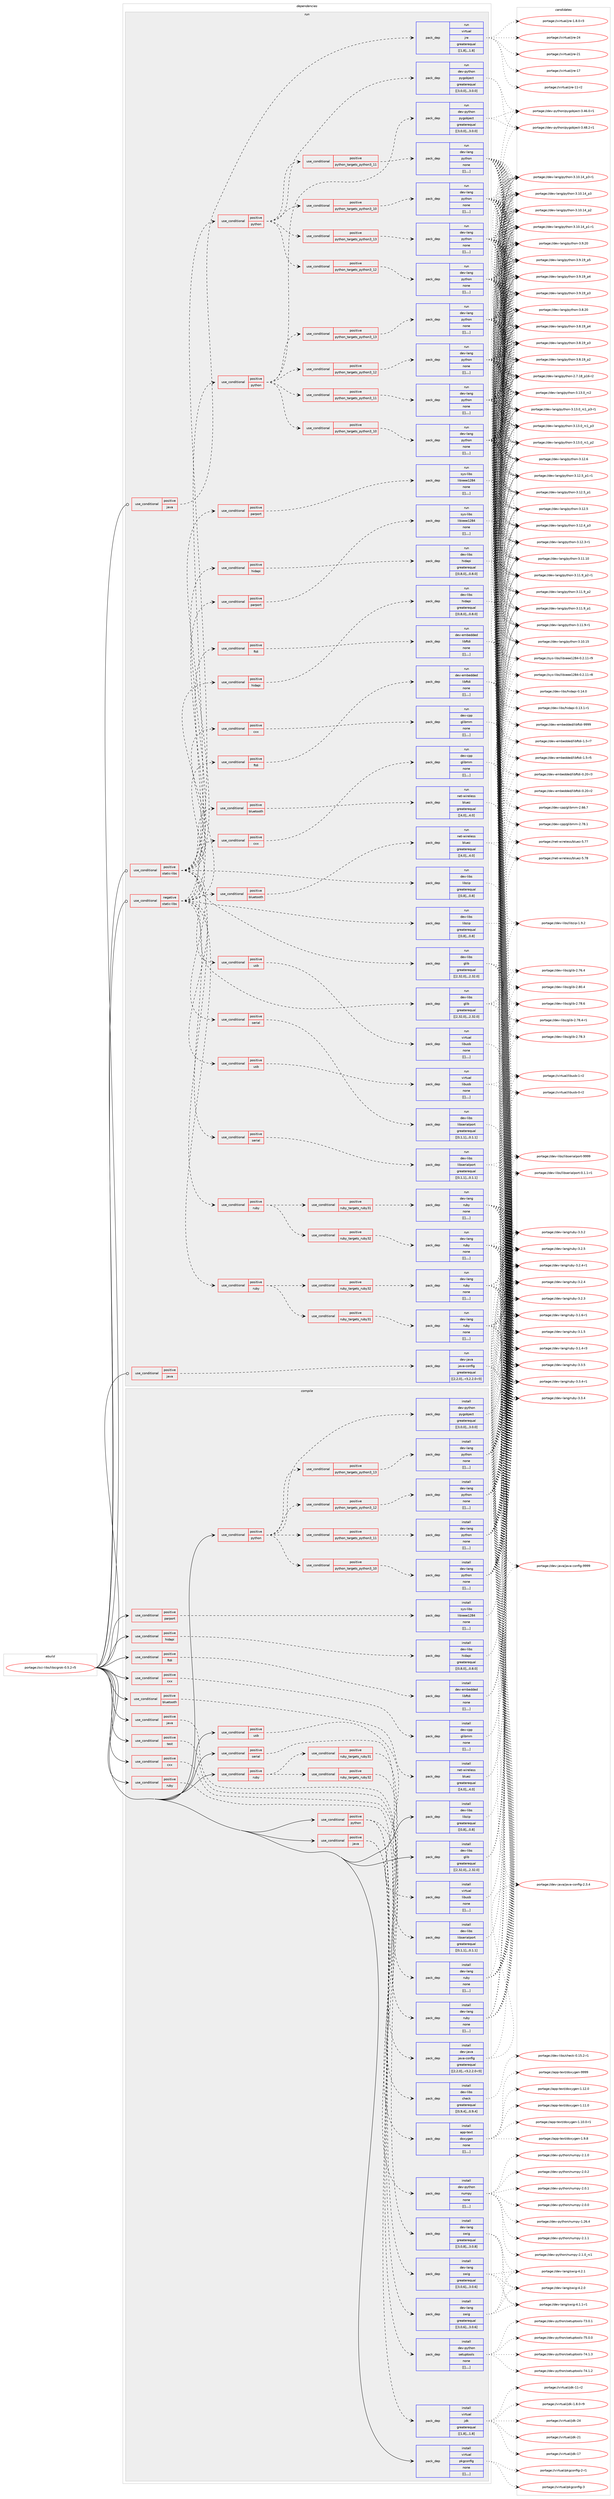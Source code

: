 digraph prolog {

# *************
# Graph options
# *************

newrank=true;
concentrate=true;
compound=true;
graph [rankdir=LR,fontname=Helvetica,fontsize=10,ranksep=1.5];#, ranksep=2.5, nodesep=0.2];
edge  [arrowhead=vee];
node  [fontname=Helvetica,fontsize=10];

# **********
# The ebuild
# **********

subgraph cluster_leftcol {
color=gray;
label=<<i>ebuild</i>>;
id [label="portage://sci-libs/libsigrok-0.5.2-r5", color=red, width=4, href="../sci-libs/libsigrok-0.5.2-r5.svg"];
}

# ****************
# The dependencies
# ****************

subgraph cluster_midcol {
color=gray;
label=<<i>dependencies</i>>;
subgraph cluster_compile {
fillcolor="#eeeeee";
style=filled;
label=<<i>compile</i>>;
subgraph cond110646 {
dependency419380 [label=<<TABLE BORDER="0" CELLBORDER="1" CELLSPACING="0" CELLPADDING="4"><TR><TD ROWSPAN="3" CELLPADDING="10">use_conditional</TD></TR><TR><TD>positive</TD></TR><TR><TD>bluetooth</TD></TR></TABLE>>, shape=none, color=red];
subgraph pack305724 {
dependency419381 [label=<<TABLE BORDER="0" CELLBORDER="1" CELLSPACING="0" CELLPADDING="4" WIDTH="220"><TR><TD ROWSPAN="6" CELLPADDING="30">pack_dep</TD></TR><TR><TD WIDTH="110">install</TD></TR><TR><TD>net-wireless</TD></TR><TR><TD>bluez</TD></TR><TR><TD>greaterequal</TD></TR><TR><TD>[[4,0],,,4.0]</TD></TR></TABLE>>, shape=none, color=blue];
}
dependency419380:e -> dependency419381:w [weight=20,style="dashed",arrowhead="vee"];
}
id:e -> dependency419380:w [weight=20,style="solid",arrowhead="vee"];
subgraph cond110647 {
dependency419382 [label=<<TABLE BORDER="0" CELLBORDER="1" CELLSPACING="0" CELLPADDING="4"><TR><TD ROWSPAN="3" CELLPADDING="10">use_conditional</TD></TR><TR><TD>positive</TD></TR><TR><TD>cxx</TD></TR></TABLE>>, shape=none, color=red];
subgraph pack305725 {
dependency419383 [label=<<TABLE BORDER="0" CELLBORDER="1" CELLSPACING="0" CELLPADDING="4" WIDTH="220"><TR><TD ROWSPAN="6" CELLPADDING="30">pack_dep</TD></TR><TR><TD WIDTH="110">install</TD></TR><TR><TD>app-text</TD></TR><TR><TD>doxygen</TD></TR><TR><TD>none</TD></TR><TR><TD>[[],,,,]</TD></TR></TABLE>>, shape=none, color=blue];
}
dependency419382:e -> dependency419383:w [weight=20,style="dashed",arrowhead="vee"];
}
id:e -> dependency419382:w [weight=20,style="solid",arrowhead="vee"];
subgraph cond110648 {
dependency419384 [label=<<TABLE BORDER="0" CELLBORDER="1" CELLSPACING="0" CELLPADDING="4"><TR><TD ROWSPAN="3" CELLPADDING="10">use_conditional</TD></TR><TR><TD>positive</TD></TR><TR><TD>cxx</TD></TR></TABLE>>, shape=none, color=red];
subgraph pack305726 {
dependency419385 [label=<<TABLE BORDER="0" CELLBORDER="1" CELLSPACING="0" CELLPADDING="4" WIDTH="220"><TR><TD ROWSPAN="6" CELLPADDING="30">pack_dep</TD></TR><TR><TD WIDTH="110">install</TD></TR><TR><TD>dev-cpp</TD></TR><TR><TD>glibmm</TD></TR><TR><TD>none</TD></TR><TR><TD>[[],,,,]</TD></TR></TABLE>>, shape=none, color=blue];
}
dependency419384:e -> dependency419385:w [weight=20,style="dashed",arrowhead="vee"];
}
id:e -> dependency419384:w [weight=20,style="solid",arrowhead="vee"];
subgraph cond110649 {
dependency419386 [label=<<TABLE BORDER="0" CELLBORDER="1" CELLSPACING="0" CELLPADDING="4"><TR><TD ROWSPAN="3" CELLPADDING="10">use_conditional</TD></TR><TR><TD>positive</TD></TR><TR><TD>ftdi</TD></TR></TABLE>>, shape=none, color=red];
subgraph pack305727 {
dependency419387 [label=<<TABLE BORDER="0" CELLBORDER="1" CELLSPACING="0" CELLPADDING="4" WIDTH="220"><TR><TD ROWSPAN="6" CELLPADDING="30">pack_dep</TD></TR><TR><TD WIDTH="110">install</TD></TR><TR><TD>dev-embedded</TD></TR><TR><TD>libftdi</TD></TR><TR><TD>none</TD></TR><TR><TD>[[],,,,]</TD></TR></TABLE>>, shape=none, color=blue];
}
dependency419386:e -> dependency419387:w [weight=20,style="dashed",arrowhead="vee"];
}
id:e -> dependency419386:w [weight=20,style="solid",arrowhead="vee"];
subgraph cond110650 {
dependency419388 [label=<<TABLE BORDER="0" CELLBORDER="1" CELLSPACING="0" CELLPADDING="4"><TR><TD ROWSPAN="3" CELLPADDING="10">use_conditional</TD></TR><TR><TD>positive</TD></TR><TR><TD>hidapi</TD></TR></TABLE>>, shape=none, color=red];
subgraph pack305728 {
dependency419389 [label=<<TABLE BORDER="0" CELLBORDER="1" CELLSPACING="0" CELLPADDING="4" WIDTH="220"><TR><TD ROWSPAN="6" CELLPADDING="30">pack_dep</TD></TR><TR><TD WIDTH="110">install</TD></TR><TR><TD>dev-libs</TD></TR><TR><TD>hidapi</TD></TR><TR><TD>greaterequal</TD></TR><TR><TD>[[0,8,0],,,0.8.0]</TD></TR></TABLE>>, shape=none, color=blue];
}
dependency419388:e -> dependency419389:w [weight=20,style="dashed",arrowhead="vee"];
}
id:e -> dependency419388:w [weight=20,style="solid",arrowhead="vee"];
subgraph cond110651 {
dependency419390 [label=<<TABLE BORDER="0" CELLBORDER="1" CELLSPACING="0" CELLPADDING="4"><TR><TD ROWSPAN="3" CELLPADDING="10">use_conditional</TD></TR><TR><TD>positive</TD></TR><TR><TD>java</TD></TR></TABLE>>, shape=none, color=red];
subgraph pack305729 {
dependency419391 [label=<<TABLE BORDER="0" CELLBORDER="1" CELLSPACING="0" CELLPADDING="4" WIDTH="220"><TR><TD ROWSPAN="6" CELLPADDING="30">pack_dep</TD></TR><TR><TD WIDTH="110">install</TD></TR><TR><TD>dev-java</TD></TR><TR><TD>java-config</TD></TR><TR><TD>greaterequal</TD></TR><TR><TD>[[2,2,0],,-r3,2.2.0-r3]</TD></TR></TABLE>>, shape=none, color=blue];
}
dependency419390:e -> dependency419391:w [weight=20,style="dashed",arrowhead="vee"];
}
id:e -> dependency419390:w [weight=20,style="solid",arrowhead="vee"];
subgraph cond110652 {
dependency419392 [label=<<TABLE BORDER="0" CELLBORDER="1" CELLSPACING="0" CELLPADDING="4"><TR><TD ROWSPAN="3" CELLPADDING="10">use_conditional</TD></TR><TR><TD>positive</TD></TR><TR><TD>java</TD></TR></TABLE>>, shape=none, color=red];
subgraph pack305730 {
dependency419393 [label=<<TABLE BORDER="0" CELLBORDER="1" CELLSPACING="0" CELLPADDING="4" WIDTH="220"><TR><TD ROWSPAN="6" CELLPADDING="30">pack_dep</TD></TR><TR><TD WIDTH="110">install</TD></TR><TR><TD>dev-lang</TD></TR><TR><TD>swig</TD></TR><TR><TD>greaterequal</TD></TR><TR><TD>[[3,0,6],,,3.0.6]</TD></TR></TABLE>>, shape=none, color=blue];
}
dependency419392:e -> dependency419393:w [weight=20,style="dashed",arrowhead="vee"];
subgraph pack305731 {
dependency419394 [label=<<TABLE BORDER="0" CELLBORDER="1" CELLSPACING="0" CELLPADDING="4" WIDTH="220"><TR><TD ROWSPAN="6" CELLPADDING="30">pack_dep</TD></TR><TR><TD WIDTH="110">install</TD></TR><TR><TD>virtual</TD></TR><TR><TD>jdk</TD></TR><TR><TD>greaterequal</TD></TR><TR><TD>[[1,8],,,1.8]</TD></TR></TABLE>>, shape=none, color=blue];
}
dependency419392:e -> dependency419394:w [weight=20,style="dashed",arrowhead="vee"];
}
id:e -> dependency419392:w [weight=20,style="solid",arrowhead="vee"];
subgraph cond110653 {
dependency419395 [label=<<TABLE BORDER="0" CELLBORDER="1" CELLSPACING="0" CELLPADDING="4"><TR><TD ROWSPAN="3" CELLPADDING="10">use_conditional</TD></TR><TR><TD>positive</TD></TR><TR><TD>parport</TD></TR></TABLE>>, shape=none, color=red];
subgraph pack305732 {
dependency419396 [label=<<TABLE BORDER="0" CELLBORDER="1" CELLSPACING="0" CELLPADDING="4" WIDTH="220"><TR><TD ROWSPAN="6" CELLPADDING="30">pack_dep</TD></TR><TR><TD WIDTH="110">install</TD></TR><TR><TD>sys-libs</TD></TR><TR><TD>libieee1284</TD></TR><TR><TD>none</TD></TR><TR><TD>[[],,,,]</TD></TR></TABLE>>, shape=none, color=blue];
}
dependency419395:e -> dependency419396:w [weight=20,style="dashed",arrowhead="vee"];
}
id:e -> dependency419395:w [weight=20,style="solid",arrowhead="vee"];
subgraph cond110654 {
dependency419397 [label=<<TABLE BORDER="0" CELLBORDER="1" CELLSPACING="0" CELLPADDING="4"><TR><TD ROWSPAN="3" CELLPADDING="10">use_conditional</TD></TR><TR><TD>positive</TD></TR><TR><TD>python</TD></TR></TABLE>>, shape=none, color=red];
subgraph cond110655 {
dependency419398 [label=<<TABLE BORDER="0" CELLBORDER="1" CELLSPACING="0" CELLPADDING="4"><TR><TD ROWSPAN="3" CELLPADDING="10">use_conditional</TD></TR><TR><TD>positive</TD></TR><TR><TD>python_targets_python3_10</TD></TR></TABLE>>, shape=none, color=red];
subgraph pack305733 {
dependency419399 [label=<<TABLE BORDER="0" CELLBORDER="1" CELLSPACING="0" CELLPADDING="4" WIDTH="220"><TR><TD ROWSPAN="6" CELLPADDING="30">pack_dep</TD></TR><TR><TD WIDTH="110">install</TD></TR><TR><TD>dev-lang</TD></TR><TR><TD>python</TD></TR><TR><TD>none</TD></TR><TR><TD>[[],,,,]</TD></TR></TABLE>>, shape=none, color=blue];
}
dependency419398:e -> dependency419399:w [weight=20,style="dashed",arrowhead="vee"];
}
dependency419397:e -> dependency419398:w [weight=20,style="dashed",arrowhead="vee"];
subgraph cond110656 {
dependency419400 [label=<<TABLE BORDER="0" CELLBORDER="1" CELLSPACING="0" CELLPADDING="4"><TR><TD ROWSPAN="3" CELLPADDING="10">use_conditional</TD></TR><TR><TD>positive</TD></TR><TR><TD>python_targets_python3_11</TD></TR></TABLE>>, shape=none, color=red];
subgraph pack305734 {
dependency419401 [label=<<TABLE BORDER="0" CELLBORDER="1" CELLSPACING="0" CELLPADDING="4" WIDTH="220"><TR><TD ROWSPAN="6" CELLPADDING="30">pack_dep</TD></TR><TR><TD WIDTH="110">install</TD></TR><TR><TD>dev-lang</TD></TR><TR><TD>python</TD></TR><TR><TD>none</TD></TR><TR><TD>[[],,,,]</TD></TR></TABLE>>, shape=none, color=blue];
}
dependency419400:e -> dependency419401:w [weight=20,style="dashed",arrowhead="vee"];
}
dependency419397:e -> dependency419400:w [weight=20,style="dashed",arrowhead="vee"];
subgraph cond110657 {
dependency419402 [label=<<TABLE BORDER="0" CELLBORDER="1" CELLSPACING="0" CELLPADDING="4"><TR><TD ROWSPAN="3" CELLPADDING="10">use_conditional</TD></TR><TR><TD>positive</TD></TR><TR><TD>python_targets_python3_12</TD></TR></TABLE>>, shape=none, color=red];
subgraph pack305735 {
dependency419403 [label=<<TABLE BORDER="0" CELLBORDER="1" CELLSPACING="0" CELLPADDING="4" WIDTH="220"><TR><TD ROWSPAN="6" CELLPADDING="30">pack_dep</TD></TR><TR><TD WIDTH="110">install</TD></TR><TR><TD>dev-lang</TD></TR><TR><TD>python</TD></TR><TR><TD>none</TD></TR><TR><TD>[[],,,,]</TD></TR></TABLE>>, shape=none, color=blue];
}
dependency419402:e -> dependency419403:w [weight=20,style="dashed",arrowhead="vee"];
}
dependency419397:e -> dependency419402:w [weight=20,style="dashed",arrowhead="vee"];
subgraph cond110658 {
dependency419404 [label=<<TABLE BORDER="0" CELLBORDER="1" CELLSPACING="0" CELLPADDING="4"><TR><TD ROWSPAN="3" CELLPADDING="10">use_conditional</TD></TR><TR><TD>positive</TD></TR><TR><TD>python_targets_python3_13</TD></TR></TABLE>>, shape=none, color=red];
subgraph pack305736 {
dependency419405 [label=<<TABLE BORDER="0" CELLBORDER="1" CELLSPACING="0" CELLPADDING="4" WIDTH="220"><TR><TD ROWSPAN="6" CELLPADDING="30">pack_dep</TD></TR><TR><TD WIDTH="110">install</TD></TR><TR><TD>dev-lang</TD></TR><TR><TD>python</TD></TR><TR><TD>none</TD></TR><TR><TD>[[],,,,]</TD></TR></TABLE>>, shape=none, color=blue];
}
dependency419404:e -> dependency419405:w [weight=20,style="dashed",arrowhead="vee"];
}
dependency419397:e -> dependency419404:w [weight=20,style="dashed",arrowhead="vee"];
subgraph pack305737 {
dependency419406 [label=<<TABLE BORDER="0" CELLBORDER="1" CELLSPACING="0" CELLPADDING="4" WIDTH="220"><TR><TD ROWSPAN="6" CELLPADDING="30">pack_dep</TD></TR><TR><TD WIDTH="110">install</TD></TR><TR><TD>dev-python</TD></TR><TR><TD>pygobject</TD></TR><TR><TD>greaterequal</TD></TR><TR><TD>[[3,0,0],,,3.0.0]</TD></TR></TABLE>>, shape=none, color=blue];
}
dependency419397:e -> dependency419406:w [weight=20,style="dashed",arrowhead="vee"];
}
id:e -> dependency419397:w [weight=20,style="solid",arrowhead="vee"];
subgraph cond110659 {
dependency419407 [label=<<TABLE BORDER="0" CELLBORDER="1" CELLSPACING="0" CELLPADDING="4"><TR><TD ROWSPAN="3" CELLPADDING="10">use_conditional</TD></TR><TR><TD>positive</TD></TR><TR><TD>python</TD></TR></TABLE>>, shape=none, color=red];
subgraph pack305738 {
dependency419408 [label=<<TABLE BORDER="0" CELLBORDER="1" CELLSPACING="0" CELLPADDING="4" WIDTH="220"><TR><TD ROWSPAN="6" CELLPADDING="30">pack_dep</TD></TR><TR><TD WIDTH="110">install</TD></TR><TR><TD>dev-lang</TD></TR><TR><TD>swig</TD></TR><TR><TD>greaterequal</TD></TR><TR><TD>[[3,0,6],,,3.0.6]</TD></TR></TABLE>>, shape=none, color=blue];
}
dependency419407:e -> dependency419408:w [weight=20,style="dashed",arrowhead="vee"];
subgraph pack305739 {
dependency419409 [label=<<TABLE BORDER="0" CELLBORDER="1" CELLSPACING="0" CELLPADDING="4" WIDTH="220"><TR><TD ROWSPAN="6" CELLPADDING="30">pack_dep</TD></TR><TR><TD WIDTH="110">install</TD></TR><TR><TD>dev-python</TD></TR><TR><TD>numpy</TD></TR><TR><TD>none</TD></TR><TR><TD>[[],,,,]</TD></TR></TABLE>>, shape=none, color=blue];
}
dependency419407:e -> dependency419409:w [weight=20,style="dashed",arrowhead="vee"];
subgraph pack305740 {
dependency419410 [label=<<TABLE BORDER="0" CELLBORDER="1" CELLSPACING="0" CELLPADDING="4" WIDTH="220"><TR><TD ROWSPAN="6" CELLPADDING="30">pack_dep</TD></TR><TR><TD WIDTH="110">install</TD></TR><TR><TD>dev-python</TD></TR><TR><TD>setuptools</TD></TR><TR><TD>none</TD></TR><TR><TD>[[],,,,]</TD></TR></TABLE>>, shape=none, color=blue];
}
dependency419407:e -> dependency419410:w [weight=20,style="dashed",arrowhead="vee"];
}
id:e -> dependency419407:w [weight=20,style="solid",arrowhead="vee"];
subgraph cond110660 {
dependency419411 [label=<<TABLE BORDER="0" CELLBORDER="1" CELLSPACING="0" CELLPADDING="4"><TR><TD ROWSPAN="3" CELLPADDING="10">use_conditional</TD></TR><TR><TD>positive</TD></TR><TR><TD>ruby</TD></TR></TABLE>>, shape=none, color=red];
subgraph cond110661 {
dependency419412 [label=<<TABLE BORDER="0" CELLBORDER="1" CELLSPACING="0" CELLPADDING="4"><TR><TD ROWSPAN="3" CELLPADDING="10">use_conditional</TD></TR><TR><TD>positive</TD></TR><TR><TD>ruby_targets_ruby31</TD></TR></TABLE>>, shape=none, color=red];
subgraph pack305741 {
dependency419413 [label=<<TABLE BORDER="0" CELLBORDER="1" CELLSPACING="0" CELLPADDING="4" WIDTH="220"><TR><TD ROWSPAN="6" CELLPADDING="30">pack_dep</TD></TR><TR><TD WIDTH="110">install</TD></TR><TR><TD>dev-lang</TD></TR><TR><TD>ruby</TD></TR><TR><TD>none</TD></TR><TR><TD>[[],,,,]</TD></TR></TABLE>>, shape=none, color=blue];
}
dependency419412:e -> dependency419413:w [weight=20,style="dashed",arrowhead="vee"];
}
dependency419411:e -> dependency419412:w [weight=20,style="dashed",arrowhead="vee"];
subgraph cond110662 {
dependency419414 [label=<<TABLE BORDER="0" CELLBORDER="1" CELLSPACING="0" CELLPADDING="4"><TR><TD ROWSPAN="3" CELLPADDING="10">use_conditional</TD></TR><TR><TD>positive</TD></TR><TR><TD>ruby_targets_ruby32</TD></TR></TABLE>>, shape=none, color=red];
subgraph pack305742 {
dependency419415 [label=<<TABLE BORDER="0" CELLBORDER="1" CELLSPACING="0" CELLPADDING="4" WIDTH="220"><TR><TD ROWSPAN="6" CELLPADDING="30">pack_dep</TD></TR><TR><TD WIDTH="110">install</TD></TR><TR><TD>dev-lang</TD></TR><TR><TD>ruby</TD></TR><TR><TD>none</TD></TR><TR><TD>[[],,,,]</TD></TR></TABLE>>, shape=none, color=blue];
}
dependency419414:e -> dependency419415:w [weight=20,style="dashed",arrowhead="vee"];
}
dependency419411:e -> dependency419414:w [weight=20,style="dashed",arrowhead="vee"];
}
id:e -> dependency419411:w [weight=20,style="solid",arrowhead="vee"];
subgraph cond110663 {
dependency419416 [label=<<TABLE BORDER="0" CELLBORDER="1" CELLSPACING="0" CELLPADDING="4"><TR><TD ROWSPAN="3" CELLPADDING="10">use_conditional</TD></TR><TR><TD>positive</TD></TR><TR><TD>ruby</TD></TR></TABLE>>, shape=none, color=red];
subgraph pack305743 {
dependency419417 [label=<<TABLE BORDER="0" CELLBORDER="1" CELLSPACING="0" CELLPADDING="4" WIDTH="220"><TR><TD ROWSPAN="6" CELLPADDING="30">pack_dep</TD></TR><TR><TD WIDTH="110">install</TD></TR><TR><TD>dev-lang</TD></TR><TR><TD>swig</TD></TR><TR><TD>greaterequal</TD></TR><TR><TD>[[3,0,8],,,3.0.8]</TD></TR></TABLE>>, shape=none, color=blue];
}
dependency419416:e -> dependency419417:w [weight=20,style="dashed",arrowhead="vee"];
}
id:e -> dependency419416:w [weight=20,style="solid",arrowhead="vee"];
subgraph cond110664 {
dependency419418 [label=<<TABLE BORDER="0" CELLBORDER="1" CELLSPACING="0" CELLPADDING="4"><TR><TD ROWSPAN="3" CELLPADDING="10">use_conditional</TD></TR><TR><TD>positive</TD></TR><TR><TD>serial</TD></TR></TABLE>>, shape=none, color=red];
subgraph pack305744 {
dependency419419 [label=<<TABLE BORDER="0" CELLBORDER="1" CELLSPACING="0" CELLPADDING="4" WIDTH="220"><TR><TD ROWSPAN="6" CELLPADDING="30">pack_dep</TD></TR><TR><TD WIDTH="110">install</TD></TR><TR><TD>dev-libs</TD></TR><TR><TD>libserialport</TD></TR><TR><TD>greaterequal</TD></TR><TR><TD>[[0,1,1],,,0.1.1]</TD></TR></TABLE>>, shape=none, color=blue];
}
dependency419418:e -> dependency419419:w [weight=20,style="dashed",arrowhead="vee"];
}
id:e -> dependency419418:w [weight=20,style="solid",arrowhead="vee"];
subgraph cond110665 {
dependency419420 [label=<<TABLE BORDER="0" CELLBORDER="1" CELLSPACING="0" CELLPADDING="4"><TR><TD ROWSPAN="3" CELLPADDING="10">use_conditional</TD></TR><TR><TD>positive</TD></TR><TR><TD>test</TD></TR></TABLE>>, shape=none, color=red];
subgraph pack305745 {
dependency419421 [label=<<TABLE BORDER="0" CELLBORDER="1" CELLSPACING="0" CELLPADDING="4" WIDTH="220"><TR><TD ROWSPAN="6" CELLPADDING="30">pack_dep</TD></TR><TR><TD WIDTH="110">install</TD></TR><TR><TD>dev-libs</TD></TR><TR><TD>check</TD></TR><TR><TD>greaterequal</TD></TR><TR><TD>[[0,9,4],,,0.9.4]</TD></TR></TABLE>>, shape=none, color=blue];
}
dependency419420:e -> dependency419421:w [weight=20,style="dashed",arrowhead="vee"];
}
id:e -> dependency419420:w [weight=20,style="solid",arrowhead="vee"];
subgraph cond110666 {
dependency419422 [label=<<TABLE BORDER="0" CELLBORDER="1" CELLSPACING="0" CELLPADDING="4"><TR><TD ROWSPAN="3" CELLPADDING="10">use_conditional</TD></TR><TR><TD>positive</TD></TR><TR><TD>usb</TD></TR></TABLE>>, shape=none, color=red];
subgraph pack305746 {
dependency419423 [label=<<TABLE BORDER="0" CELLBORDER="1" CELLSPACING="0" CELLPADDING="4" WIDTH="220"><TR><TD ROWSPAN="6" CELLPADDING="30">pack_dep</TD></TR><TR><TD WIDTH="110">install</TD></TR><TR><TD>virtual</TD></TR><TR><TD>libusb</TD></TR><TR><TD>none</TD></TR><TR><TD>[[],,,,]</TD></TR></TABLE>>, shape=none, color=blue];
}
dependency419422:e -> dependency419423:w [weight=20,style="dashed",arrowhead="vee"];
}
id:e -> dependency419422:w [weight=20,style="solid",arrowhead="vee"];
subgraph pack305747 {
dependency419424 [label=<<TABLE BORDER="0" CELLBORDER="1" CELLSPACING="0" CELLPADDING="4" WIDTH="220"><TR><TD ROWSPAN="6" CELLPADDING="30">pack_dep</TD></TR><TR><TD WIDTH="110">install</TD></TR><TR><TD>dev-libs</TD></TR><TR><TD>glib</TD></TR><TR><TD>greaterequal</TD></TR><TR><TD>[[2,32,0],,,2.32.0]</TD></TR></TABLE>>, shape=none, color=blue];
}
id:e -> dependency419424:w [weight=20,style="solid",arrowhead="vee"];
subgraph pack305748 {
dependency419425 [label=<<TABLE BORDER="0" CELLBORDER="1" CELLSPACING="0" CELLPADDING="4" WIDTH="220"><TR><TD ROWSPAN="6" CELLPADDING="30">pack_dep</TD></TR><TR><TD WIDTH="110">install</TD></TR><TR><TD>dev-libs</TD></TR><TR><TD>libzip</TD></TR><TR><TD>greaterequal</TD></TR><TR><TD>[[0,8],,,0.8]</TD></TR></TABLE>>, shape=none, color=blue];
}
id:e -> dependency419425:w [weight=20,style="solid",arrowhead="vee"];
subgraph pack305749 {
dependency419426 [label=<<TABLE BORDER="0" CELLBORDER="1" CELLSPACING="0" CELLPADDING="4" WIDTH="220"><TR><TD ROWSPAN="6" CELLPADDING="30">pack_dep</TD></TR><TR><TD WIDTH="110">install</TD></TR><TR><TD>virtual</TD></TR><TR><TD>pkgconfig</TD></TR><TR><TD>none</TD></TR><TR><TD>[[],,,,]</TD></TR></TABLE>>, shape=none, color=blue];
}
id:e -> dependency419426:w [weight=20,style="solid",arrowhead="vee"];
}
subgraph cluster_compileandrun {
fillcolor="#eeeeee";
style=filled;
label=<<i>compile and run</i>>;
}
subgraph cluster_run {
fillcolor="#eeeeee";
style=filled;
label=<<i>run</i>>;
subgraph cond110667 {
dependency419427 [label=<<TABLE BORDER="0" CELLBORDER="1" CELLSPACING="0" CELLPADDING="4"><TR><TD ROWSPAN="3" CELLPADDING="10">use_conditional</TD></TR><TR><TD>negative</TD></TR><TR><TD>static-libs</TD></TR></TABLE>>, shape=none, color=red];
subgraph pack305750 {
dependency419428 [label=<<TABLE BORDER="0" CELLBORDER="1" CELLSPACING="0" CELLPADDING="4" WIDTH="220"><TR><TD ROWSPAN="6" CELLPADDING="30">pack_dep</TD></TR><TR><TD WIDTH="110">run</TD></TR><TR><TD>dev-libs</TD></TR><TR><TD>glib</TD></TR><TR><TD>greaterequal</TD></TR><TR><TD>[[2,32,0],,,2.32.0]</TD></TR></TABLE>>, shape=none, color=blue];
}
dependency419427:e -> dependency419428:w [weight=20,style="dashed",arrowhead="vee"];
subgraph pack305751 {
dependency419429 [label=<<TABLE BORDER="0" CELLBORDER="1" CELLSPACING="0" CELLPADDING="4" WIDTH="220"><TR><TD ROWSPAN="6" CELLPADDING="30">pack_dep</TD></TR><TR><TD WIDTH="110">run</TD></TR><TR><TD>dev-libs</TD></TR><TR><TD>libzip</TD></TR><TR><TD>greaterequal</TD></TR><TR><TD>[[0,8],,,0.8]</TD></TR></TABLE>>, shape=none, color=blue];
}
dependency419427:e -> dependency419429:w [weight=20,style="dashed",arrowhead="vee"];
subgraph cond110668 {
dependency419430 [label=<<TABLE BORDER="0" CELLBORDER="1" CELLSPACING="0" CELLPADDING="4"><TR><TD ROWSPAN="3" CELLPADDING="10">use_conditional</TD></TR><TR><TD>positive</TD></TR><TR><TD>bluetooth</TD></TR></TABLE>>, shape=none, color=red];
subgraph pack305752 {
dependency419431 [label=<<TABLE BORDER="0" CELLBORDER="1" CELLSPACING="0" CELLPADDING="4" WIDTH="220"><TR><TD ROWSPAN="6" CELLPADDING="30">pack_dep</TD></TR><TR><TD WIDTH="110">run</TD></TR><TR><TD>net-wireless</TD></TR><TR><TD>bluez</TD></TR><TR><TD>greaterequal</TD></TR><TR><TD>[[4,0],,,4.0]</TD></TR></TABLE>>, shape=none, color=blue];
}
dependency419430:e -> dependency419431:w [weight=20,style="dashed",arrowhead="vee"];
}
dependency419427:e -> dependency419430:w [weight=20,style="dashed",arrowhead="vee"];
subgraph cond110669 {
dependency419432 [label=<<TABLE BORDER="0" CELLBORDER="1" CELLSPACING="0" CELLPADDING="4"><TR><TD ROWSPAN="3" CELLPADDING="10">use_conditional</TD></TR><TR><TD>positive</TD></TR><TR><TD>cxx</TD></TR></TABLE>>, shape=none, color=red];
subgraph pack305753 {
dependency419433 [label=<<TABLE BORDER="0" CELLBORDER="1" CELLSPACING="0" CELLPADDING="4" WIDTH="220"><TR><TD ROWSPAN="6" CELLPADDING="30">pack_dep</TD></TR><TR><TD WIDTH="110">run</TD></TR><TR><TD>dev-cpp</TD></TR><TR><TD>glibmm</TD></TR><TR><TD>none</TD></TR><TR><TD>[[],,,,]</TD></TR></TABLE>>, shape=none, color=blue];
}
dependency419432:e -> dependency419433:w [weight=20,style="dashed",arrowhead="vee"];
}
dependency419427:e -> dependency419432:w [weight=20,style="dashed",arrowhead="vee"];
subgraph cond110670 {
dependency419434 [label=<<TABLE BORDER="0" CELLBORDER="1" CELLSPACING="0" CELLPADDING="4"><TR><TD ROWSPAN="3" CELLPADDING="10">use_conditional</TD></TR><TR><TD>positive</TD></TR><TR><TD>ftdi</TD></TR></TABLE>>, shape=none, color=red];
subgraph pack305754 {
dependency419435 [label=<<TABLE BORDER="0" CELLBORDER="1" CELLSPACING="0" CELLPADDING="4" WIDTH="220"><TR><TD ROWSPAN="6" CELLPADDING="30">pack_dep</TD></TR><TR><TD WIDTH="110">run</TD></TR><TR><TD>dev-embedded</TD></TR><TR><TD>libftdi</TD></TR><TR><TD>none</TD></TR><TR><TD>[[],,,,]</TD></TR></TABLE>>, shape=none, color=blue];
}
dependency419434:e -> dependency419435:w [weight=20,style="dashed",arrowhead="vee"];
}
dependency419427:e -> dependency419434:w [weight=20,style="dashed",arrowhead="vee"];
subgraph cond110671 {
dependency419436 [label=<<TABLE BORDER="0" CELLBORDER="1" CELLSPACING="0" CELLPADDING="4"><TR><TD ROWSPAN="3" CELLPADDING="10">use_conditional</TD></TR><TR><TD>positive</TD></TR><TR><TD>hidapi</TD></TR></TABLE>>, shape=none, color=red];
subgraph pack305755 {
dependency419437 [label=<<TABLE BORDER="0" CELLBORDER="1" CELLSPACING="0" CELLPADDING="4" WIDTH="220"><TR><TD ROWSPAN="6" CELLPADDING="30">pack_dep</TD></TR><TR><TD WIDTH="110">run</TD></TR><TR><TD>dev-libs</TD></TR><TR><TD>hidapi</TD></TR><TR><TD>greaterequal</TD></TR><TR><TD>[[0,8,0],,,0.8.0]</TD></TR></TABLE>>, shape=none, color=blue];
}
dependency419436:e -> dependency419437:w [weight=20,style="dashed",arrowhead="vee"];
}
dependency419427:e -> dependency419436:w [weight=20,style="dashed",arrowhead="vee"];
subgraph cond110672 {
dependency419438 [label=<<TABLE BORDER="0" CELLBORDER="1" CELLSPACING="0" CELLPADDING="4"><TR><TD ROWSPAN="3" CELLPADDING="10">use_conditional</TD></TR><TR><TD>positive</TD></TR><TR><TD>parport</TD></TR></TABLE>>, shape=none, color=red];
subgraph pack305756 {
dependency419439 [label=<<TABLE BORDER="0" CELLBORDER="1" CELLSPACING="0" CELLPADDING="4" WIDTH="220"><TR><TD ROWSPAN="6" CELLPADDING="30">pack_dep</TD></TR><TR><TD WIDTH="110">run</TD></TR><TR><TD>sys-libs</TD></TR><TR><TD>libieee1284</TD></TR><TR><TD>none</TD></TR><TR><TD>[[],,,,]</TD></TR></TABLE>>, shape=none, color=blue];
}
dependency419438:e -> dependency419439:w [weight=20,style="dashed",arrowhead="vee"];
}
dependency419427:e -> dependency419438:w [weight=20,style="dashed",arrowhead="vee"];
subgraph cond110673 {
dependency419440 [label=<<TABLE BORDER="0" CELLBORDER="1" CELLSPACING="0" CELLPADDING="4"><TR><TD ROWSPAN="3" CELLPADDING="10">use_conditional</TD></TR><TR><TD>positive</TD></TR><TR><TD>python</TD></TR></TABLE>>, shape=none, color=red];
subgraph cond110674 {
dependency419441 [label=<<TABLE BORDER="0" CELLBORDER="1" CELLSPACING="0" CELLPADDING="4"><TR><TD ROWSPAN="3" CELLPADDING="10">use_conditional</TD></TR><TR><TD>positive</TD></TR><TR><TD>python_targets_python3_10</TD></TR></TABLE>>, shape=none, color=red];
subgraph pack305757 {
dependency419442 [label=<<TABLE BORDER="0" CELLBORDER="1" CELLSPACING="0" CELLPADDING="4" WIDTH="220"><TR><TD ROWSPAN="6" CELLPADDING="30">pack_dep</TD></TR><TR><TD WIDTH="110">run</TD></TR><TR><TD>dev-lang</TD></TR><TR><TD>python</TD></TR><TR><TD>none</TD></TR><TR><TD>[[],,,,]</TD></TR></TABLE>>, shape=none, color=blue];
}
dependency419441:e -> dependency419442:w [weight=20,style="dashed",arrowhead="vee"];
}
dependency419440:e -> dependency419441:w [weight=20,style="dashed",arrowhead="vee"];
subgraph cond110675 {
dependency419443 [label=<<TABLE BORDER="0" CELLBORDER="1" CELLSPACING="0" CELLPADDING="4"><TR><TD ROWSPAN="3" CELLPADDING="10">use_conditional</TD></TR><TR><TD>positive</TD></TR><TR><TD>python_targets_python3_11</TD></TR></TABLE>>, shape=none, color=red];
subgraph pack305758 {
dependency419444 [label=<<TABLE BORDER="0" CELLBORDER="1" CELLSPACING="0" CELLPADDING="4" WIDTH="220"><TR><TD ROWSPAN="6" CELLPADDING="30">pack_dep</TD></TR><TR><TD WIDTH="110">run</TD></TR><TR><TD>dev-lang</TD></TR><TR><TD>python</TD></TR><TR><TD>none</TD></TR><TR><TD>[[],,,,]</TD></TR></TABLE>>, shape=none, color=blue];
}
dependency419443:e -> dependency419444:w [weight=20,style="dashed",arrowhead="vee"];
}
dependency419440:e -> dependency419443:w [weight=20,style="dashed",arrowhead="vee"];
subgraph cond110676 {
dependency419445 [label=<<TABLE BORDER="0" CELLBORDER="1" CELLSPACING="0" CELLPADDING="4"><TR><TD ROWSPAN="3" CELLPADDING="10">use_conditional</TD></TR><TR><TD>positive</TD></TR><TR><TD>python_targets_python3_12</TD></TR></TABLE>>, shape=none, color=red];
subgraph pack305759 {
dependency419446 [label=<<TABLE BORDER="0" CELLBORDER="1" CELLSPACING="0" CELLPADDING="4" WIDTH="220"><TR><TD ROWSPAN="6" CELLPADDING="30">pack_dep</TD></TR><TR><TD WIDTH="110">run</TD></TR><TR><TD>dev-lang</TD></TR><TR><TD>python</TD></TR><TR><TD>none</TD></TR><TR><TD>[[],,,,]</TD></TR></TABLE>>, shape=none, color=blue];
}
dependency419445:e -> dependency419446:w [weight=20,style="dashed",arrowhead="vee"];
}
dependency419440:e -> dependency419445:w [weight=20,style="dashed",arrowhead="vee"];
subgraph cond110677 {
dependency419447 [label=<<TABLE BORDER="0" CELLBORDER="1" CELLSPACING="0" CELLPADDING="4"><TR><TD ROWSPAN="3" CELLPADDING="10">use_conditional</TD></TR><TR><TD>positive</TD></TR><TR><TD>python_targets_python3_13</TD></TR></TABLE>>, shape=none, color=red];
subgraph pack305760 {
dependency419448 [label=<<TABLE BORDER="0" CELLBORDER="1" CELLSPACING="0" CELLPADDING="4" WIDTH="220"><TR><TD ROWSPAN="6" CELLPADDING="30">pack_dep</TD></TR><TR><TD WIDTH="110">run</TD></TR><TR><TD>dev-lang</TD></TR><TR><TD>python</TD></TR><TR><TD>none</TD></TR><TR><TD>[[],,,,]</TD></TR></TABLE>>, shape=none, color=blue];
}
dependency419447:e -> dependency419448:w [weight=20,style="dashed",arrowhead="vee"];
}
dependency419440:e -> dependency419447:w [weight=20,style="dashed",arrowhead="vee"];
subgraph pack305761 {
dependency419449 [label=<<TABLE BORDER="0" CELLBORDER="1" CELLSPACING="0" CELLPADDING="4" WIDTH="220"><TR><TD ROWSPAN="6" CELLPADDING="30">pack_dep</TD></TR><TR><TD WIDTH="110">run</TD></TR><TR><TD>dev-python</TD></TR><TR><TD>pygobject</TD></TR><TR><TD>greaterequal</TD></TR><TR><TD>[[3,0,0],,,3.0.0]</TD></TR></TABLE>>, shape=none, color=blue];
}
dependency419440:e -> dependency419449:w [weight=20,style="dashed",arrowhead="vee"];
}
dependency419427:e -> dependency419440:w [weight=20,style="dashed",arrowhead="vee"];
subgraph cond110678 {
dependency419450 [label=<<TABLE BORDER="0" CELLBORDER="1" CELLSPACING="0" CELLPADDING="4"><TR><TD ROWSPAN="3" CELLPADDING="10">use_conditional</TD></TR><TR><TD>positive</TD></TR><TR><TD>ruby</TD></TR></TABLE>>, shape=none, color=red];
subgraph cond110679 {
dependency419451 [label=<<TABLE BORDER="0" CELLBORDER="1" CELLSPACING="0" CELLPADDING="4"><TR><TD ROWSPAN="3" CELLPADDING="10">use_conditional</TD></TR><TR><TD>positive</TD></TR><TR><TD>ruby_targets_ruby31</TD></TR></TABLE>>, shape=none, color=red];
subgraph pack305762 {
dependency419452 [label=<<TABLE BORDER="0" CELLBORDER="1" CELLSPACING="0" CELLPADDING="4" WIDTH="220"><TR><TD ROWSPAN="6" CELLPADDING="30">pack_dep</TD></TR><TR><TD WIDTH="110">run</TD></TR><TR><TD>dev-lang</TD></TR><TR><TD>ruby</TD></TR><TR><TD>none</TD></TR><TR><TD>[[],,,,]</TD></TR></TABLE>>, shape=none, color=blue];
}
dependency419451:e -> dependency419452:w [weight=20,style="dashed",arrowhead="vee"];
}
dependency419450:e -> dependency419451:w [weight=20,style="dashed",arrowhead="vee"];
subgraph cond110680 {
dependency419453 [label=<<TABLE BORDER="0" CELLBORDER="1" CELLSPACING="0" CELLPADDING="4"><TR><TD ROWSPAN="3" CELLPADDING="10">use_conditional</TD></TR><TR><TD>positive</TD></TR><TR><TD>ruby_targets_ruby32</TD></TR></TABLE>>, shape=none, color=red];
subgraph pack305763 {
dependency419454 [label=<<TABLE BORDER="0" CELLBORDER="1" CELLSPACING="0" CELLPADDING="4" WIDTH="220"><TR><TD ROWSPAN="6" CELLPADDING="30">pack_dep</TD></TR><TR><TD WIDTH="110">run</TD></TR><TR><TD>dev-lang</TD></TR><TR><TD>ruby</TD></TR><TR><TD>none</TD></TR><TR><TD>[[],,,,]</TD></TR></TABLE>>, shape=none, color=blue];
}
dependency419453:e -> dependency419454:w [weight=20,style="dashed",arrowhead="vee"];
}
dependency419450:e -> dependency419453:w [weight=20,style="dashed",arrowhead="vee"];
}
dependency419427:e -> dependency419450:w [weight=20,style="dashed",arrowhead="vee"];
subgraph cond110681 {
dependency419455 [label=<<TABLE BORDER="0" CELLBORDER="1" CELLSPACING="0" CELLPADDING="4"><TR><TD ROWSPAN="3" CELLPADDING="10">use_conditional</TD></TR><TR><TD>positive</TD></TR><TR><TD>serial</TD></TR></TABLE>>, shape=none, color=red];
subgraph pack305764 {
dependency419456 [label=<<TABLE BORDER="0" CELLBORDER="1" CELLSPACING="0" CELLPADDING="4" WIDTH="220"><TR><TD ROWSPAN="6" CELLPADDING="30">pack_dep</TD></TR><TR><TD WIDTH="110">run</TD></TR><TR><TD>dev-libs</TD></TR><TR><TD>libserialport</TD></TR><TR><TD>greaterequal</TD></TR><TR><TD>[[0,1,1],,,0.1.1]</TD></TR></TABLE>>, shape=none, color=blue];
}
dependency419455:e -> dependency419456:w [weight=20,style="dashed",arrowhead="vee"];
}
dependency419427:e -> dependency419455:w [weight=20,style="dashed",arrowhead="vee"];
subgraph cond110682 {
dependency419457 [label=<<TABLE BORDER="0" CELLBORDER="1" CELLSPACING="0" CELLPADDING="4"><TR><TD ROWSPAN="3" CELLPADDING="10">use_conditional</TD></TR><TR><TD>positive</TD></TR><TR><TD>usb</TD></TR></TABLE>>, shape=none, color=red];
subgraph pack305765 {
dependency419458 [label=<<TABLE BORDER="0" CELLBORDER="1" CELLSPACING="0" CELLPADDING="4" WIDTH="220"><TR><TD ROWSPAN="6" CELLPADDING="30">pack_dep</TD></TR><TR><TD WIDTH="110">run</TD></TR><TR><TD>virtual</TD></TR><TR><TD>libusb</TD></TR><TR><TD>none</TD></TR><TR><TD>[[],,,,]</TD></TR></TABLE>>, shape=none, color=blue];
}
dependency419457:e -> dependency419458:w [weight=20,style="dashed",arrowhead="vee"];
}
dependency419427:e -> dependency419457:w [weight=20,style="dashed",arrowhead="vee"];
}
id:e -> dependency419427:w [weight=20,style="solid",arrowhead="odot"];
subgraph cond110683 {
dependency419459 [label=<<TABLE BORDER="0" CELLBORDER="1" CELLSPACING="0" CELLPADDING="4"><TR><TD ROWSPAN="3" CELLPADDING="10">use_conditional</TD></TR><TR><TD>positive</TD></TR><TR><TD>java</TD></TR></TABLE>>, shape=none, color=red];
subgraph pack305766 {
dependency419460 [label=<<TABLE BORDER="0" CELLBORDER="1" CELLSPACING="0" CELLPADDING="4" WIDTH="220"><TR><TD ROWSPAN="6" CELLPADDING="30">pack_dep</TD></TR><TR><TD WIDTH="110">run</TD></TR><TR><TD>dev-java</TD></TR><TR><TD>java-config</TD></TR><TR><TD>greaterequal</TD></TR><TR><TD>[[2,2,0],,-r3,2.2.0-r3]</TD></TR></TABLE>>, shape=none, color=blue];
}
dependency419459:e -> dependency419460:w [weight=20,style="dashed",arrowhead="vee"];
}
id:e -> dependency419459:w [weight=20,style="solid",arrowhead="odot"];
subgraph cond110684 {
dependency419461 [label=<<TABLE BORDER="0" CELLBORDER="1" CELLSPACING="0" CELLPADDING="4"><TR><TD ROWSPAN="3" CELLPADDING="10">use_conditional</TD></TR><TR><TD>positive</TD></TR><TR><TD>java</TD></TR></TABLE>>, shape=none, color=red];
subgraph pack305767 {
dependency419462 [label=<<TABLE BORDER="0" CELLBORDER="1" CELLSPACING="0" CELLPADDING="4" WIDTH="220"><TR><TD ROWSPAN="6" CELLPADDING="30">pack_dep</TD></TR><TR><TD WIDTH="110">run</TD></TR><TR><TD>virtual</TD></TR><TR><TD>jre</TD></TR><TR><TD>greaterequal</TD></TR><TR><TD>[[1,8],,,1.8]</TD></TR></TABLE>>, shape=none, color=blue];
}
dependency419461:e -> dependency419462:w [weight=20,style="dashed",arrowhead="vee"];
}
id:e -> dependency419461:w [weight=20,style="solid",arrowhead="odot"];
subgraph cond110685 {
dependency419463 [label=<<TABLE BORDER="0" CELLBORDER="1" CELLSPACING="0" CELLPADDING="4"><TR><TD ROWSPAN="3" CELLPADDING="10">use_conditional</TD></TR><TR><TD>positive</TD></TR><TR><TD>static-libs</TD></TR></TABLE>>, shape=none, color=red];
subgraph pack305768 {
dependency419464 [label=<<TABLE BORDER="0" CELLBORDER="1" CELLSPACING="0" CELLPADDING="4" WIDTH="220"><TR><TD ROWSPAN="6" CELLPADDING="30">pack_dep</TD></TR><TR><TD WIDTH="110">run</TD></TR><TR><TD>dev-libs</TD></TR><TR><TD>glib</TD></TR><TR><TD>greaterequal</TD></TR><TR><TD>[[2,32,0],,,2.32.0]</TD></TR></TABLE>>, shape=none, color=blue];
}
dependency419463:e -> dependency419464:w [weight=20,style="dashed",arrowhead="vee"];
subgraph pack305769 {
dependency419465 [label=<<TABLE BORDER="0" CELLBORDER="1" CELLSPACING="0" CELLPADDING="4" WIDTH="220"><TR><TD ROWSPAN="6" CELLPADDING="30">pack_dep</TD></TR><TR><TD WIDTH="110">run</TD></TR><TR><TD>dev-libs</TD></TR><TR><TD>libzip</TD></TR><TR><TD>greaterequal</TD></TR><TR><TD>[[0,8],,,0.8]</TD></TR></TABLE>>, shape=none, color=blue];
}
dependency419463:e -> dependency419465:w [weight=20,style="dashed",arrowhead="vee"];
subgraph cond110686 {
dependency419466 [label=<<TABLE BORDER="0" CELLBORDER="1" CELLSPACING="0" CELLPADDING="4"><TR><TD ROWSPAN="3" CELLPADDING="10">use_conditional</TD></TR><TR><TD>positive</TD></TR><TR><TD>bluetooth</TD></TR></TABLE>>, shape=none, color=red];
subgraph pack305770 {
dependency419467 [label=<<TABLE BORDER="0" CELLBORDER="1" CELLSPACING="0" CELLPADDING="4" WIDTH="220"><TR><TD ROWSPAN="6" CELLPADDING="30">pack_dep</TD></TR><TR><TD WIDTH="110">run</TD></TR><TR><TD>net-wireless</TD></TR><TR><TD>bluez</TD></TR><TR><TD>greaterequal</TD></TR><TR><TD>[[4,0],,,4.0]</TD></TR></TABLE>>, shape=none, color=blue];
}
dependency419466:e -> dependency419467:w [weight=20,style="dashed",arrowhead="vee"];
}
dependency419463:e -> dependency419466:w [weight=20,style="dashed",arrowhead="vee"];
subgraph cond110687 {
dependency419468 [label=<<TABLE BORDER="0" CELLBORDER="1" CELLSPACING="0" CELLPADDING="4"><TR><TD ROWSPAN="3" CELLPADDING="10">use_conditional</TD></TR><TR><TD>positive</TD></TR><TR><TD>cxx</TD></TR></TABLE>>, shape=none, color=red];
subgraph pack305771 {
dependency419469 [label=<<TABLE BORDER="0" CELLBORDER="1" CELLSPACING="0" CELLPADDING="4" WIDTH="220"><TR><TD ROWSPAN="6" CELLPADDING="30">pack_dep</TD></TR><TR><TD WIDTH="110">run</TD></TR><TR><TD>dev-cpp</TD></TR><TR><TD>glibmm</TD></TR><TR><TD>none</TD></TR><TR><TD>[[],,,,]</TD></TR></TABLE>>, shape=none, color=blue];
}
dependency419468:e -> dependency419469:w [weight=20,style="dashed",arrowhead="vee"];
}
dependency419463:e -> dependency419468:w [weight=20,style="dashed",arrowhead="vee"];
subgraph cond110688 {
dependency419470 [label=<<TABLE BORDER="0" CELLBORDER="1" CELLSPACING="0" CELLPADDING="4"><TR><TD ROWSPAN="3" CELLPADDING="10">use_conditional</TD></TR><TR><TD>positive</TD></TR><TR><TD>ftdi</TD></TR></TABLE>>, shape=none, color=red];
subgraph pack305772 {
dependency419471 [label=<<TABLE BORDER="0" CELLBORDER="1" CELLSPACING="0" CELLPADDING="4" WIDTH="220"><TR><TD ROWSPAN="6" CELLPADDING="30">pack_dep</TD></TR><TR><TD WIDTH="110">run</TD></TR><TR><TD>dev-embedded</TD></TR><TR><TD>libftdi</TD></TR><TR><TD>none</TD></TR><TR><TD>[[],,,,]</TD></TR></TABLE>>, shape=none, color=blue];
}
dependency419470:e -> dependency419471:w [weight=20,style="dashed",arrowhead="vee"];
}
dependency419463:e -> dependency419470:w [weight=20,style="dashed",arrowhead="vee"];
subgraph cond110689 {
dependency419472 [label=<<TABLE BORDER="0" CELLBORDER="1" CELLSPACING="0" CELLPADDING="4"><TR><TD ROWSPAN="3" CELLPADDING="10">use_conditional</TD></TR><TR><TD>positive</TD></TR><TR><TD>hidapi</TD></TR></TABLE>>, shape=none, color=red];
subgraph pack305773 {
dependency419473 [label=<<TABLE BORDER="0" CELLBORDER="1" CELLSPACING="0" CELLPADDING="4" WIDTH="220"><TR><TD ROWSPAN="6" CELLPADDING="30">pack_dep</TD></TR><TR><TD WIDTH="110">run</TD></TR><TR><TD>dev-libs</TD></TR><TR><TD>hidapi</TD></TR><TR><TD>greaterequal</TD></TR><TR><TD>[[0,8,0],,,0.8.0]</TD></TR></TABLE>>, shape=none, color=blue];
}
dependency419472:e -> dependency419473:w [weight=20,style="dashed",arrowhead="vee"];
}
dependency419463:e -> dependency419472:w [weight=20,style="dashed",arrowhead="vee"];
subgraph cond110690 {
dependency419474 [label=<<TABLE BORDER="0" CELLBORDER="1" CELLSPACING="0" CELLPADDING="4"><TR><TD ROWSPAN="3" CELLPADDING="10">use_conditional</TD></TR><TR><TD>positive</TD></TR><TR><TD>parport</TD></TR></TABLE>>, shape=none, color=red];
subgraph pack305774 {
dependency419475 [label=<<TABLE BORDER="0" CELLBORDER="1" CELLSPACING="0" CELLPADDING="4" WIDTH="220"><TR><TD ROWSPAN="6" CELLPADDING="30">pack_dep</TD></TR><TR><TD WIDTH="110">run</TD></TR><TR><TD>sys-libs</TD></TR><TR><TD>libieee1284</TD></TR><TR><TD>none</TD></TR><TR><TD>[[],,,,]</TD></TR></TABLE>>, shape=none, color=blue];
}
dependency419474:e -> dependency419475:w [weight=20,style="dashed",arrowhead="vee"];
}
dependency419463:e -> dependency419474:w [weight=20,style="dashed",arrowhead="vee"];
subgraph cond110691 {
dependency419476 [label=<<TABLE BORDER="0" CELLBORDER="1" CELLSPACING="0" CELLPADDING="4"><TR><TD ROWSPAN="3" CELLPADDING="10">use_conditional</TD></TR><TR><TD>positive</TD></TR><TR><TD>python</TD></TR></TABLE>>, shape=none, color=red];
subgraph cond110692 {
dependency419477 [label=<<TABLE BORDER="0" CELLBORDER="1" CELLSPACING="0" CELLPADDING="4"><TR><TD ROWSPAN="3" CELLPADDING="10">use_conditional</TD></TR><TR><TD>positive</TD></TR><TR><TD>python_targets_python3_10</TD></TR></TABLE>>, shape=none, color=red];
subgraph pack305775 {
dependency419478 [label=<<TABLE BORDER="0" CELLBORDER="1" CELLSPACING="0" CELLPADDING="4" WIDTH="220"><TR><TD ROWSPAN="6" CELLPADDING="30">pack_dep</TD></TR><TR><TD WIDTH="110">run</TD></TR><TR><TD>dev-lang</TD></TR><TR><TD>python</TD></TR><TR><TD>none</TD></TR><TR><TD>[[],,,,]</TD></TR></TABLE>>, shape=none, color=blue];
}
dependency419477:e -> dependency419478:w [weight=20,style="dashed",arrowhead="vee"];
}
dependency419476:e -> dependency419477:w [weight=20,style="dashed",arrowhead="vee"];
subgraph cond110693 {
dependency419479 [label=<<TABLE BORDER="0" CELLBORDER="1" CELLSPACING="0" CELLPADDING="4"><TR><TD ROWSPAN="3" CELLPADDING="10">use_conditional</TD></TR><TR><TD>positive</TD></TR><TR><TD>python_targets_python3_11</TD></TR></TABLE>>, shape=none, color=red];
subgraph pack305776 {
dependency419480 [label=<<TABLE BORDER="0" CELLBORDER="1" CELLSPACING="0" CELLPADDING="4" WIDTH="220"><TR><TD ROWSPAN="6" CELLPADDING="30">pack_dep</TD></TR><TR><TD WIDTH="110">run</TD></TR><TR><TD>dev-lang</TD></TR><TR><TD>python</TD></TR><TR><TD>none</TD></TR><TR><TD>[[],,,,]</TD></TR></TABLE>>, shape=none, color=blue];
}
dependency419479:e -> dependency419480:w [weight=20,style="dashed",arrowhead="vee"];
}
dependency419476:e -> dependency419479:w [weight=20,style="dashed",arrowhead="vee"];
subgraph cond110694 {
dependency419481 [label=<<TABLE BORDER="0" CELLBORDER="1" CELLSPACING="0" CELLPADDING="4"><TR><TD ROWSPAN="3" CELLPADDING="10">use_conditional</TD></TR><TR><TD>positive</TD></TR><TR><TD>python_targets_python3_12</TD></TR></TABLE>>, shape=none, color=red];
subgraph pack305777 {
dependency419482 [label=<<TABLE BORDER="0" CELLBORDER="1" CELLSPACING="0" CELLPADDING="4" WIDTH="220"><TR><TD ROWSPAN="6" CELLPADDING="30">pack_dep</TD></TR><TR><TD WIDTH="110">run</TD></TR><TR><TD>dev-lang</TD></TR><TR><TD>python</TD></TR><TR><TD>none</TD></TR><TR><TD>[[],,,,]</TD></TR></TABLE>>, shape=none, color=blue];
}
dependency419481:e -> dependency419482:w [weight=20,style="dashed",arrowhead="vee"];
}
dependency419476:e -> dependency419481:w [weight=20,style="dashed",arrowhead="vee"];
subgraph cond110695 {
dependency419483 [label=<<TABLE BORDER="0" CELLBORDER="1" CELLSPACING="0" CELLPADDING="4"><TR><TD ROWSPAN="3" CELLPADDING="10">use_conditional</TD></TR><TR><TD>positive</TD></TR><TR><TD>python_targets_python3_13</TD></TR></TABLE>>, shape=none, color=red];
subgraph pack305778 {
dependency419484 [label=<<TABLE BORDER="0" CELLBORDER="1" CELLSPACING="0" CELLPADDING="4" WIDTH="220"><TR><TD ROWSPAN="6" CELLPADDING="30">pack_dep</TD></TR><TR><TD WIDTH="110">run</TD></TR><TR><TD>dev-lang</TD></TR><TR><TD>python</TD></TR><TR><TD>none</TD></TR><TR><TD>[[],,,,]</TD></TR></TABLE>>, shape=none, color=blue];
}
dependency419483:e -> dependency419484:w [weight=20,style="dashed",arrowhead="vee"];
}
dependency419476:e -> dependency419483:w [weight=20,style="dashed",arrowhead="vee"];
subgraph pack305779 {
dependency419485 [label=<<TABLE BORDER="0" CELLBORDER="1" CELLSPACING="0" CELLPADDING="4" WIDTH="220"><TR><TD ROWSPAN="6" CELLPADDING="30">pack_dep</TD></TR><TR><TD WIDTH="110">run</TD></TR><TR><TD>dev-python</TD></TR><TR><TD>pygobject</TD></TR><TR><TD>greaterequal</TD></TR><TR><TD>[[3,0,0],,,3.0.0]</TD></TR></TABLE>>, shape=none, color=blue];
}
dependency419476:e -> dependency419485:w [weight=20,style="dashed",arrowhead="vee"];
}
dependency419463:e -> dependency419476:w [weight=20,style="dashed",arrowhead="vee"];
subgraph cond110696 {
dependency419486 [label=<<TABLE BORDER="0" CELLBORDER="1" CELLSPACING="0" CELLPADDING="4"><TR><TD ROWSPAN="3" CELLPADDING="10">use_conditional</TD></TR><TR><TD>positive</TD></TR><TR><TD>ruby</TD></TR></TABLE>>, shape=none, color=red];
subgraph cond110697 {
dependency419487 [label=<<TABLE BORDER="0" CELLBORDER="1" CELLSPACING="0" CELLPADDING="4"><TR><TD ROWSPAN="3" CELLPADDING="10">use_conditional</TD></TR><TR><TD>positive</TD></TR><TR><TD>ruby_targets_ruby31</TD></TR></TABLE>>, shape=none, color=red];
subgraph pack305780 {
dependency419488 [label=<<TABLE BORDER="0" CELLBORDER="1" CELLSPACING="0" CELLPADDING="4" WIDTH="220"><TR><TD ROWSPAN="6" CELLPADDING="30">pack_dep</TD></TR><TR><TD WIDTH="110">run</TD></TR><TR><TD>dev-lang</TD></TR><TR><TD>ruby</TD></TR><TR><TD>none</TD></TR><TR><TD>[[],,,,]</TD></TR></TABLE>>, shape=none, color=blue];
}
dependency419487:e -> dependency419488:w [weight=20,style="dashed",arrowhead="vee"];
}
dependency419486:e -> dependency419487:w [weight=20,style="dashed",arrowhead="vee"];
subgraph cond110698 {
dependency419489 [label=<<TABLE BORDER="0" CELLBORDER="1" CELLSPACING="0" CELLPADDING="4"><TR><TD ROWSPAN="3" CELLPADDING="10">use_conditional</TD></TR><TR><TD>positive</TD></TR><TR><TD>ruby_targets_ruby32</TD></TR></TABLE>>, shape=none, color=red];
subgraph pack305781 {
dependency419490 [label=<<TABLE BORDER="0" CELLBORDER="1" CELLSPACING="0" CELLPADDING="4" WIDTH="220"><TR><TD ROWSPAN="6" CELLPADDING="30">pack_dep</TD></TR><TR><TD WIDTH="110">run</TD></TR><TR><TD>dev-lang</TD></TR><TR><TD>ruby</TD></TR><TR><TD>none</TD></TR><TR><TD>[[],,,,]</TD></TR></TABLE>>, shape=none, color=blue];
}
dependency419489:e -> dependency419490:w [weight=20,style="dashed",arrowhead="vee"];
}
dependency419486:e -> dependency419489:w [weight=20,style="dashed",arrowhead="vee"];
}
dependency419463:e -> dependency419486:w [weight=20,style="dashed",arrowhead="vee"];
subgraph cond110699 {
dependency419491 [label=<<TABLE BORDER="0" CELLBORDER="1" CELLSPACING="0" CELLPADDING="4"><TR><TD ROWSPAN="3" CELLPADDING="10">use_conditional</TD></TR><TR><TD>positive</TD></TR><TR><TD>serial</TD></TR></TABLE>>, shape=none, color=red];
subgraph pack305782 {
dependency419492 [label=<<TABLE BORDER="0" CELLBORDER="1" CELLSPACING="0" CELLPADDING="4" WIDTH="220"><TR><TD ROWSPAN="6" CELLPADDING="30">pack_dep</TD></TR><TR><TD WIDTH="110">run</TD></TR><TR><TD>dev-libs</TD></TR><TR><TD>libserialport</TD></TR><TR><TD>greaterequal</TD></TR><TR><TD>[[0,1,1],,,0.1.1]</TD></TR></TABLE>>, shape=none, color=blue];
}
dependency419491:e -> dependency419492:w [weight=20,style="dashed",arrowhead="vee"];
}
dependency419463:e -> dependency419491:w [weight=20,style="dashed",arrowhead="vee"];
subgraph cond110700 {
dependency419493 [label=<<TABLE BORDER="0" CELLBORDER="1" CELLSPACING="0" CELLPADDING="4"><TR><TD ROWSPAN="3" CELLPADDING="10">use_conditional</TD></TR><TR><TD>positive</TD></TR><TR><TD>usb</TD></TR></TABLE>>, shape=none, color=red];
subgraph pack305783 {
dependency419494 [label=<<TABLE BORDER="0" CELLBORDER="1" CELLSPACING="0" CELLPADDING="4" WIDTH="220"><TR><TD ROWSPAN="6" CELLPADDING="30">pack_dep</TD></TR><TR><TD WIDTH="110">run</TD></TR><TR><TD>virtual</TD></TR><TR><TD>libusb</TD></TR><TR><TD>none</TD></TR><TR><TD>[[],,,,]</TD></TR></TABLE>>, shape=none, color=blue];
}
dependency419493:e -> dependency419494:w [weight=20,style="dashed",arrowhead="vee"];
}
dependency419463:e -> dependency419493:w [weight=20,style="dashed",arrowhead="vee"];
}
id:e -> dependency419463:w [weight=20,style="solid",arrowhead="odot"];
}
}

# **************
# The candidates
# **************

subgraph cluster_choices {
rank=same;
color=gray;
label=<<i>candidates</i>>;

subgraph choice305724 {
color=black;
nodesep=1;
choice1101011164511910511410110810111511547981081171011224553465556 [label="portage://net-wireless/bluez-5.78", color=red, width=4,href="../net-wireless/bluez-5.78.svg"];
choice1101011164511910511410110810111511547981081171011224553465555 [label="portage://net-wireless/bluez-5.77", color=red, width=4,href="../net-wireless/bluez-5.77.svg"];
dependency419381:e -> choice1101011164511910511410110810111511547981081171011224553465556:w [style=dotted,weight="100"];
dependency419381:e -> choice1101011164511910511410110810111511547981081171011224553465555:w [style=dotted,weight="100"];
}
subgraph choice305725 {
color=black;
nodesep=1;
choice9711211245116101120116471001111201211031011104557575757 [label="portage://app-text/doxygen-9999", color=red, width=4,href="../app-text/doxygen-9999.svg"];
choice97112112451161011201164710011112012110310111045494649504648 [label="portage://app-text/doxygen-1.12.0", color=red, width=4,href="../app-text/doxygen-1.12.0.svg"];
choice97112112451161011201164710011112012110310111045494649494648 [label="portage://app-text/doxygen-1.11.0", color=red, width=4,href="../app-text/doxygen-1.11.0.svg"];
choice971121124511610112011647100111120121103101110454946494846484511449 [label="portage://app-text/doxygen-1.10.0-r1", color=red, width=4,href="../app-text/doxygen-1.10.0-r1.svg"];
choice971121124511610112011647100111120121103101110454946574656 [label="portage://app-text/doxygen-1.9.8", color=red, width=4,href="../app-text/doxygen-1.9.8.svg"];
dependency419383:e -> choice9711211245116101120116471001111201211031011104557575757:w [style=dotted,weight="100"];
dependency419383:e -> choice97112112451161011201164710011112012110310111045494649504648:w [style=dotted,weight="100"];
dependency419383:e -> choice97112112451161011201164710011112012110310111045494649494648:w [style=dotted,weight="100"];
dependency419383:e -> choice971121124511610112011647100111120121103101110454946494846484511449:w [style=dotted,weight="100"];
dependency419383:e -> choice971121124511610112011647100111120121103101110454946574656:w [style=dotted,weight="100"];
}
subgraph choice305726 {
color=black;
nodesep=1;
choice1001011184599112112471031081059810910945504655564649 [label="portage://dev-cpp/glibmm-2.78.1", color=red, width=4,href="../dev-cpp/glibmm-2.78.1.svg"];
choice1001011184599112112471031081059810910945504654544655 [label="portage://dev-cpp/glibmm-2.66.7", color=red, width=4,href="../dev-cpp/glibmm-2.66.7.svg"];
dependency419385:e -> choice1001011184599112112471031081059810910945504655564649:w [style=dotted,weight="100"];
dependency419385:e -> choice1001011184599112112471031081059810910945504654544655:w [style=dotted,weight="100"];
}
subgraph choice305727 {
color=black;
nodesep=1;
choice100101118451011099810110010010110047108105981021161001054557575757 [label="portage://dev-embedded/libftdi-9999", color=red, width=4,href="../dev-embedded/libftdi-9999.svg"];
choice10010111845101109981011001001011004710810598102116100105454946534511455 [label="portage://dev-embedded/libftdi-1.5-r7", color=red, width=4,href="../dev-embedded/libftdi-1.5-r7.svg"];
choice10010111845101109981011001001011004710810598102116100105454946534511453 [label="portage://dev-embedded/libftdi-1.5-r5", color=red, width=4,href="../dev-embedded/libftdi-1.5-r5.svg"];
choice1001011184510110998101100100101100471081059810211610010545484650484511451 [label="portage://dev-embedded/libftdi-0.20-r3", color=red, width=4,href="../dev-embedded/libftdi-0.20-r3.svg"];
choice1001011184510110998101100100101100471081059810211610010545484650484511450 [label="portage://dev-embedded/libftdi-0.20-r2", color=red, width=4,href="../dev-embedded/libftdi-0.20-r2.svg"];
dependency419387:e -> choice100101118451011099810110010010110047108105981021161001054557575757:w [style=dotted,weight="100"];
dependency419387:e -> choice10010111845101109981011001001011004710810598102116100105454946534511455:w [style=dotted,weight="100"];
dependency419387:e -> choice10010111845101109981011001001011004710810598102116100105454946534511453:w [style=dotted,weight="100"];
dependency419387:e -> choice1001011184510110998101100100101100471081059810211610010545484650484511451:w [style=dotted,weight="100"];
dependency419387:e -> choice1001011184510110998101100100101100471081059810211610010545484650484511450:w [style=dotted,weight="100"];
}
subgraph choice305728 {
color=black;
nodesep=1;
choice1001011184510810598115471041051009711210545484649524648 [label="portage://dev-libs/hidapi-0.14.0", color=red, width=4,href="../dev-libs/hidapi-0.14.0.svg"];
choice10010111845108105981154710410510097112105454846495146494511449 [label="portage://dev-libs/hidapi-0.13.1-r1", color=red, width=4,href="../dev-libs/hidapi-0.13.1-r1.svg"];
dependency419389:e -> choice1001011184510810598115471041051009711210545484649524648:w [style=dotted,weight="100"];
dependency419389:e -> choice10010111845108105981154710410510097112105454846495146494511449:w [style=dotted,weight="100"];
}
subgraph choice305729 {
color=black;
nodesep=1;
choice10010111845106971189747106971189745991111101021051034557575757 [label="portage://dev-java/java-config-9999", color=red, width=4,href="../dev-java/java-config-9999.svg"];
choice1001011184510697118974710697118974599111110102105103455046514652 [label="portage://dev-java/java-config-2.3.4", color=red, width=4,href="../dev-java/java-config-2.3.4.svg"];
dependency419391:e -> choice10010111845106971189747106971189745991111101021051034557575757:w [style=dotted,weight="100"];
dependency419391:e -> choice1001011184510697118974710697118974599111110102105103455046514652:w [style=dotted,weight="100"];
}
subgraph choice305730 {
color=black;
nodesep=1;
choice100101118451089711010347115119105103455246504649 [label="portage://dev-lang/swig-4.2.1", color=red, width=4,href="../dev-lang/swig-4.2.1.svg"];
choice100101118451089711010347115119105103455246504648 [label="portage://dev-lang/swig-4.2.0", color=red, width=4,href="../dev-lang/swig-4.2.0.svg"];
choice1001011184510897110103471151191051034552464946494511449 [label="portage://dev-lang/swig-4.1.1-r1", color=red, width=4,href="../dev-lang/swig-4.1.1-r1.svg"];
dependency419393:e -> choice100101118451089711010347115119105103455246504649:w [style=dotted,weight="100"];
dependency419393:e -> choice100101118451089711010347115119105103455246504648:w [style=dotted,weight="100"];
dependency419393:e -> choice1001011184510897110103471151191051034552464946494511449:w [style=dotted,weight="100"];
}
subgraph choice305731 {
color=black;
nodesep=1;
choice1181051141161179710847106100107455052 [label="portage://virtual/jdk-24", color=red, width=4,href="../virtual/jdk-24.svg"];
choice1181051141161179710847106100107455049 [label="portage://virtual/jdk-21", color=red, width=4,href="../virtual/jdk-21.svg"];
choice1181051141161179710847106100107454955 [label="portage://virtual/jdk-17", color=red, width=4,href="../virtual/jdk-17.svg"];
choice11810511411611797108471061001074549494511450 [label="portage://virtual/jdk-11-r2", color=red, width=4,href="../virtual/jdk-11-r2.svg"];
choice11810511411611797108471061001074549465646484511457 [label="portage://virtual/jdk-1.8.0-r9", color=red, width=4,href="../virtual/jdk-1.8.0-r9.svg"];
dependency419394:e -> choice1181051141161179710847106100107455052:w [style=dotted,weight="100"];
dependency419394:e -> choice1181051141161179710847106100107455049:w [style=dotted,weight="100"];
dependency419394:e -> choice1181051141161179710847106100107454955:w [style=dotted,weight="100"];
dependency419394:e -> choice11810511411611797108471061001074549494511450:w [style=dotted,weight="100"];
dependency419394:e -> choice11810511411611797108471061001074549465646484511457:w [style=dotted,weight="100"];
}
subgraph choice305732 {
color=black;
nodesep=1;
choice1151211154510810598115471081059810510110110149505652454846504649494511457 [label="portage://sys-libs/libieee1284-0.2.11-r9", color=red, width=4,href="../sys-libs/libieee1284-0.2.11-r9.svg"];
choice1151211154510810598115471081059810510110110149505652454846504649494511456 [label="portage://sys-libs/libieee1284-0.2.11-r8", color=red, width=4,href="../sys-libs/libieee1284-0.2.11-r8.svg"];
dependency419396:e -> choice1151211154510810598115471081059810510110110149505652454846504649494511457:w [style=dotted,weight="100"];
dependency419396:e -> choice1151211154510810598115471081059810510110110149505652454846504649494511456:w [style=dotted,weight="100"];
}
subgraph choice305733 {
color=black;
nodesep=1;
choice10010111845108971101034711212111610411111045514649514648951149950 [label="portage://dev-lang/python-3.13.0_rc2", color=red, width=4,href="../dev-lang/python-3.13.0_rc2.svg"];
choice1001011184510897110103471121211161041111104551464951464895114994995112514511449 [label="portage://dev-lang/python-3.13.0_rc1_p3-r1", color=red, width=4,href="../dev-lang/python-3.13.0_rc1_p3-r1.svg"];
choice100101118451089711010347112121116104111110455146495146489511499499511251 [label="portage://dev-lang/python-3.13.0_rc1_p3", color=red, width=4,href="../dev-lang/python-3.13.0_rc1_p3.svg"];
choice100101118451089711010347112121116104111110455146495146489511499499511250 [label="portage://dev-lang/python-3.13.0_rc1_p2", color=red, width=4,href="../dev-lang/python-3.13.0_rc1_p2.svg"];
choice10010111845108971101034711212111610411111045514649504654 [label="portage://dev-lang/python-3.12.6", color=red, width=4,href="../dev-lang/python-3.12.6.svg"];
choice1001011184510897110103471121211161041111104551464950465395112494511449 [label="portage://dev-lang/python-3.12.5_p1-r1", color=red, width=4,href="../dev-lang/python-3.12.5_p1-r1.svg"];
choice100101118451089711010347112121116104111110455146495046539511249 [label="portage://dev-lang/python-3.12.5_p1", color=red, width=4,href="../dev-lang/python-3.12.5_p1.svg"];
choice10010111845108971101034711212111610411111045514649504653 [label="portage://dev-lang/python-3.12.5", color=red, width=4,href="../dev-lang/python-3.12.5.svg"];
choice100101118451089711010347112121116104111110455146495046529511251 [label="portage://dev-lang/python-3.12.4_p3", color=red, width=4,href="../dev-lang/python-3.12.4_p3.svg"];
choice100101118451089711010347112121116104111110455146495046514511449 [label="portage://dev-lang/python-3.12.3-r1", color=red, width=4,href="../dev-lang/python-3.12.3-r1.svg"];
choice1001011184510897110103471121211161041111104551464949464948 [label="portage://dev-lang/python-3.11.10", color=red, width=4,href="../dev-lang/python-3.11.10.svg"];
choice1001011184510897110103471121211161041111104551464949465795112504511449 [label="portage://dev-lang/python-3.11.9_p2-r1", color=red, width=4,href="../dev-lang/python-3.11.9_p2-r1.svg"];
choice100101118451089711010347112121116104111110455146494946579511250 [label="portage://dev-lang/python-3.11.9_p2", color=red, width=4,href="../dev-lang/python-3.11.9_p2.svg"];
choice100101118451089711010347112121116104111110455146494946579511249 [label="portage://dev-lang/python-3.11.9_p1", color=red, width=4,href="../dev-lang/python-3.11.9_p1.svg"];
choice100101118451089711010347112121116104111110455146494946574511449 [label="portage://dev-lang/python-3.11.9-r1", color=red, width=4,href="../dev-lang/python-3.11.9-r1.svg"];
choice1001011184510897110103471121211161041111104551464948464953 [label="portage://dev-lang/python-3.10.15", color=red, width=4,href="../dev-lang/python-3.10.15.svg"];
choice100101118451089711010347112121116104111110455146494846495295112514511449 [label="portage://dev-lang/python-3.10.14_p3-r1", color=red, width=4,href="../dev-lang/python-3.10.14_p3-r1.svg"];
choice10010111845108971101034711212111610411111045514649484649529511251 [label="portage://dev-lang/python-3.10.14_p3", color=red, width=4,href="../dev-lang/python-3.10.14_p3.svg"];
choice10010111845108971101034711212111610411111045514649484649529511250 [label="portage://dev-lang/python-3.10.14_p2", color=red, width=4,href="../dev-lang/python-3.10.14_p2.svg"];
choice100101118451089711010347112121116104111110455146494846495295112494511449 [label="portage://dev-lang/python-3.10.14_p1-r1", color=red, width=4,href="../dev-lang/python-3.10.14_p1-r1.svg"];
choice10010111845108971101034711212111610411111045514657465048 [label="portage://dev-lang/python-3.9.20", color=red, width=4,href="../dev-lang/python-3.9.20.svg"];
choice100101118451089711010347112121116104111110455146574649579511253 [label="portage://dev-lang/python-3.9.19_p5", color=red, width=4,href="../dev-lang/python-3.9.19_p5.svg"];
choice100101118451089711010347112121116104111110455146574649579511252 [label="portage://dev-lang/python-3.9.19_p4", color=red, width=4,href="../dev-lang/python-3.9.19_p4.svg"];
choice100101118451089711010347112121116104111110455146574649579511251 [label="portage://dev-lang/python-3.9.19_p3", color=red, width=4,href="../dev-lang/python-3.9.19_p3.svg"];
choice10010111845108971101034711212111610411111045514656465048 [label="portage://dev-lang/python-3.8.20", color=red, width=4,href="../dev-lang/python-3.8.20.svg"];
choice100101118451089711010347112121116104111110455146564649579511252 [label="portage://dev-lang/python-3.8.19_p4", color=red, width=4,href="../dev-lang/python-3.8.19_p4.svg"];
choice100101118451089711010347112121116104111110455146564649579511251 [label="portage://dev-lang/python-3.8.19_p3", color=red, width=4,href="../dev-lang/python-3.8.19_p3.svg"];
choice100101118451089711010347112121116104111110455146564649579511250 [label="portage://dev-lang/python-3.8.19_p2", color=red, width=4,href="../dev-lang/python-3.8.19_p2.svg"];
choice100101118451089711010347112121116104111110455046554649569511249544511450 [label="portage://dev-lang/python-2.7.18_p16-r2", color=red, width=4,href="../dev-lang/python-2.7.18_p16-r2.svg"];
dependency419399:e -> choice10010111845108971101034711212111610411111045514649514648951149950:w [style=dotted,weight="100"];
dependency419399:e -> choice1001011184510897110103471121211161041111104551464951464895114994995112514511449:w [style=dotted,weight="100"];
dependency419399:e -> choice100101118451089711010347112121116104111110455146495146489511499499511251:w [style=dotted,weight="100"];
dependency419399:e -> choice100101118451089711010347112121116104111110455146495146489511499499511250:w [style=dotted,weight="100"];
dependency419399:e -> choice10010111845108971101034711212111610411111045514649504654:w [style=dotted,weight="100"];
dependency419399:e -> choice1001011184510897110103471121211161041111104551464950465395112494511449:w [style=dotted,weight="100"];
dependency419399:e -> choice100101118451089711010347112121116104111110455146495046539511249:w [style=dotted,weight="100"];
dependency419399:e -> choice10010111845108971101034711212111610411111045514649504653:w [style=dotted,weight="100"];
dependency419399:e -> choice100101118451089711010347112121116104111110455146495046529511251:w [style=dotted,weight="100"];
dependency419399:e -> choice100101118451089711010347112121116104111110455146495046514511449:w [style=dotted,weight="100"];
dependency419399:e -> choice1001011184510897110103471121211161041111104551464949464948:w [style=dotted,weight="100"];
dependency419399:e -> choice1001011184510897110103471121211161041111104551464949465795112504511449:w [style=dotted,weight="100"];
dependency419399:e -> choice100101118451089711010347112121116104111110455146494946579511250:w [style=dotted,weight="100"];
dependency419399:e -> choice100101118451089711010347112121116104111110455146494946579511249:w [style=dotted,weight="100"];
dependency419399:e -> choice100101118451089711010347112121116104111110455146494946574511449:w [style=dotted,weight="100"];
dependency419399:e -> choice1001011184510897110103471121211161041111104551464948464953:w [style=dotted,weight="100"];
dependency419399:e -> choice100101118451089711010347112121116104111110455146494846495295112514511449:w [style=dotted,weight="100"];
dependency419399:e -> choice10010111845108971101034711212111610411111045514649484649529511251:w [style=dotted,weight="100"];
dependency419399:e -> choice10010111845108971101034711212111610411111045514649484649529511250:w [style=dotted,weight="100"];
dependency419399:e -> choice100101118451089711010347112121116104111110455146494846495295112494511449:w [style=dotted,weight="100"];
dependency419399:e -> choice10010111845108971101034711212111610411111045514657465048:w [style=dotted,weight="100"];
dependency419399:e -> choice100101118451089711010347112121116104111110455146574649579511253:w [style=dotted,weight="100"];
dependency419399:e -> choice100101118451089711010347112121116104111110455146574649579511252:w [style=dotted,weight="100"];
dependency419399:e -> choice100101118451089711010347112121116104111110455146574649579511251:w [style=dotted,weight="100"];
dependency419399:e -> choice10010111845108971101034711212111610411111045514656465048:w [style=dotted,weight="100"];
dependency419399:e -> choice100101118451089711010347112121116104111110455146564649579511252:w [style=dotted,weight="100"];
dependency419399:e -> choice100101118451089711010347112121116104111110455146564649579511251:w [style=dotted,weight="100"];
dependency419399:e -> choice100101118451089711010347112121116104111110455146564649579511250:w [style=dotted,weight="100"];
dependency419399:e -> choice100101118451089711010347112121116104111110455046554649569511249544511450:w [style=dotted,weight="100"];
}
subgraph choice305734 {
color=black;
nodesep=1;
choice10010111845108971101034711212111610411111045514649514648951149950 [label="portage://dev-lang/python-3.13.0_rc2", color=red, width=4,href="../dev-lang/python-3.13.0_rc2.svg"];
choice1001011184510897110103471121211161041111104551464951464895114994995112514511449 [label="portage://dev-lang/python-3.13.0_rc1_p3-r1", color=red, width=4,href="../dev-lang/python-3.13.0_rc1_p3-r1.svg"];
choice100101118451089711010347112121116104111110455146495146489511499499511251 [label="portage://dev-lang/python-3.13.0_rc1_p3", color=red, width=4,href="../dev-lang/python-3.13.0_rc1_p3.svg"];
choice100101118451089711010347112121116104111110455146495146489511499499511250 [label="portage://dev-lang/python-3.13.0_rc1_p2", color=red, width=4,href="../dev-lang/python-3.13.0_rc1_p2.svg"];
choice10010111845108971101034711212111610411111045514649504654 [label="portage://dev-lang/python-3.12.6", color=red, width=4,href="../dev-lang/python-3.12.6.svg"];
choice1001011184510897110103471121211161041111104551464950465395112494511449 [label="portage://dev-lang/python-3.12.5_p1-r1", color=red, width=4,href="../dev-lang/python-3.12.5_p1-r1.svg"];
choice100101118451089711010347112121116104111110455146495046539511249 [label="portage://dev-lang/python-3.12.5_p1", color=red, width=4,href="../dev-lang/python-3.12.5_p1.svg"];
choice10010111845108971101034711212111610411111045514649504653 [label="portage://dev-lang/python-3.12.5", color=red, width=4,href="../dev-lang/python-3.12.5.svg"];
choice100101118451089711010347112121116104111110455146495046529511251 [label="portage://dev-lang/python-3.12.4_p3", color=red, width=4,href="../dev-lang/python-3.12.4_p3.svg"];
choice100101118451089711010347112121116104111110455146495046514511449 [label="portage://dev-lang/python-3.12.3-r1", color=red, width=4,href="../dev-lang/python-3.12.3-r1.svg"];
choice1001011184510897110103471121211161041111104551464949464948 [label="portage://dev-lang/python-3.11.10", color=red, width=4,href="../dev-lang/python-3.11.10.svg"];
choice1001011184510897110103471121211161041111104551464949465795112504511449 [label="portage://dev-lang/python-3.11.9_p2-r1", color=red, width=4,href="../dev-lang/python-3.11.9_p2-r1.svg"];
choice100101118451089711010347112121116104111110455146494946579511250 [label="portage://dev-lang/python-3.11.9_p2", color=red, width=4,href="../dev-lang/python-3.11.9_p2.svg"];
choice100101118451089711010347112121116104111110455146494946579511249 [label="portage://dev-lang/python-3.11.9_p1", color=red, width=4,href="../dev-lang/python-3.11.9_p1.svg"];
choice100101118451089711010347112121116104111110455146494946574511449 [label="portage://dev-lang/python-3.11.9-r1", color=red, width=4,href="../dev-lang/python-3.11.9-r1.svg"];
choice1001011184510897110103471121211161041111104551464948464953 [label="portage://dev-lang/python-3.10.15", color=red, width=4,href="../dev-lang/python-3.10.15.svg"];
choice100101118451089711010347112121116104111110455146494846495295112514511449 [label="portage://dev-lang/python-3.10.14_p3-r1", color=red, width=4,href="../dev-lang/python-3.10.14_p3-r1.svg"];
choice10010111845108971101034711212111610411111045514649484649529511251 [label="portage://dev-lang/python-3.10.14_p3", color=red, width=4,href="../dev-lang/python-3.10.14_p3.svg"];
choice10010111845108971101034711212111610411111045514649484649529511250 [label="portage://dev-lang/python-3.10.14_p2", color=red, width=4,href="../dev-lang/python-3.10.14_p2.svg"];
choice100101118451089711010347112121116104111110455146494846495295112494511449 [label="portage://dev-lang/python-3.10.14_p1-r1", color=red, width=4,href="../dev-lang/python-3.10.14_p1-r1.svg"];
choice10010111845108971101034711212111610411111045514657465048 [label="portage://dev-lang/python-3.9.20", color=red, width=4,href="../dev-lang/python-3.9.20.svg"];
choice100101118451089711010347112121116104111110455146574649579511253 [label="portage://dev-lang/python-3.9.19_p5", color=red, width=4,href="../dev-lang/python-3.9.19_p5.svg"];
choice100101118451089711010347112121116104111110455146574649579511252 [label="portage://dev-lang/python-3.9.19_p4", color=red, width=4,href="../dev-lang/python-3.9.19_p4.svg"];
choice100101118451089711010347112121116104111110455146574649579511251 [label="portage://dev-lang/python-3.9.19_p3", color=red, width=4,href="../dev-lang/python-3.9.19_p3.svg"];
choice10010111845108971101034711212111610411111045514656465048 [label="portage://dev-lang/python-3.8.20", color=red, width=4,href="../dev-lang/python-3.8.20.svg"];
choice100101118451089711010347112121116104111110455146564649579511252 [label="portage://dev-lang/python-3.8.19_p4", color=red, width=4,href="../dev-lang/python-3.8.19_p4.svg"];
choice100101118451089711010347112121116104111110455146564649579511251 [label="portage://dev-lang/python-3.8.19_p3", color=red, width=4,href="../dev-lang/python-3.8.19_p3.svg"];
choice100101118451089711010347112121116104111110455146564649579511250 [label="portage://dev-lang/python-3.8.19_p2", color=red, width=4,href="../dev-lang/python-3.8.19_p2.svg"];
choice100101118451089711010347112121116104111110455046554649569511249544511450 [label="portage://dev-lang/python-2.7.18_p16-r2", color=red, width=4,href="../dev-lang/python-2.7.18_p16-r2.svg"];
dependency419401:e -> choice10010111845108971101034711212111610411111045514649514648951149950:w [style=dotted,weight="100"];
dependency419401:e -> choice1001011184510897110103471121211161041111104551464951464895114994995112514511449:w [style=dotted,weight="100"];
dependency419401:e -> choice100101118451089711010347112121116104111110455146495146489511499499511251:w [style=dotted,weight="100"];
dependency419401:e -> choice100101118451089711010347112121116104111110455146495146489511499499511250:w [style=dotted,weight="100"];
dependency419401:e -> choice10010111845108971101034711212111610411111045514649504654:w [style=dotted,weight="100"];
dependency419401:e -> choice1001011184510897110103471121211161041111104551464950465395112494511449:w [style=dotted,weight="100"];
dependency419401:e -> choice100101118451089711010347112121116104111110455146495046539511249:w [style=dotted,weight="100"];
dependency419401:e -> choice10010111845108971101034711212111610411111045514649504653:w [style=dotted,weight="100"];
dependency419401:e -> choice100101118451089711010347112121116104111110455146495046529511251:w [style=dotted,weight="100"];
dependency419401:e -> choice100101118451089711010347112121116104111110455146495046514511449:w [style=dotted,weight="100"];
dependency419401:e -> choice1001011184510897110103471121211161041111104551464949464948:w [style=dotted,weight="100"];
dependency419401:e -> choice1001011184510897110103471121211161041111104551464949465795112504511449:w [style=dotted,weight="100"];
dependency419401:e -> choice100101118451089711010347112121116104111110455146494946579511250:w [style=dotted,weight="100"];
dependency419401:e -> choice100101118451089711010347112121116104111110455146494946579511249:w [style=dotted,weight="100"];
dependency419401:e -> choice100101118451089711010347112121116104111110455146494946574511449:w [style=dotted,weight="100"];
dependency419401:e -> choice1001011184510897110103471121211161041111104551464948464953:w [style=dotted,weight="100"];
dependency419401:e -> choice100101118451089711010347112121116104111110455146494846495295112514511449:w [style=dotted,weight="100"];
dependency419401:e -> choice10010111845108971101034711212111610411111045514649484649529511251:w [style=dotted,weight="100"];
dependency419401:e -> choice10010111845108971101034711212111610411111045514649484649529511250:w [style=dotted,weight="100"];
dependency419401:e -> choice100101118451089711010347112121116104111110455146494846495295112494511449:w [style=dotted,weight="100"];
dependency419401:e -> choice10010111845108971101034711212111610411111045514657465048:w [style=dotted,weight="100"];
dependency419401:e -> choice100101118451089711010347112121116104111110455146574649579511253:w [style=dotted,weight="100"];
dependency419401:e -> choice100101118451089711010347112121116104111110455146574649579511252:w [style=dotted,weight="100"];
dependency419401:e -> choice100101118451089711010347112121116104111110455146574649579511251:w [style=dotted,weight="100"];
dependency419401:e -> choice10010111845108971101034711212111610411111045514656465048:w [style=dotted,weight="100"];
dependency419401:e -> choice100101118451089711010347112121116104111110455146564649579511252:w [style=dotted,weight="100"];
dependency419401:e -> choice100101118451089711010347112121116104111110455146564649579511251:w [style=dotted,weight="100"];
dependency419401:e -> choice100101118451089711010347112121116104111110455146564649579511250:w [style=dotted,weight="100"];
dependency419401:e -> choice100101118451089711010347112121116104111110455046554649569511249544511450:w [style=dotted,weight="100"];
}
subgraph choice305735 {
color=black;
nodesep=1;
choice10010111845108971101034711212111610411111045514649514648951149950 [label="portage://dev-lang/python-3.13.0_rc2", color=red, width=4,href="../dev-lang/python-3.13.0_rc2.svg"];
choice1001011184510897110103471121211161041111104551464951464895114994995112514511449 [label="portage://dev-lang/python-3.13.0_rc1_p3-r1", color=red, width=4,href="../dev-lang/python-3.13.0_rc1_p3-r1.svg"];
choice100101118451089711010347112121116104111110455146495146489511499499511251 [label="portage://dev-lang/python-3.13.0_rc1_p3", color=red, width=4,href="../dev-lang/python-3.13.0_rc1_p3.svg"];
choice100101118451089711010347112121116104111110455146495146489511499499511250 [label="portage://dev-lang/python-3.13.0_rc1_p2", color=red, width=4,href="../dev-lang/python-3.13.0_rc1_p2.svg"];
choice10010111845108971101034711212111610411111045514649504654 [label="portage://dev-lang/python-3.12.6", color=red, width=4,href="../dev-lang/python-3.12.6.svg"];
choice1001011184510897110103471121211161041111104551464950465395112494511449 [label="portage://dev-lang/python-3.12.5_p1-r1", color=red, width=4,href="../dev-lang/python-3.12.5_p1-r1.svg"];
choice100101118451089711010347112121116104111110455146495046539511249 [label="portage://dev-lang/python-3.12.5_p1", color=red, width=4,href="../dev-lang/python-3.12.5_p1.svg"];
choice10010111845108971101034711212111610411111045514649504653 [label="portage://dev-lang/python-3.12.5", color=red, width=4,href="../dev-lang/python-3.12.5.svg"];
choice100101118451089711010347112121116104111110455146495046529511251 [label="portage://dev-lang/python-3.12.4_p3", color=red, width=4,href="../dev-lang/python-3.12.4_p3.svg"];
choice100101118451089711010347112121116104111110455146495046514511449 [label="portage://dev-lang/python-3.12.3-r1", color=red, width=4,href="../dev-lang/python-3.12.3-r1.svg"];
choice1001011184510897110103471121211161041111104551464949464948 [label="portage://dev-lang/python-3.11.10", color=red, width=4,href="../dev-lang/python-3.11.10.svg"];
choice1001011184510897110103471121211161041111104551464949465795112504511449 [label="portage://dev-lang/python-3.11.9_p2-r1", color=red, width=4,href="../dev-lang/python-3.11.9_p2-r1.svg"];
choice100101118451089711010347112121116104111110455146494946579511250 [label="portage://dev-lang/python-3.11.9_p2", color=red, width=4,href="../dev-lang/python-3.11.9_p2.svg"];
choice100101118451089711010347112121116104111110455146494946579511249 [label="portage://dev-lang/python-3.11.9_p1", color=red, width=4,href="../dev-lang/python-3.11.9_p1.svg"];
choice100101118451089711010347112121116104111110455146494946574511449 [label="portage://dev-lang/python-3.11.9-r1", color=red, width=4,href="../dev-lang/python-3.11.9-r1.svg"];
choice1001011184510897110103471121211161041111104551464948464953 [label="portage://dev-lang/python-3.10.15", color=red, width=4,href="../dev-lang/python-3.10.15.svg"];
choice100101118451089711010347112121116104111110455146494846495295112514511449 [label="portage://dev-lang/python-3.10.14_p3-r1", color=red, width=4,href="../dev-lang/python-3.10.14_p3-r1.svg"];
choice10010111845108971101034711212111610411111045514649484649529511251 [label="portage://dev-lang/python-3.10.14_p3", color=red, width=4,href="../dev-lang/python-3.10.14_p3.svg"];
choice10010111845108971101034711212111610411111045514649484649529511250 [label="portage://dev-lang/python-3.10.14_p2", color=red, width=4,href="../dev-lang/python-3.10.14_p2.svg"];
choice100101118451089711010347112121116104111110455146494846495295112494511449 [label="portage://dev-lang/python-3.10.14_p1-r1", color=red, width=4,href="../dev-lang/python-3.10.14_p1-r1.svg"];
choice10010111845108971101034711212111610411111045514657465048 [label="portage://dev-lang/python-3.9.20", color=red, width=4,href="../dev-lang/python-3.9.20.svg"];
choice100101118451089711010347112121116104111110455146574649579511253 [label="portage://dev-lang/python-3.9.19_p5", color=red, width=4,href="../dev-lang/python-3.9.19_p5.svg"];
choice100101118451089711010347112121116104111110455146574649579511252 [label="portage://dev-lang/python-3.9.19_p4", color=red, width=4,href="../dev-lang/python-3.9.19_p4.svg"];
choice100101118451089711010347112121116104111110455146574649579511251 [label="portage://dev-lang/python-3.9.19_p3", color=red, width=4,href="../dev-lang/python-3.9.19_p3.svg"];
choice10010111845108971101034711212111610411111045514656465048 [label="portage://dev-lang/python-3.8.20", color=red, width=4,href="../dev-lang/python-3.8.20.svg"];
choice100101118451089711010347112121116104111110455146564649579511252 [label="portage://dev-lang/python-3.8.19_p4", color=red, width=4,href="../dev-lang/python-3.8.19_p4.svg"];
choice100101118451089711010347112121116104111110455146564649579511251 [label="portage://dev-lang/python-3.8.19_p3", color=red, width=4,href="../dev-lang/python-3.8.19_p3.svg"];
choice100101118451089711010347112121116104111110455146564649579511250 [label="portage://dev-lang/python-3.8.19_p2", color=red, width=4,href="../dev-lang/python-3.8.19_p2.svg"];
choice100101118451089711010347112121116104111110455046554649569511249544511450 [label="portage://dev-lang/python-2.7.18_p16-r2", color=red, width=4,href="../dev-lang/python-2.7.18_p16-r2.svg"];
dependency419403:e -> choice10010111845108971101034711212111610411111045514649514648951149950:w [style=dotted,weight="100"];
dependency419403:e -> choice1001011184510897110103471121211161041111104551464951464895114994995112514511449:w [style=dotted,weight="100"];
dependency419403:e -> choice100101118451089711010347112121116104111110455146495146489511499499511251:w [style=dotted,weight="100"];
dependency419403:e -> choice100101118451089711010347112121116104111110455146495146489511499499511250:w [style=dotted,weight="100"];
dependency419403:e -> choice10010111845108971101034711212111610411111045514649504654:w [style=dotted,weight="100"];
dependency419403:e -> choice1001011184510897110103471121211161041111104551464950465395112494511449:w [style=dotted,weight="100"];
dependency419403:e -> choice100101118451089711010347112121116104111110455146495046539511249:w [style=dotted,weight="100"];
dependency419403:e -> choice10010111845108971101034711212111610411111045514649504653:w [style=dotted,weight="100"];
dependency419403:e -> choice100101118451089711010347112121116104111110455146495046529511251:w [style=dotted,weight="100"];
dependency419403:e -> choice100101118451089711010347112121116104111110455146495046514511449:w [style=dotted,weight="100"];
dependency419403:e -> choice1001011184510897110103471121211161041111104551464949464948:w [style=dotted,weight="100"];
dependency419403:e -> choice1001011184510897110103471121211161041111104551464949465795112504511449:w [style=dotted,weight="100"];
dependency419403:e -> choice100101118451089711010347112121116104111110455146494946579511250:w [style=dotted,weight="100"];
dependency419403:e -> choice100101118451089711010347112121116104111110455146494946579511249:w [style=dotted,weight="100"];
dependency419403:e -> choice100101118451089711010347112121116104111110455146494946574511449:w [style=dotted,weight="100"];
dependency419403:e -> choice1001011184510897110103471121211161041111104551464948464953:w [style=dotted,weight="100"];
dependency419403:e -> choice100101118451089711010347112121116104111110455146494846495295112514511449:w [style=dotted,weight="100"];
dependency419403:e -> choice10010111845108971101034711212111610411111045514649484649529511251:w [style=dotted,weight="100"];
dependency419403:e -> choice10010111845108971101034711212111610411111045514649484649529511250:w [style=dotted,weight="100"];
dependency419403:e -> choice100101118451089711010347112121116104111110455146494846495295112494511449:w [style=dotted,weight="100"];
dependency419403:e -> choice10010111845108971101034711212111610411111045514657465048:w [style=dotted,weight="100"];
dependency419403:e -> choice100101118451089711010347112121116104111110455146574649579511253:w [style=dotted,weight="100"];
dependency419403:e -> choice100101118451089711010347112121116104111110455146574649579511252:w [style=dotted,weight="100"];
dependency419403:e -> choice100101118451089711010347112121116104111110455146574649579511251:w [style=dotted,weight="100"];
dependency419403:e -> choice10010111845108971101034711212111610411111045514656465048:w [style=dotted,weight="100"];
dependency419403:e -> choice100101118451089711010347112121116104111110455146564649579511252:w [style=dotted,weight="100"];
dependency419403:e -> choice100101118451089711010347112121116104111110455146564649579511251:w [style=dotted,weight="100"];
dependency419403:e -> choice100101118451089711010347112121116104111110455146564649579511250:w [style=dotted,weight="100"];
dependency419403:e -> choice100101118451089711010347112121116104111110455046554649569511249544511450:w [style=dotted,weight="100"];
}
subgraph choice305736 {
color=black;
nodesep=1;
choice10010111845108971101034711212111610411111045514649514648951149950 [label="portage://dev-lang/python-3.13.0_rc2", color=red, width=4,href="../dev-lang/python-3.13.0_rc2.svg"];
choice1001011184510897110103471121211161041111104551464951464895114994995112514511449 [label="portage://dev-lang/python-3.13.0_rc1_p3-r1", color=red, width=4,href="../dev-lang/python-3.13.0_rc1_p3-r1.svg"];
choice100101118451089711010347112121116104111110455146495146489511499499511251 [label="portage://dev-lang/python-3.13.0_rc1_p3", color=red, width=4,href="../dev-lang/python-3.13.0_rc1_p3.svg"];
choice100101118451089711010347112121116104111110455146495146489511499499511250 [label="portage://dev-lang/python-3.13.0_rc1_p2", color=red, width=4,href="../dev-lang/python-3.13.0_rc1_p2.svg"];
choice10010111845108971101034711212111610411111045514649504654 [label="portage://dev-lang/python-3.12.6", color=red, width=4,href="../dev-lang/python-3.12.6.svg"];
choice1001011184510897110103471121211161041111104551464950465395112494511449 [label="portage://dev-lang/python-3.12.5_p1-r1", color=red, width=4,href="../dev-lang/python-3.12.5_p1-r1.svg"];
choice100101118451089711010347112121116104111110455146495046539511249 [label="portage://dev-lang/python-3.12.5_p1", color=red, width=4,href="../dev-lang/python-3.12.5_p1.svg"];
choice10010111845108971101034711212111610411111045514649504653 [label="portage://dev-lang/python-3.12.5", color=red, width=4,href="../dev-lang/python-3.12.5.svg"];
choice100101118451089711010347112121116104111110455146495046529511251 [label="portage://dev-lang/python-3.12.4_p3", color=red, width=4,href="../dev-lang/python-3.12.4_p3.svg"];
choice100101118451089711010347112121116104111110455146495046514511449 [label="portage://dev-lang/python-3.12.3-r1", color=red, width=4,href="../dev-lang/python-3.12.3-r1.svg"];
choice1001011184510897110103471121211161041111104551464949464948 [label="portage://dev-lang/python-3.11.10", color=red, width=4,href="../dev-lang/python-3.11.10.svg"];
choice1001011184510897110103471121211161041111104551464949465795112504511449 [label="portage://dev-lang/python-3.11.9_p2-r1", color=red, width=4,href="../dev-lang/python-3.11.9_p2-r1.svg"];
choice100101118451089711010347112121116104111110455146494946579511250 [label="portage://dev-lang/python-3.11.9_p2", color=red, width=4,href="../dev-lang/python-3.11.9_p2.svg"];
choice100101118451089711010347112121116104111110455146494946579511249 [label="portage://dev-lang/python-3.11.9_p1", color=red, width=4,href="../dev-lang/python-3.11.9_p1.svg"];
choice100101118451089711010347112121116104111110455146494946574511449 [label="portage://dev-lang/python-3.11.9-r1", color=red, width=4,href="../dev-lang/python-3.11.9-r1.svg"];
choice1001011184510897110103471121211161041111104551464948464953 [label="portage://dev-lang/python-3.10.15", color=red, width=4,href="../dev-lang/python-3.10.15.svg"];
choice100101118451089711010347112121116104111110455146494846495295112514511449 [label="portage://dev-lang/python-3.10.14_p3-r1", color=red, width=4,href="../dev-lang/python-3.10.14_p3-r1.svg"];
choice10010111845108971101034711212111610411111045514649484649529511251 [label="portage://dev-lang/python-3.10.14_p3", color=red, width=4,href="../dev-lang/python-3.10.14_p3.svg"];
choice10010111845108971101034711212111610411111045514649484649529511250 [label="portage://dev-lang/python-3.10.14_p2", color=red, width=4,href="../dev-lang/python-3.10.14_p2.svg"];
choice100101118451089711010347112121116104111110455146494846495295112494511449 [label="portage://dev-lang/python-3.10.14_p1-r1", color=red, width=4,href="../dev-lang/python-3.10.14_p1-r1.svg"];
choice10010111845108971101034711212111610411111045514657465048 [label="portage://dev-lang/python-3.9.20", color=red, width=4,href="../dev-lang/python-3.9.20.svg"];
choice100101118451089711010347112121116104111110455146574649579511253 [label="portage://dev-lang/python-3.9.19_p5", color=red, width=4,href="../dev-lang/python-3.9.19_p5.svg"];
choice100101118451089711010347112121116104111110455146574649579511252 [label="portage://dev-lang/python-3.9.19_p4", color=red, width=4,href="../dev-lang/python-3.9.19_p4.svg"];
choice100101118451089711010347112121116104111110455146574649579511251 [label="portage://dev-lang/python-3.9.19_p3", color=red, width=4,href="../dev-lang/python-3.9.19_p3.svg"];
choice10010111845108971101034711212111610411111045514656465048 [label="portage://dev-lang/python-3.8.20", color=red, width=4,href="../dev-lang/python-3.8.20.svg"];
choice100101118451089711010347112121116104111110455146564649579511252 [label="portage://dev-lang/python-3.8.19_p4", color=red, width=4,href="../dev-lang/python-3.8.19_p4.svg"];
choice100101118451089711010347112121116104111110455146564649579511251 [label="portage://dev-lang/python-3.8.19_p3", color=red, width=4,href="../dev-lang/python-3.8.19_p3.svg"];
choice100101118451089711010347112121116104111110455146564649579511250 [label="portage://dev-lang/python-3.8.19_p2", color=red, width=4,href="../dev-lang/python-3.8.19_p2.svg"];
choice100101118451089711010347112121116104111110455046554649569511249544511450 [label="portage://dev-lang/python-2.7.18_p16-r2", color=red, width=4,href="../dev-lang/python-2.7.18_p16-r2.svg"];
dependency419405:e -> choice10010111845108971101034711212111610411111045514649514648951149950:w [style=dotted,weight="100"];
dependency419405:e -> choice1001011184510897110103471121211161041111104551464951464895114994995112514511449:w [style=dotted,weight="100"];
dependency419405:e -> choice100101118451089711010347112121116104111110455146495146489511499499511251:w [style=dotted,weight="100"];
dependency419405:e -> choice100101118451089711010347112121116104111110455146495146489511499499511250:w [style=dotted,weight="100"];
dependency419405:e -> choice10010111845108971101034711212111610411111045514649504654:w [style=dotted,weight="100"];
dependency419405:e -> choice1001011184510897110103471121211161041111104551464950465395112494511449:w [style=dotted,weight="100"];
dependency419405:e -> choice100101118451089711010347112121116104111110455146495046539511249:w [style=dotted,weight="100"];
dependency419405:e -> choice10010111845108971101034711212111610411111045514649504653:w [style=dotted,weight="100"];
dependency419405:e -> choice100101118451089711010347112121116104111110455146495046529511251:w [style=dotted,weight="100"];
dependency419405:e -> choice100101118451089711010347112121116104111110455146495046514511449:w [style=dotted,weight="100"];
dependency419405:e -> choice1001011184510897110103471121211161041111104551464949464948:w [style=dotted,weight="100"];
dependency419405:e -> choice1001011184510897110103471121211161041111104551464949465795112504511449:w [style=dotted,weight="100"];
dependency419405:e -> choice100101118451089711010347112121116104111110455146494946579511250:w [style=dotted,weight="100"];
dependency419405:e -> choice100101118451089711010347112121116104111110455146494946579511249:w [style=dotted,weight="100"];
dependency419405:e -> choice100101118451089711010347112121116104111110455146494946574511449:w [style=dotted,weight="100"];
dependency419405:e -> choice1001011184510897110103471121211161041111104551464948464953:w [style=dotted,weight="100"];
dependency419405:e -> choice100101118451089711010347112121116104111110455146494846495295112514511449:w [style=dotted,weight="100"];
dependency419405:e -> choice10010111845108971101034711212111610411111045514649484649529511251:w [style=dotted,weight="100"];
dependency419405:e -> choice10010111845108971101034711212111610411111045514649484649529511250:w [style=dotted,weight="100"];
dependency419405:e -> choice100101118451089711010347112121116104111110455146494846495295112494511449:w [style=dotted,weight="100"];
dependency419405:e -> choice10010111845108971101034711212111610411111045514657465048:w [style=dotted,weight="100"];
dependency419405:e -> choice100101118451089711010347112121116104111110455146574649579511253:w [style=dotted,weight="100"];
dependency419405:e -> choice100101118451089711010347112121116104111110455146574649579511252:w [style=dotted,weight="100"];
dependency419405:e -> choice100101118451089711010347112121116104111110455146574649579511251:w [style=dotted,weight="100"];
dependency419405:e -> choice10010111845108971101034711212111610411111045514656465048:w [style=dotted,weight="100"];
dependency419405:e -> choice100101118451089711010347112121116104111110455146564649579511252:w [style=dotted,weight="100"];
dependency419405:e -> choice100101118451089711010347112121116104111110455146564649579511251:w [style=dotted,weight="100"];
dependency419405:e -> choice100101118451089711010347112121116104111110455146564649579511250:w [style=dotted,weight="100"];
dependency419405:e -> choice100101118451089711010347112121116104111110455046554649569511249544511450:w [style=dotted,weight="100"];
}
subgraph choice305737 {
color=black;
nodesep=1;
choice10010111845112121116104111110471121211031119810610199116455146525646504511449 [label="portage://dev-python/pygobject-3.48.2-r1", color=red, width=4,href="../dev-python/pygobject-3.48.2-r1.svg"];
choice10010111845112121116104111110471121211031119810610199116455146525446484511449 [label="portage://dev-python/pygobject-3.46.0-r1", color=red, width=4,href="../dev-python/pygobject-3.46.0-r1.svg"];
dependency419406:e -> choice10010111845112121116104111110471121211031119810610199116455146525646504511449:w [style=dotted,weight="100"];
dependency419406:e -> choice10010111845112121116104111110471121211031119810610199116455146525446484511449:w [style=dotted,weight="100"];
}
subgraph choice305738 {
color=black;
nodesep=1;
choice100101118451089711010347115119105103455246504649 [label="portage://dev-lang/swig-4.2.1", color=red, width=4,href="../dev-lang/swig-4.2.1.svg"];
choice100101118451089711010347115119105103455246504648 [label="portage://dev-lang/swig-4.2.0", color=red, width=4,href="../dev-lang/swig-4.2.0.svg"];
choice1001011184510897110103471151191051034552464946494511449 [label="portage://dev-lang/swig-4.1.1-r1", color=red, width=4,href="../dev-lang/swig-4.1.1-r1.svg"];
dependency419408:e -> choice100101118451089711010347115119105103455246504649:w [style=dotted,weight="100"];
dependency419408:e -> choice100101118451089711010347115119105103455246504648:w [style=dotted,weight="100"];
dependency419408:e -> choice1001011184510897110103471151191051034552464946494511449:w [style=dotted,weight="100"];
}
subgraph choice305739 {
color=black;
nodesep=1;
choice1001011184511212111610411111047110117109112121455046494649 [label="portage://dev-python/numpy-2.1.1", color=red, width=4,href="../dev-python/numpy-2.1.1.svg"];
choice1001011184511212111610411111047110117109112121455046494648951149949 [label="portage://dev-python/numpy-2.1.0_rc1", color=red, width=4,href="../dev-python/numpy-2.1.0_rc1.svg"];
choice1001011184511212111610411111047110117109112121455046494648 [label="portage://dev-python/numpy-2.1.0", color=red, width=4,href="../dev-python/numpy-2.1.0.svg"];
choice1001011184511212111610411111047110117109112121455046484650 [label="portage://dev-python/numpy-2.0.2", color=red, width=4,href="../dev-python/numpy-2.0.2.svg"];
choice1001011184511212111610411111047110117109112121455046484649 [label="portage://dev-python/numpy-2.0.1", color=red, width=4,href="../dev-python/numpy-2.0.1.svg"];
choice1001011184511212111610411111047110117109112121455046484648 [label="portage://dev-python/numpy-2.0.0", color=red, width=4,href="../dev-python/numpy-2.0.0.svg"];
choice100101118451121211161041111104711011710911212145494650544652 [label="portage://dev-python/numpy-1.26.4", color=red, width=4,href="../dev-python/numpy-1.26.4.svg"];
dependency419409:e -> choice1001011184511212111610411111047110117109112121455046494649:w [style=dotted,weight="100"];
dependency419409:e -> choice1001011184511212111610411111047110117109112121455046494648951149949:w [style=dotted,weight="100"];
dependency419409:e -> choice1001011184511212111610411111047110117109112121455046494648:w [style=dotted,weight="100"];
dependency419409:e -> choice1001011184511212111610411111047110117109112121455046484650:w [style=dotted,weight="100"];
dependency419409:e -> choice1001011184511212111610411111047110117109112121455046484649:w [style=dotted,weight="100"];
dependency419409:e -> choice1001011184511212111610411111047110117109112121455046484648:w [style=dotted,weight="100"];
dependency419409:e -> choice100101118451121211161041111104711011710911212145494650544652:w [style=dotted,weight="100"];
}
subgraph choice305740 {
color=black;
nodesep=1;
choice100101118451121211161041111104711510111611711211611111110811545555346484648 [label="portage://dev-python/setuptools-75.0.0", color=red, width=4,href="../dev-python/setuptools-75.0.0.svg"];
choice100101118451121211161041111104711510111611711211611111110811545555246494651 [label="portage://dev-python/setuptools-74.1.3", color=red, width=4,href="../dev-python/setuptools-74.1.3.svg"];
choice100101118451121211161041111104711510111611711211611111110811545555246494650 [label="portage://dev-python/setuptools-74.1.2", color=red, width=4,href="../dev-python/setuptools-74.1.2.svg"];
choice100101118451121211161041111104711510111611711211611111110811545555146484649 [label="portage://dev-python/setuptools-73.0.1", color=red, width=4,href="../dev-python/setuptools-73.0.1.svg"];
dependency419410:e -> choice100101118451121211161041111104711510111611711211611111110811545555346484648:w [style=dotted,weight="100"];
dependency419410:e -> choice100101118451121211161041111104711510111611711211611111110811545555246494651:w [style=dotted,weight="100"];
dependency419410:e -> choice100101118451121211161041111104711510111611711211611111110811545555246494650:w [style=dotted,weight="100"];
dependency419410:e -> choice100101118451121211161041111104711510111611711211611111110811545555146484649:w [style=dotted,weight="100"];
}
subgraph choice305741 {
color=black;
nodesep=1;
choice10010111845108971101034711411798121455146514653 [label="portage://dev-lang/ruby-3.3.5", color=red, width=4,href="../dev-lang/ruby-3.3.5.svg"];
choice100101118451089711010347114117981214551465146524511449 [label="portage://dev-lang/ruby-3.3.4-r1", color=red, width=4,href="../dev-lang/ruby-3.3.4-r1.svg"];
choice10010111845108971101034711411798121455146514652 [label="portage://dev-lang/ruby-3.3.4", color=red, width=4,href="../dev-lang/ruby-3.3.4.svg"];
choice10010111845108971101034711411798121455146514650 [label="portage://dev-lang/ruby-3.3.2", color=red, width=4,href="../dev-lang/ruby-3.3.2.svg"];
choice10010111845108971101034711411798121455146504653 [label="portage://dev-lang/ruby-3.2.5", color=red, width=4,href="../dev-lang/ruby-3.2.5.svg"];
choice100101118451089711010347114117981214551465046524511449 [label="portage://dev-lang/ruby-3.2.4-r1", color=red, width=4,href="../dev-lang/ruby-3.2.4-r1.svg"];
choice10010111845108971101034711411798121455146504652 [label="portage://dev-lang/ruby-3.2.4", color=red, width=4,href="../dev-lang/ruby-3.2.4.svg"];
choice10010111845108971101034711411798121455146504651 [label="portage://dev-lang/ruby-3.2.3", color=red, width=4,href="../dev-lang/ruby-3.2.3.svg"];
choice100101118451089711010347114117981214551464946544511449 [label="portage://dev-lang/ruby-3.1.6-r1", color=red, width=4,href="../dev-lang/ruby-3.1.6-r1.svg"];
choice10010111845108971101034711411798121455146494653 [label="portage://dev-lang/ruby-3.1.5", color=red, width=4,href="../dev-lang/ruby-3.1.5.svg"];
choice100101118451089711010347114117981214551464946524511451 [label="portage://dev-lang/ruby-3.1.4-r3", color=red, width=4,href="../dev-lang/ruby-3.1.4-r3.svg"];
dependency419413:e -> choice10010111845108971101034711411798121455146514653:w [style=dotted,weight="100"];
dependency419413:e -> choice100101118451089711010347114117981214551465146524511449:w [style=dotted,weight="100"];
dependency419413:e -> choice10010111845108971101034711411798121455146514652:w [style=dotted,weight="100"];
dependency419413:e -> choice10010111845108971101034711411798121455146514650:w [style=dotted,weight="100"];
dependency419413:e -> choice10010111845108971101034711411798121455146504653:w [style=dotted,weight="100"];
dependency419413:e -> choice100101118451089711010347114117981214551465046524511449:w [style=dotted,weight="100"];
dependency419413:e -> choice10010111845108971101034711411798121455146504652:w [style=dotted,weight="100"];
dependency419413:e -> choice10010111845108971101034711411798121455146504651:w [style=dotted,weight="100"];
dependency419413:e -> choice100101118451089711010347114117981214551464946544511449:w [style=dotted,weight="100"];
dependency419413:e -> choice10010111845108971101034711411798121455146494653:w [style=dotted,weight="100"];
dependency419413:e -> choice100101118451089711010347114117981214551464946524511451:w [style=dotted,weight="100"];
}
subgraph choice305742 {
color=black;
nodesep=1;
choice10010111845108971101034711411798121455146514653 [label="portage://dev-lang/ruby-3.3.5", color=red, width=4,href="../dev-lang/ruby-3.3.5.svg"];
choice100101118451089711010347114117981214551465146524511449 [label="portage://dev-lang/ruby-3.3.4-r1", color=red, width=4,href="../dev-lang/ruby-3.3.4-r1.svg"];
choice10010111845108971101034711411798121455146514652 [label="portage://dev-lang/ruby-3.3.4", color=red, width=4,href="../dev-lang/ruby-3.3.4.svg"];
choice10010111845108971101034711411798121455146514650 [label="portage://dev-lang/ruby-3.3.2", color=red, width=4,href="../dev-lang/ruby-3.3.2.svg"];
choice10010111845108971101034711411798121455146504653 [label="portage://dev-lang/ruby-3.2.5", color=red, width=4,href="../dev-lang/ruby-3.2.5.svg"];
choice100101118451089711010347114117981214551465046524511449 [label="portage://dev-lang/ruby-3.2.4-r1", color=red, width=4,href="../dev-lang/ruby-3.2.4-r1.svg"];
choice10010111845108971101034711411798121455146504652 [label="portage://dev-lang/ruby-3.2.4", color=red, width=4,href="../dev-lang/ruby-3.2.4.svg"];
choice10010111845108971101034711411798121455146504651 [label="portage://dev-lang/ruby-3.2.3", color=red, width=4,href="../dev-lang/ruby-3.2.3.svg"];
choice100101118451089711010347114117981214551464946544511449 [label="portage://dev-lang/ruby-3.1.6-r1", color=red, width=4,href="../dev-lang/ruby-3.1.6-r1.svg"];
choice10010111845108971101034711411798121455146494653 [label="portage://dev-lang/ruby-3.1.5", color=red, width=4,href="../dev-lang/ruby-3.1.5.svg"];
choice100101118451089711010347114117981214551464946524511451 [label="portage://dev-lang/ruby-3.1.4-r3", color=red, width=4,href="../dev-lang/ruby-3.1.4-r3.svg"];
dependency419415:e -> choice10010111845108971101034711411798121455146514653:w [style=dotted,weight="100"];
dependency419415:e -> choice100101118451089711010347114117981214551465146524511449:w [style=dotted,weight="100"];
dependency419415:e -> choice10010111845108971101034711411798121455146514652:w [style=dotted,weight="100"];
dependency419415:e -> choice10010111845108971101034711411798121455146514650:w [style=dotted,weight="100"];
dependency419415:e -> choice10010111845108971101034711411798121455146504653:w [style=dotted,weight="100"];
dependency419415:e -> choice100101118451089711010347114117981214551465046524511449:w [style=dotted,weight="100"];
dependency419415:e -> choice10010111845108971101034711411798121455146504652:w [style=dotted,weight="100"];
dependency419415:e -> choice10010111845108971101034711411798121455146504651:w [style=dotted,weight="100"];
dependency419415:e -> choice100101118451089711010347114117981214551464946544511449:w [style=dotted,weight="100"];
dependency419415:e -> choice10010111845108971101034711411798121455146494653:w [style=dotted,weight="100"];
dependency419415:e -> choice100101118451089711010347114117981214551464946524511451:w [style=dotted,weight="100"];
}
subgraph choice305743 {
color=black;
nodesep=1;
choice100101118451089711010347115119105103455246504649 [label="portage://dev-lang/swig-4.2.1", color=red, width=4,href="../dev-lang/swig-4.2.1.svg"];
choice100101118451089711010347115119105103455246504648 [label="portage://dev-lang/swig-4.2.0", color=red, width=4,href="../dev-lang/swig-4.2.0.svg"];
choice1001011184510897110103471151191051034552464946494511449 [label="portage://dev-lang/swig-4.1.1-r1", color=red, width=4,href="../dev-lang/swig-4.1.1-r1.svg"];
dependency419417:e -> choice100101118451089711010347115119105103455246504649:w [style=dotted,weight="100"];
dependency419417:e -> choice100101118451089711010347115119105103455246504648:w [style=dotted,weight="100"];
dependency419417:e -> choice1001011184510897110103471151191051034552464946494511449:w [style=dotted,weight="100"];
}
subgraph choice305744 {
color=black;
nodesep=1;
choice10010111845108105981154710810598115101114105971081121111141164557575757 [label="portage://dev-libs/libserialport-9999", color=red, width=4,href="../dev-libs/libserialport-9999.svg"];
choice10010111845108105981154710810598115101114105971081121111141164548464946494511449 [label="portage://dev-libs/libserialport-0.1.1-r1", color=red, width=4,href="../dev-libs/libserialport-0.1.1-r1.svg"];
dependency419419:e -> choice10010111845108105981154710810598115101114105971081121111141164557575757:w [style=dotted,weight="100"];
dependency419419:e -> choice10010111845108105981154710810598115101114105971081121111141164548464946494511449:w [style=dotted,weight="100"];
}
subgraph choice305745 {
color=black;
nodesep=1;
choice1001011184510810598115479910410199107454846495346504511449 [label="portage://dev-libs/check-0.15.2-r1", color=red, width=4,href="../dev-libs/check-0.15.2-r1.svg"];
dependency419421:e -> choice1001011184510810598115479910410199107454846495346504511449:w [style=dotted,weight="100"];
}
subgraph choice305746 {
color=black;
nodesep=1;
choice1181051141161179710847108105981171159845494511450 [label="portage://virtual/libusb-1-r2", color=red, width=4,href="../virtual/libusb-1-r2.svg"];
choice1181051141161179710847108105981171159845484511450 [label="portage://virtual/libusb-0-r2", color=red, width=4,href="../virtual/libusb-0-r2.svg"];
dependency419423:e -> choice1181051141161179710847108105981171159845494511450:w [style=dotted,weight="100"];
dependency419423:e -> choice1181051141161179710847108105981171159845484511450:w [style=dotted,weight="100"];
}
subgraph choice305747 {
color=black;
nodesep=1;
choice1001011184510810598115471031081059845504656484652 [label="portage://dev-libs/glib-2.80.4", color=red, width=4,href="../dev-libs/glib-2.80.4.svg"];
choice1001011184510810598115471031081059845504655564654 [label="portage://dev-libs/glib-2.78.6", color=red, width=4,href="../dev-libs/glib-2.78.6.svg"];
choice10010111845108105981154710310810598455046555646524511449 [label="portage://dev-libs/glib-2.78.4-r1", color=red, width=4,href="../dev-libs/glib-2.78.4-r1.svg"];
choice1001011184510810598115471031081059845504655564651 [label="portage://dev-libs/glib-2.78.3", color=red, width=4,href="../dev-libs/glib-2.78.3.svg"];
choice1001011184510810598115471031081059845504655544652 [label="portage://dev-libs/glib-2.76.4", color=red, width=4,href="../dev-libs/glib-2.76.4.svg"];
dependency419424:e -> choice1001011184510810598115471031081059845504656484652:w [style=dotted,weight="100"];
dependency419424:e -> choice1001011184510810598115471031081059845504655564654:w [style=dotted,weight="100"];
dependency419424:e -> choice10010111845108105981154710310810598455046555646524511449:w [style=dotted,weight="100"];
dependency419424:e -> choice1001011184510810598115471031081059845504655564651:w [style=dotted,weight="100"];
dependency419424:e -> choice1001011184510810598115471031081059845504655544652:w [style=dotted,weight="100"];
}
subgraph choice305748 {
color=black;
nodesep=1;
choice10010111845108105981154710810598122105112454946574650 [label="portage://dev-libs/libzip-1.9.2", color=red, width=4,href="../dev-libs/libzip-1.9.2.svg"];
dependency419425:e -> choice10010111845108105981154710810598122105112454946574650:w [style=dotted,weight="100"];
}
subgraph choice305749 {
color=black;
nodesep=1;
choice1181051141161179710847112107103991111101021051034551 [label="portage://virtual/pkgconfig-3", color=red, width=4,href="../virtual/pkgconfig-3.svg"];
choice11810511411611797108471121071039911111010210510345504511449 [label="portage://virtual/pkgconfig-2-r1", color=red, width=4,href="../virtual/pkgconfig-2-r1.svg"];
dependency419426:e -> choice1181051141161179710847112107103991111101021051034551:w [style=dotted,weight="100"];
dependency419426:e -> choice11810511411611797108471121071039911111010210510345504511449:w [style=dotted,weight="100"];
}
subgraph choice305750 {
color=black;
nodesep=1;
choice1001011184510810598115471031081059845504656484652 [label="portage://dev-libs/glib-2.80.4", color=red, width=4,href="../dev-libs/glib-2.80.4.svg"];
choice1001011184510810598115471031081059845504655564654 [label="portage://dev-libs/glib-2.78.6", color=red, width=4,href="../dev-libs/glib-2.78.6.svg"];
choice10010111845108105981154710310810598455046555646524511449 [label="portage://dev-libs/glib-2.78.4-r1", color=red, width=4,href="../dev-libs/glib-2.78.4-r1.svg"];
choice1001011184510810598115471031081059845504655564651 [label="portage://dev-libs/glib-2.78.3", color=red, width=4,href="../dev-libs/glib-2.78.3.svg"];
choice1001011184510810598115471031081059845504655544652 [label="portage://dev-libs/glib-2.76.4", color=red, width=4,href="../dev-libs/glib-2.76.4.svg"];
dependency419428:e -> choice1001011184510810598115471031081059845504656484652:w [style=dotted,weight="100"];
dependency419428:e -> choice1001011184510810598115471031081059845504655564654:w [style=dotted,weight="100"];
dependency419428:e -> choice10010111845108105981154710310810598455046555646524511449:w [style=dotted,weight="100"];
dependency419428:e -> choice1001011184510810598115471031081059845504655564651:w [style=dotted,weight="100"];
dependency419428:e -> choice1001011184510810598115471031081059845504655544652:w [style=dotted,weight="100"];
}
subgraph choice305751 {
color=black;
nodesep=1;
choice10010111845108105981154710810598122105112454946574650 [label="portage://dev-libs/libzip-1.9.2", color=red, width=4,href="../dev-libs/libzip-1.9.2.svg"];
dependency419429:e -> choice10010111845108105981154710810598122105112454946574650:w [style=dotted,weight="100"];
}
subgraph choice305752 {
color=black;
nodesep=1;
choice1101011164511910511410110810111511547981081171011224553465556 [label="portage://net-wireless/bluez-5.78", color=red, width=4,href="../net-wireless/bluez-5.78.svg"];
choice1101011164511910511410110810111511547981081171011224553465555 [label="portage://net-wireless/bluez-5.77", color=red, width=4,href="../net-wireless/bluez-5.77.svg"];
dependency419431:e -> choice1101011164511910511410110810111511547981081171011224553465556:w [style=dotted,weight="100"];
dependency419431:e -> choice1101011164511910511410110810111511547981081171011224553465555:w [style=dotted,weight="100"];
}
subgraph choice305753 {
color=black;
nodesep=1;
choice1001011184599112112471031081059810910945504655564649 [label="portage://dev-cpp/glibmm-2.78.1", color=red, width=4,href="../dev-cpp/glibmm-2.78.1.svg"];
choice1001011184599112112471031081059810910945504654544655 [label="portage://dev-cpp/glibmm-2.66.7", color=red, width=4,href="../dev-cpp/glibmm-2.66.7.svg"];
dependency419433:e -> choice1001011184599112112471031081059810910945504655564649:w [style=dotted,weight="100"];
dependency419433:e -> choice1001011184599112112471031081059810910945504654544655:w [style=dotted,weight="100"];
}
subgraph choice305754 {
color=black;
nodesep=1;
choice100101118451011099810110010010110047108105981021161001054557575757 [label="portage://dev-embedded/libftdi-9999", color=red, width=4,href="../dev-embedded/libftdi-9999.svg"];
choice10010111845101109981011001001011004710810598102116100105454946534511455 [label="portage://dev-embedded/libftdi-1.5-r7", color=red, width=4,href="../dev-embedded/libftdi-1.5-r7.svg"];
choice10010111845101109981011001001011004710810598102116100105454946534511453 [label="portage://dev-embedded/libftdi-1.5-r5", color=red, width=4,href="../dev-embedded/libftdi-1.5-r5.svg"];
choice1001011184510110998101100100101100471081059810211610010545484650484511451 [label="portage://dev-embedded/libftdi-0.20-r3", color=red, width=4,href="../dev-embedded/libftdi-0.20-r3.svg"];
choice1001011184510110998101100100101100471081059810211610010545484650484511450 [label="portage://dev-embedded/libftdi-0.20-r2", color=red, width=4,href="../dev-embedded/libftdi-0.20-r2.svg"];
dependency419435:e -> choice100101118451011099810110010010110047108105981021161001054557575757:w [style=dotted,weight="100"];
dependency419435:e -> choice10010111845101109981011001001011004710810598102116100105454946534511455:w [style=dotted,weight="100"];
dependency419435:e -> choice10010111845101109981011001001011004710810598102116100105454946534511453:w [style=dotted,weight="100"];
dependency419435:e -> choice1001011184510110998101100100101100471081059810211610010545484650484511451:w [style=dotted,weight="100"];
dependency419435:e -> choice1001011184510110998101100100101100471081059810211610010545484650484511450:w [style=dotted,weight="100"];
}
subgraph choice305755 {
color=black;
nodesep=1;
choice1001011184510810598115471041051009711210545484649524648 [label="portage://dev-libs/hidapi-0.14.0", color=red, width=4,href="../dev-libs/hidapi-0.14.0.svg"];
choice10010111845108105981154710410510097112105454846495146494511449 [label="portage://dev-libs/hidapi-0.13.1-r1", color=red, width=4,href="../dev-libs/hidapi-0.13.1-r1.svg"];
dependency419437:e -> choice1001011184510810598115471041051009711210545484649524648:w [style=dotted,weight="100"];
dependency419437:e -> choice10010111845108105981154710410510097112105454846495146494511449:w [style=dotted,weight="100"];
}
subgraph choice305756 {
color=black;
nodesep=1;
choice1151211154510810598115471081059810510110110149505652454846504649494511457 [label="portage://sys-libs/libieee1284-0.2.11-r9", color=red, width=4,href="../sys-libs/libieee1284-0.2.11-r9.svg"];
choice1151211154510810598115471081059810510110110149505652454846504649494511456 [label="portage://sys-libs/libieee1284-0.2.11-r8", color=red, width=4,href="../sys-libs/libieee1284-0.2.11-r8.svg"];
dependency419439:e -> choice1151211154510810598115471081059810510110110149505652454846504649494511457:w [style=dotted,weight="100"];
dependency419439:e -> choice1151211154510810598115471081059810510110110149505652454846504649494511456:w [style=dotted,weight="100"];
}
subgraph choice305757 {
color=black;
nodesep=1;
choice10010111845108971101034711212111610411111045514649514648951149950 [label="portage://dev-lang/python-3.13.0_rc2", color=red, width=4,href="../dev-lang/python-3.13.0_rc2.svg"];
choice1001011184510897110103471121211161041111104551464951464895114994995112514511449 [label="portage://dev-lang/python-3.13.0_rc1_p3-r1", color=red, width=4,href="../dev-lang/python-3.13.0_rc1_p3-r1.svg"];
choice100101118451089711010347112121116104111110455146495146489511499499511251 [label="portage://dev-lang/python-3.13.0_rc1_p3", color=red, width=4,href="../dev-lang/python-3.13.0_rc1_p3.svg"];
choice100101118451089711010347112121116104111110455146495146489511499499511250 [label="portage://dev-lang/python-3.13.0_rc1_p2", color=red, width=4,href="../dev-lang/python-3.13.0_rc1_p2.svg"];
choice10010111845108971101034711212111610411111045514649504654 [label="portage://dev-lang/python-3.12.6", color=red, width=4,href="../dev-lang/python-3.12.6.svg"];
choice1001011184510897110103471121211161041111104551464950465395112494511449 [label="portage://dev-lang/python-3.12.5_p1-r1", color=red, width=4,href="../dev-lang/python-3.12.5_p1-r1.svg"];
choice100101118451089711010347112121116104111110455146495046539511249 [label="portage://dev-lang/python-3.12.5_p1", color=red, width=4,href="../dev-lang/python-3.12.5_p1.svg"];
choice10010111845108971101034711212111610411111045514649504653 [label="portage://dev-lang/python-3.12.5", color=red, width=4,href="../dev-lang/python-3.12.5.svg"];
choice100101118451089711010347112121116104111110455146495046529511251 [label="portage://dev-lang/python-3.12.4_p3", color=red, width=4,href="../dev-lang/python-3.12.4_p3.svg"];
choice100101118451089711010347112121116104111110455146495046514511449 [label="portage://dev-lang/python-3.12.3-r1", color=red, width=4,href="../dev-lang/python-3.12.3-r1.svg"];
choice1001011184510897110103471121211161041111104551464949464948 [label="portage://dev-lang/python-3.11.10", color=red, width=4,href="../dev-lang/python-3.11.10.svg"];
choice1001011184510897110103471121211161041111104551464949465795112504511449 [label="portage://dev-lang/python-3.11.9_p2-r1", color=red, width=4,href="../dev-lang/python-3.11.9_p2-r1.svg"];
choice100101118451089711010347112121116104111110455146494946579511250 [label="portage://dev-lang/python-3.11.9_p2", color=red, width=4,href="../dev-lang/python-3.11.9_p2.svg"];
choice100101118451089711010347112121116104111110455146494946579511249 [label="portage://dev-lang/python-3.11.9_p1", color=red, width=4,href="../dev-lang/python-3.11.9_p1.svg"];
choice100101118451089711010347112121116104111110455146494946574511449 [label="portage://dev-lang/python-3.11.9-r1", color=red, width=4,href="../dev-lang/python-3.11.9-r1.svg"];
choice1001011184510897110103471121211161041111104551464948464953 [label="portage://dev-lang/python-3.10.15", color=red, width=4,href="../dev-lang/python-3.10.15.svg"];
choice100101118451089711010347112121116104111110455146494846495295112514511449 [label="portage://dev-lang/python-3.10.14_p3-r1", color=red, width=4,href="../dev-lang/python-3.10.14_p3-r1.svg"];
choice10010111845108971101034711212111610411111045514649484649529511251 [label="portage://dev-lang/python-3.10.14_p3", color=red, width=4,href="../dev-lang/python-3.10.14_p3.svg"];
choice10010111845108971101034711212111610411111045514649484649529511250 [label="portage://dev-lang/python-3.10.14_p2", color=red, width=4,href="../dev-lang/python-3.10.14_p2.svg"];
choice100101118451089711010347112121116104111110455146494846495295112494511449 [label="portage://dev-lang/python-3.10.14_p1-r1", color=red, width=4,href="../dev-lang/python-3.10.14_p1-r1.svg"];
choice10010111845108971101034711212111610411111045514657465048 [label="portage://dev-lang/python-3.9.20", color=red, width=4,href="../dev-lang/python-3.9.20.svg"];
choice100101118451089711010347112121116104111110455146574649579511253 [label="portage://dev-lang/python-3.9.19_p5", color=red, width=4,href="../dev-lang/python-3.9.19_p5.svg"];
choice100101118451089711010347112121116104111110455146574649579511252 [label="portage://dev-lang/python-3.9.19_p4", color=red, width=4,href="../dev-lang/python-3.9.19_p4.svg"];
choice100101118451089711010347112121116104111110455146574649579511251 [label="portage://dev-lang/python-3.9.19_p3", color=red, width=4,href="../dev-lang/python-3.9.19_p3.svg"];
choice10010111845108971101034711212111610411111045514656465048 [label="portage://dev-lang/python-3.8.20", color=red, width=4,href="../dev-lang/python-3.8.20.svg"];
choice100101118451089711010347112121116104111110455146564649579511252 [label="portage://dev-lang/python-3.8.19_p4", color=red, width=4,href="../dev-lang/python-3.8.19_p4.svg"];
choice100101118451089711010347112121116104111110455146564649579511251 [label="portage://dev-lang/python-3.8.19_p3", color=red, width=4,href="../dev-lang/python-3.8.19_p3.svg"];
choice100101118451089711010347112121116104111110455146564649579511250 [label="portage://dev-lang/python-3.8.19_p2", color=red, width=4,href="../dev-lang/python-3.8.19_p2.svg"];
choice100101118451089711010347112121116104111110455046554649569511249544511450 [label="portage://dev-lang/python-2.7.18_p16-r2", color=red, width=4,href="../dev-lang/python-2.7.18_p16-r2.svg"];
dependency419442:e -> choice10010111845108971101034711212111610411111045514649514648951149950:w [style=dotted,weight="100"];
dependency419442:e -> choice1001011184510897110103471121211161041111104551464951464895114994995112514511449:w [style=dotted,weight="100"];
dependency419442:e -> choice100101118451089711010347112121116104111110455146495146489511499499511251:w [style=dotted,weight="100"];
dependency419442:e -> choice100101118451089711010347112121116104111110455146495146489511499499511250:w [style=dotted,weight="100"];
dependency419442:e -> choice10010111845108971101034711212111610411111045514649504654:w [style=dotted,weight="100"];
dependency419442:e -> choice1001011184510897110103471121211161041111104551464950465395112494511449:w [style=dotted,weight="100"];
dependency419442:e -> choice100101118451089711010347112121116104111110455146495046539511249:w [style=dotted,weight="100"];
dependency419442:e -> choice10010111845108971101034711212111610411111045514649504653:w [style=dotted,weight="100"];
dependency419442:e -> choice100101118451089711010347112121116104111110455146495046529511251:w [style=dotted,weight="100"];
dependency419442:e -> choice100101118451089711010347112121116104111110455146495046514511449:w [style=dotted,weight="100"];
dependency419442:e -> choice1001011184510897110103471121211161041111104551464949464948:w [style=dotted,weight="100"];
dependency419442:e -> choice1001011184510897110103471121211161041111104551464949465795112504511449:w [style=dotted,weight="100"];
dependency419442:e -> choice100101118451089711010347112121116104111110455146494946579511250:w [style=dotted,weight="100"];
dependency419442:e -> choice100101118451089711010347112121116104111110455146494946579511249:w [style=dotted,weight="100"];
dependency419442:e -> choice100101118451089711010347112121116104111110455146494946574511449:w [style=dotted,weight="100"];
dependency419442:e -> choice1001011184510897110103471121211161041111104551464948464953:w [style=dotted,weight="100"];
dependency419442:e -> choice100101118451089711010347112121116104111110455146494846495295112514511449:w [style=dotted,weight="100"];
dependency419442:e -> choice10010111845108971101034711212111610411111045514649484649529511251:w [style=dotted,weight="100"];
dependency419442:e -> choice10010111845108971101034711212111610411111045514649484649529511250:w [style=dotted,weight="100"];
dependency419442:e -> choice100101118451089711010347112121116104111110455146494846495295112494511449:w [style=dotted,weight="100"];
dependency419442:e -> choice10010111845108971101034711212111610411111045514657465048:w [style=dotted,weight="100"];
dependency419442:e -> choice100101118451089711010347112121116104111110455146574649579511253:w [style=dotted,weight="100"];
dependency419442:e -> choice100101118451089711010347112121116104111110455146574649579511252:w [style=dotted,weight="100"];
dependency419442:e -> choice100101118451089711010347112121116104111110455146574649579511251:w [style=dotted,weight="100"];
dependency419442:e -> choice10010111845108971101034711212111610411111045514656465048:w [style=dotted,weight="100"];
dependency419442:e -> choice100101118451089711010347112121116104111110455146564649579511252:w [style=dotted,weight="100"];
dependency419442:e -> choice100101118451089711010347112121116104111110455146564649579511251:w [style=dotted,weight="100"];
dependency419442:e -> choice100101118451089711010347112121116104111110455146564649579511250:w [style=dotted,weight="100"];
dependency419442:e -> choice100101118451089711010347112121116104111110455046554649569511249544511450:w [style=dotted,weight="100"];
}
subgraph choice305758 {
color=black;
nodesep=1;
choice10010111845108971101034711212111610411111045514649514648951149950 [label="portage://dev-lang/python-3.13.0_rc2", color=red, width=4,href="../dev-lang/python-3.13.0_rc2.svg"];
choice1001011184510897110103471121211161041111104551464951464895114994995112514511449 [label="portage://dev-lang/python-3.13.0_rc1_p3-r1", color=red, width=4,href="../dev-lang/python-3.13.0_rc1_p3-r1.svg"];
choice100101118451089711010347112121116104111110455146495146489511499499511251 [label="portage://dev-lang/python-3.13.0_rc1_p3", color=red, width=4,href="../dev-lang/python-3.13.0_rc1_p3.svg"];
choice100101118451089711010347112121116104111110455146495146489511499499511250 [label="portage://dev-lang/python-3.13.0_rc1_p2", color=red, width=4,href="../dev-lang/python-3.13.0_rc1_p2.svg"];
choice10010111845108971101034711212111610411111045514649504654 [label="portage://dev-lang/python-3.12.6", color=red, width=4,href="../dev-lang/python-3.12.6.svg"];
choice1001011184510897110103471121211161041111104551464950465395112494511449 [label="portage://dev-lang/python-3.12.5_p1-r1", color=red, width=4,href="../dev-lang/python-3.12.5_p1-r1.svg"];
choice100101118451089711010347112121116104111110455146495046539511249 [label="portage://dev-lang/python-3.12.5_p1", color=red, width=4,href="../dev-lang/python-3.12.5_p1.svg"];
choice10010111845108971101034711212111610411111045514649504653 [label="portage://dev-lang/python-3.12.5", color=red, width=4,href="../dev-lang/python-3.12.5.svg"];
choice100101118451089711010347112121116104111110455146495046529511251 [label="portage://dev-lang/python-3.12.4_p3", color=red, width=4,href="../dev-lang/python-3.12.4_p3.svg"];
choice100101118451089711010347112121116104111110455146495046514511449 [label="portage://dev-lang/python-3.12.3-r1", color=red, width=4,href="../dev-lang/python-3.12.3-r1.svg"];
choice1001011184510897110103471121211161041111104551464949464948 [label="portage://dev-lang/python-3.11.10", color=red, width=4,href="../dev-lang/python-3.11.10.svg"];
choice1001011184510897110103471121211161041111104551464949465795112504511449 [label="portage://dev-lang/python-3.11.9_p2-r1", color=red, width=4,href="../dev-lang/python-3.11.9_p2-r1.svg"];
choice100101118451089711010347112121116104111110455146494946579511250 [label="portage://dev-lang/python-3.11.9_p2", color=red, width=4,href="../dev-lang/python-3.11.9_p2.svg"];
choice100101118451089711010347112121116104111110455146494946579511249 [label="portage://dev-lang/python-3.11.9_p1", color=red, width=4,href="../dev-lang/python-3.11.9_p1.svg"];
choice100101118451089711010347112121116104111110455146494946574511449 [label="portage://dev-lang/python-3.11.9-r1", color=red, width=4,href="../dev-lang/python-3.11.9-r1.svg"];
choice1001011184510897110103471121211161041111104551464948464953 [label="portage://dev-lang/python-3.10.15", color=red, width=4,href="../dev-lang/python-3.10.15.svg"];
choice100101118451089711010347112121116104111110455146494846495295112514511449 [label="portage://dev-lang/python-3.10.14_p3-r1", color=red, width=4,href="../dev-lang/python-3.10.14_p3-r1.svg"];
choice10010111845108971101034711212111610411111045514649484649529511251 [label="portage://dev-lang/python-3.10.14_p3", color=red, width=4,href="../dev-lang/python-3.10.14_p3.svg"];
choice10010111845108971101034711212111610411111045514649484649529511250 [label="portage://dev-lang/python-3.10.14_p2", color=red, width=4,href="../dev-lang/python-3.10.14_p2.svg"];
choice100101118451089711010347112121116104111110455146494846495295112494511449 [label="portage://dev-lang/python-3.10.14_p1-r1", color=red, width=4,href="../dev-lang/python-3.10.14_p1-r1.svg"];
choice10010111845108971101034711212111610411111045514657465048 [label="portage://dev-lang/python-3.9.20", color=red, width=4,href="../dev-lang/python-3.9.20.svg"];
choice100101118451089711010347112121116104111110455146574649579511253 [label="portage://dev-lang/python-3.9.19_p5", color=red, width=4,href="../dev-lang/python-3.9.19_p5.svg"];
choice100101118451089711010347112121116104111110455146574649579511252 [label="portage://dev-lang/python-3.9.19_p4", color=red, width=4,href="../dev-lang/python-3.9.19_p4.svg"];
choice100101118451089711010347112121116104111110455146574649579511251 [label="portage://dev-lang/python-3.9.19_p3", color=red, width=4,href="../dev-lang/python-3.9.19_p3.svg"];
choice10010111845108971101034711212111610411111045514656465048 [label="portage://dev-lang/python-3.8.20", color=red, width=4,href="../dev-lang/python-3.8.20.svg"];
choice100101118451089711010347112121116104111110455146564649579511252 [label="portage://dev-lang/python-3.8.19_p4", color=red, width=4,href="../dev-lang/python-3.8.19_p4.svg"];
choice100101118451089711010347112121116104111110455146564649579511251 [label="portage://dev-lang/python-3.8.19_p3", color=red, width=4,href="../dev-lang/python-3.8.19_p3.svg"];
choice100101118451089711010347112121116104111110455146564649579511250 [label="portage://dev-lang/python-3.8.19_p2", color=red, width=4,href="../dev-lang/python-3.8.19_p2.svg"];
choice100101118451089711010347112121116104111110455046554649569511249544511450 [label="portage://dev-lang/python-2.7.18_p16-r2", color=red, width=4,href="../dev-lang/python-2.7.18_p16-r2.svg"];
dependency419444:e -> choice10010111845108971101034711212111610411111045514649514648951149950:w [style=dotted,weight="100"];
dependency419444:e -> choice1001011184510897110103471121211161041111104551464951464895114994995112514511449:w [style=dotted,weight="100"];
dependency419444:e -> choice100101118451089711010347112121116104111110455146495146489511499499511251:w [style=dotted,weight="100"];
dependency419444:e -> choice100101118451089711010347112121116104111110455146495146489511499499511250:w [style=dotted,weight="100"];
dependency419444:e -> choice10010111845108971101034711212111610411111045514649504654:w [style=dotted,weight="100"];
dependency419444:e -> choice1001011184510897110103471121211161041111104551464950465395112494511449:w [style=dotted,weight="100"];
dependency419444:e -> choice100101118451089711010347112121116104111110455146495046539511249:w [style=dotted,weight="100"];
dependency419444:e -> choice10010111845108971101034711212111610411111045514649504653:w [style=dotted,weight="100"];
dependency419444:e -> choice100101118451089711010347112121116104111110455146495046529511251:w [style=dotted,weight="100"];
dependency419444:e -> choice100101118451089711010347112121116104111110455146495046514511449:w [style=dotted,weight="100"];
dependency419444:e -> choice1001011184510897110103471121211161041111104551464949464948:w [style=dotted,weight="100"];
dependency419444:e -> choice1001011184510897110103471121211161041111104551464949465795112504511449:w [style=dotted,weight="100"];
dependency419444:e -> choice100101118451089711010347112121116104111110455146494946579511250:w [style=dotted,weight="100"];
dependency419444:e -> choice100101118451089711010347112121116104111110455146494946579511249:w [style=dotted,weight="100"];
dependency419444:e -> choice100101118451089711010347112121116104111110455146494946574511449:w [style=dotted,weight="100"];
dependency419444:e -> choice1001011184510897110103471121211161041111104551464948464953:w [style=dotted,weight="100"];
dependency419444:e -> choice100101118451089711010347112121116104111110455146494846495295112514511449:w [style=dotted,weight="100"];
dependency419444:e -> choice10010111845108971101034711212111610411111045514649484649529511251:w [style=dotted,weight="100"];
dependency419444:e -> choice10010111845108971101034711212111610411111045514649484649529511250:w [style=dotted,weight="100"];
dependency419444:e -> choice100101118451089711010347112121116104111110455146494846495295112494511449:w [style=dotted,weight="100"];
dependency419444:e -> choice10010111845108971101034711212111610411111045514657465048:w [style=dotted,weight="100"];
dependency419444:e -> choice100101118451089711010347112121116104111110455146574649579511253:w [style=dotted,weight="100"];
dependency419444:e -> choice100101118451089711010347112121116104111110455146574649579511252:w [style=dotted,weight="100"];
dependency419444:e -> choice100101118451089711010347112121116104111110455146574649579511251:w [style=dotted,weight="100"];
dependency419444:e -> choice10010111845108971101034711212111610411111045514656465048:w [style=dotted,weight="100"];
dependency419444:e -> choice100101118451089711010347112121116104111110455146564649579511252:w [style=dotted,weight="100"];
dependency419444:e -> choice100101118451089711010347112121116104111110455146564649579511251:w [style=dotted,weight="100"];
dependency419444:e -> choice100101118451089711010347112121116104111110455146564649579511250:w [style=dotted,weight="100"];
dependency419444:e -> choice100101118451089711010347112121116104111110455046554649569511249544511450:w [style=dotted,weight="100"];
}
subgraph choice305759 {
color=black;
nodesep=1;
choice10010111845108971101034711212111610411111045514649514648951149950 [label="portage://dev-lang/python-3.13.0_rc2", color=red, width=4,href="../dev-lang/python-3.13.0_rc2.svg"];
choice1001011184510897110103471121211161041111104551464951464895114994995112514511449 [label="portage://dev-lang/python-3.13.0_rc1_p3-r1", color=red, width=4,href="../dev-lang/python-3.13.0_rc1_p3-r1.svg"];
choice100101118451089711010347112121116104111110455146495146489511499499511251 [label="portage://dev-lang/python-3.13.0_rc1_p3", color=red, width=4,href="../dev-lang/python-3.13.0_rc1_p3.svg"];
choice100101118451089711010347112121116104111110455146495146489511499499511250 [label="portage://dev-lang/python-3.13.0_rc1_p2", color=red, width=4,href="../dev-lang/python-3.13.0_rc1_p2.svg"];
choice10010111845108971101034711212111610411111045514649504654 [label="portage://dev-lang/python-3.12.6", color=red, width=4,href="../dev-lang/python-3.12.6.svg"];
choice1001011184510897110103471121211161041111104551464950465395112494511449 [label="portage://dev-lang/python-3.12.5_p1-r1", color=red, width=4,href="../dev-lang/python-3.12.5_p1-r1.svg"];
choice100101118451089711010347112121116104111110455146495046539511249 [label="portage://dev-lang/python-3.12.5_p1", color=red, width=4,href="../dev-lang/python-3.12.5_p1.svg"];
choice10010111845108971101034711212111610411111045514649504653 [label="portage://dev-lang/python-3.12.5", color=red, width=4,href="../dev-lang/python-3.12.5.svg"];
choice100101118451089711010347112121116104111110455146495046529511251 [label="portage://dev-lang/python-3.12.4_p3", color=red, width=4,href="../dev-lang/python-3.12.4_p3.svg"];
choice100101118451089711010347112121116104111110455146495046514511449 [label="portage://dev-lang/python-3.12.3-r1", color=red, width=4,href="../dev-lang/python-3.12.3-r1.svg"];
choice1001011184510897110103471121211161041111104551464949464948 [label="portage://dev-lang/python-3.11.10", color=red, width=4,href="../dev-lang/python-3.11.10.svg"];
choice1001011184510897110103471121211161041111104551464949465795112504511449 [label="portage://dev-lang/python-3.11.9_p2-r1", color=red, width=4,href="../dev-lang/python-3.11.9_p2-r1.svg"];
choice100101118451089711010347112121116104111110455146494946579511250 [label="portage://dev-lang/python-3.11.9_p2", color=red, width=4,href="../dev-lang/python-3.11.9_p2.svg"];
choice100101118451089711010347112121116104111110455146494946579511249 [label="portage://dev-lang/python-3.11.9_p1", color=red, width=4,href="../dev-lang/python-3.11.9_p1.svg"];
choice100101118451089711010347112121116104111110455146494946574511449 [label="portage://dev-lang/python-3.11.9-r1", color=red, width=4,href="../dev-lang/python-3.11.9-r1.svg"];
choice1001011184510897110103471121211161041111104551464948464953 [label="portage://dev-lang/python-3.10.15", color=red, width=4,href="../dev-lang/python-3.10.15.svg"];
choice100101118451089711010347112121116104111110455146494846495295112514511449 [label="portage://dev-lang/python-3.10.14_p3-r1", color=red, width=4,href="../dev-lang/python-3.10.14_p3-r1.svg"];
choice10010111845108971101034711212111610411111045514649484649529511251 [label="portage://dev-lang/python-3.10.14_p3", color=red, width=4,href="../dev-lang/python-3.10.14_p3.svg"];
choice10010111845108971101034711212111610411111045514649484649529511250 [label="portage://dev-lang/python-3.10.14_p2", color=red, width=4,href="../dev-lang/python-3.10.14_p2.svg"];
choice100101118451089711010347112121116104111110455146494846495295112494511449 [label="portage://dev-lang/python-3.10.14_p1-r1", color=red, width=4,href="../dev-lang/python-3.10.14_p1-r1.svg"];
choice10010111845108971101034711212111610411111045514657465048 [label="portage://dev-lang/python-3.9.20", color=red, width=4,href="../dev-lang/python-3.9.20.svg"];
choice100101118451089711010347112121116104111110455146574649579511253 [label="portage://dev-lang/python-3.9.19_p5", color=red, width=4,href="../dev-lang/python-3.9.19_p5.svg"];
choice100101118451089711010347112121116104111110455146574649579511252 [label="portage://dev-lang/python-3.9.19_p4", color=red, width=4,href="../dev-lang/python-3.9.19_p4.svg"];
choice100101118451089711010347112121116104111110455146574649579511251 [label="portage://dev-lang/python-3.9.19_p3", color=red, width=4,href="../dev-lang/python-3.9.19_p3.svg"];
choice10010111845108971101034711212111610411111045514656465048 [label="portage://dev-lang/python-3.8.20", color=red, width=4,href="../dev-lang/python-3.8.20.svg"];
choice100101118451089711010347112121116104111110455146564649579511252 [label="portage://dev-lang/python-3.8.19_p4", color=red, width=4,href="../dev-lang/python-3.8.19_p4.svg"];
choice100101118451089711010347112121116104111110455146564649579511251 [label="portage://dev-lang/python-3.8.19_p3", color=red, width=4,href="../dev-lang/python-3.8.19_p3.svg"];
choice100101118451089711010347112121116104111110455146564649579511250 [label="portage://dev-lang/python-3.8.19_p2", color=red, width=4,href="../dev-lang/python-3.8.19_p2.svg"];
choice100101118451089711010347112121116104111110455046554649569511249544511450 [label="portage://dev-lang/python-2.7.18_p16-r2", color=red, width=4,href="../dev-lang/python-2.7.18_p16-r2.svg"];
dependency419446:e -> choice10010111845108971101034711212111610411111045514649514648951149950:w [style=dotted,weight="100"];
dependency419446:e -> choice1001011184510897110103471121211161041111104551464951464895114994995112514511449:w [style=dotted,weight="100"];
dependency419446:e -> choice100101118451089711010347112121116104111110455146495146489511499499511251:w [style=dotted,weight="100"];
dependency419446:e -> choice100101118451089711010347112121116104111110455146495146489511499499511250:w [style=dotted,weight="100"];
dependency419446:e -> choice10010111845108971101034711212111610411111045514649504654:w [style=dotted,weight="100"];
dependency419446:e -> choice1001011184510897110103471121211161041111104551464950465395112494511449:w [style=dotted,weight="100"];
dependency419446:e -> choice100101118451089711010347112121116104111110455146495046539511249:w [style=dotted,weight="100"];
dependency419446:e -> choice10010111845108971101034711212111610411111045514649504653:w [style=dotted,weight="100"];
dependency419446:e -> choice100101118451089711010347112121116104111110455146495046529511251:w [style=dotted,weight="100"];
dependency419446:e -> choice100101118451089711010347112121116104111110455146495046514511449:w [style=dotted,weight="100"];
dependency419446:e -> choice1001011184510897110103471121211161041111104551464949464948:w [style=dotted,weight="100"];
dependency419446:e -> choice1001011184510897110103471121211161041111104551464949465795112504511449:w [style=dotted,weight="100"];
dependency419446:e -> choice100101118451089711010347112121116104111110455146494946579511250:w [style=dotted,weight="100"];
dependency419446:e -> choice100101118451089711010347112121116104111110455146494946579511249:w [style=dotted,weight="100"];
dependency419446:e -> choice100101118451089711010347112121116104111110455146494946574511449:w [style=dotted,weight="100"];
dependency419446:e -> choice1001011184510897110103471121211161041111104551464948464953:w [style=dotted,weight="100"];
dependency419446:e -> choice100101118451089711010347112121116104111110455146494846495295112514511449:w [style=dotted,weight="100"];
dependency419446:e -> choice10010111845108971101034711212111610411111045514649484649529511251:w [style=dotted,weight="100"];
dependency419446:e -> choice10010111845108971101034711212111610411111045514649484649529511250:w [style=dotted,weight="100"];
dependency419446:e -> choice100101118451089711010347112121116104111110455146494846495295112494511449:w [style=dotted,weight="100"];
dependency419446:e -> choice10010111845108971101034711212111610411111045514657465048:w [style=dotted,weight="100"];
dependency419446:e -> choice100101118451089711010347112121116104111110455146574649579511253:w [style=dotted,weight="100"];
dependency419446:e -> choice100101118451089711010347112121116104111110455146574649579511252:w [style=dotted,weight="100"];
dependency419446:e -> choice100101118451089711010347112121116104111110455146574649579511251:w [style=dotted,weight="100"];
dependency419446:e -> choice10010111845108971101034711212111610411111045514656465048:w [style=dotted,weight="100"];
dependency419446:e -> choice100101118451089711010347112121116104111110455146564649579511252:w [style=dotted,weight="100"];
dependency419446:e -> choice100101118451089711010347112121116104111110455146564649579511251:w [style=dotted,weight="100"];
dependency419446:e -> choice100101118451089711010347112121116104111110455146564649579511250:w [style=dotted,weight="100"];
dependency419446:e -> choice100101118451089711010347112121116104111110455046554649569511249544511450:w [style=dotted,weight="100"];
}
subgraph choice305760 {
color=black;
nodesep=1;
choice10010111845108971101034711212111610411111045514649514648951149950 [label="portage://dev-lang/python-3.13.0_rc2", color=red, width=4,href="../dev-lang/python-3.13.0_rc2.svg"];
choice1001011184510897110103471121211161041111104551464951464895114994995112514511449 [label="portage://dev-lang/python-3.13.0_rc1_p3-r1", color=red, width=4,href="../dev-lang/python-3.13.0_rc1_p3-r1.svg"];
choice100101118451089711010347112121116104111110455146495146489511499499511251 [label="portage://dev-lang/python-3.13.0_rc1_p3", color=red, width=4,href="../dev-lang/python-3.13.0_rc1_p3.svg"];
choice100101118451089711010347112121116104111110455146495146489511499499511250 [label="portage://dev-lang/python-3.13.0_rc1_p2", color=red, width=4,href="../dev-lang/python-3.13.0_rc1_p2.svg"];
choice10010111845108971101034711212111610411111045514649504654 [label="portage://dev-lang/python-3.12.6", color=red, width=4,href="../dev-lang/python-3.12.6.svg"];
choice1001011184510897110103471121211161041111104551464950465395112494511449 [label="portage://dev-lang/python-3.12.5_p1-r1", color=red, width=4,href="../dev-lang/python-3.12.5_p1-r1.svg"];
choice100101118451089711010347112121116104111110455146495046539511249 [label="portage://dev-lang/python-3.12.5_p1", color=red, width=4,href="../dev-lang/python-3.12.5_p1.svg"];
choice10010111845108971101034711212111610411111045514649504653 [label="portage://dev-lang/python-3.12.5", color=red, width=4,href="../dev-lang/python-3.12.5.svg"];
choice100101118451089711010347112121116104111110455146495046529511251 [label="portage://dev-lang/python-3.12.4_p3", color=red, width=4,href="../dev-lang/python-3.12.4_p3.svg"];
choice100101118451089711010347112121116104111110455146495046514511449 [label="portage://dev-lang/python-3.12.3-r1", color=red, width=4,href="../dev-lang/python-3.12.3-r1.svg"];
choice1001011184510897110103471121211161041111104551464949464948 [label="portage://dev-lang/python-3.11.10", color=red, width=4,href="../dev-lang/python-3.11.10.svg"];
choice1001011184510897110103471121211161041111104551464949465795112504511449 [label="portage://dev-lang/python-3.11.9_p2-r1", color=red, width=4,href="../dev-lang/python-3.11.9_p2-r1.svg"];
choice100101118451089711010347112121116104111110455146494946579511250 [label="portage://dev-lang/python-3.11.9_p2", color=red, width=4,href="../dev-lang/python-3.11.9_p2.svg"];
choice100101118451089711010347112121116104111110455146494946579511249 [label="portage://dev-lang/python-3.11.9_p1", color=red, width=4,href="../dev-lang/python-3.11.9_p1.svg"];
choice100101118451089711010347112121116104111110455146494946574511449 [label="portage://dev-lang/python-3.11.9-r1", color=red, width=4,href="../dev-lang/python-3.11.9-r1.svg"];
choice1001011184510897110103471121211161041111104551464948464953 [label="portage://dev-lang/python-3.10.15", color=red, width=4,href="../dev-lang/python-3.10.15.svg"];
choice100101118451089711010347112121116104111110455146494846495295112514511449 [label="portage://dev-lang/python-3.10.14_p3-r1", color=red, width=4,href="../dev-lang/python-3.10.14_p3-r1.svg"];
choice10010111845108971101034711212111610411111045514649484649529511251 [label="portage://dev-lang/python-3.10.14_p3", color=red, width=4,href="../dev-lang/python-3.10.14_p3.svg"];
choice10010111845108971101034711212111610411111045514649484649529511250 [label="portage://dev-lang/python-3.10.14_p2", color=red, width=4,href="../dev-lang/python-3.10.14_p2.svg"];
choice100101118451089711010347112121116104111110455146494846495295112494511449 [label="portage://dev-lang/python-3.10.14_p1-r1", color=red, width=4,href="../dev-lang/python-3.10.14_p1-r1.svg"];
choice10010111845108971101034711212111610411111045514657465048 [label="portage://dev-lang/python-3.9.20", color=red, width=4,href="../dev-lang/python-3.9.20.svg"];
choice100101118451089711010347112121116104111110455146574649579511253 [label="portage://dev-lang/python-3.9.19_p5", color=red, width=4,href="../dev-lang/python-3.9.19_p5.svg"];
choice100101118451089711010347112121116104111110455146574649579511252 [label="portage://dev-lang/python-3.9.19_p4", color=red, width=4,href="../dev-lang/python-3.9.19_p4.svg"];
choice100101118451089711010347112121116104111110455146574649579511251 [label="portage://dev-lang/python-3.9.19_p3", color=red, width=4,href="../dev-lang/python-3.9.19_p3.svg"];
choice10010111845108971101034711212111610411111045514656465048 [label="portage://dev-lang/python-3.8.20", color=red, width=4,href="../dev-lang/python-3.8.20.svg"];
choice100101118451089711010347112121116104111110455146564649579511252 [label="portage://dev-lang/python-3.8.19_p4", color=red, width=4,href="../dev-lang/python-3.8.19_p4.svg"];
choice100101118451089711010347112121116104111110455146564649579511251 [label="portage://dev-lang/python-3.8.19_p3", color=red, width=4,href="../dev-lang/python-3.8.19_p3.svg"];
choice100101118451089711010347112121116104111110455146564649579511250 [label="portage://dev-lang/python-3.8.19_p2", color=red, width=4,href="../dev-lang/python-3.8.19_p2.svg"];
choice100101118451089711010347112121116104111110455046554649569511249544511450 [label="portage://dev-lang/python-2.7.18_p16-r2", color=red, width=4,href="../dev-lang/python-2.7.18_p16-r2.svg"];
dependency419448:e -> choice10010111845108971101034711212111610411111045514649514648951149950:w [style=dotted,weight="100"];
dependency419448:e -> choice1001011184510897110103471121211161041111104551464951464895114994995112514511449:w [style=dotted,weight="100"];
dependency419448:e -> choice100101118451089711010347112121116104111110455146495146489511499499511251:w [style=dotted,weight="100"];
dependency419448:e -> choice100101118451089711010347112121116104111110455146495146489511499499511250:w [style=dotted,weight="100"];
dependency419448:e -> choice10010111845108971101034711212111610411111045514649504654:w [style=dotted,weight="100"];
dependency419448:e -> choice1001011184510897110103471121211161041111104551464950465395112494511449:w [style=dotted,weight="100"];
dependency419448:e -> choice100101118451089711010347112121116104111110455146495046539511249:w [style=dotted,weight="100"];
dependency419448:e -> choice10010111845108971101034711212111610411111045514649504653:w [style=dotted,weight="100"];
dependency419448:e -> choice100101118451089711010347112121116104111110455146495046529511251:w [style=dotted,weight="100"];
dependency419448:e -> choice100101118451089711010347112121116104111110455146495046514511449:w [style=dotted,weight="100"];
dependency419448:e -> choice1001011184510897110103471121211161041111104551464949464948:w [style=dotted,weight="100"];
dependency419448:e -> choice1001011184510897110103471121211161041111104551464949465795112504511449:w [style=dotted,weight="100"];
dependency419448:e -> choice100101118451089711010347112121116104111110455146494946579511250:w [style=dotted,weight="100"];
dependency419448:e -> choice100101118451089711010347112121116104111110455146494946579511249:w [style=dotted,weight="100"];
dependency419448:e -> choice100101118451089711010347112121116104111110455146494946574511449:w [style=dotted,weight="100"];
dependency419448:e -> choice1001011184510897110103471121211161041111104551464948464953:w [style=dotted,weight="100"];
dependency419448:e -> choice100101118451089711010347112121116104111110455146494846495295112514511449:w [style=dotted,weight="100"];
dependency419448:e -> choice10010111845108971101034711212111610411111045514649484649529511251:w [style=dotted,weight="100"];
dependency419448:e -> choice10010111845108971101034711212111610411111045514649484649529511250:w [style=dotted,weight="100"];
dependency419448:e -> choice100101118451089711010347112121116104111110455146494846495295112494511449:w [style=dotted,weight="100"];
dependency419448:e -> choice10010111845108971101034711212111610411111045514657465048:w [style=dotted,weight="100"];
dependency419448:e -> choice100101118451089711010347112121116104111110455146574649579511253:w [style=dotted,weight="100"];
dependency419448:e -> choice100101118451089711010347112121116104111110455146574649579511252:w [style=dotted,weight="100"];
dependency419448:e -> choice100101118451089711010347112121116104111110455146574649579511251:w [style=dotted,weight="100"];
dependency419448:e -> choice10010111845108971101034711212111610411111045514656465048:w [style=dotted,weight="100"];
dependency419448:e -> choice100101118451089711010347112121116104111110455146564649579511252:w [style=dotted,weight="100"];
dependency419448:e -> choice100101118451089711010347112121116104111110455146564649579511251:w [style=dotted,weight="100"];
dependency419448:e -> choice100101118451089711010347112121116104111110455146564649579511250:w [style=dotted,weight="100"];
dependency419448:e -> choice100101118451089711010347112121116104111110455046554649569511249544511450:w [style=dotted,weight="100"];
}
subgraph choice305761 {
color=black;
nodesep=1;
choice10010111845112121116104111110471121211031119810610199116455146525646504511449 [label="portage://dev-python/pygobject-3.48.2-r1", color=red, width=4,href="../dev-python/pygobject-3.48.2-r1.svg"];
choice10010111845112121116104111110471121211031119810610199116455146525446484511449 [label="portage://dev-python/pygobject-3.46.0-r1", color=red, width=4,href="../dev-python/pygobject-3.46.0-r1.svg"];
dependency419449:e -> choice10010111845112121116104111110471121211031119810610199116455146525646504511449:w [style=dotted,weight="100"];
dependency419449:e -> choice10010111845112121116104111110471121211031119810610199116455146525446484511449:w [style=dotted,weight="100"];
}
subgraph choice305762 {
color=black;
nodesep=1;
choice10010111845108971101034711411798121455146514653 [label="portage://dev-lang/ruby-3.3.5", color=red, width=4,href="../dev-lang/ruby-3.3.5.svg"];
choice100101118451089711010347114117981214551465146524511449 [label="portage://dev-lang/ruby-3.3.4-r1", color=red, width=4,href="../dev-lang/ruby-3.3.4-r1.svg"];
choice10010111845108971101034711411798121455146514652 [label="portage://dev-lang/ruby-3.3.4", color=red, width=4,href="../dev-lang/ruby-3.3.4.svg"];
choice10010111845108971101034711411798121455146514650 [label="portage://dev-lang/ruby-3.3.2", color=red, width=4,href="../dev-lang/ruby-3.3.2.svg"];
choice10010111845108971101034711411798121455146504653 [label="portage://dev-lang/ruby-3.2.5", color=red, width=4,href="../dev-lang/ruby-3.2.5.svg"];
choice100101118451089711010347114117981214551465046524511449 [label="portage://dev-lang/ruby-3.2.4-r1", color=red, width=4,href="../dev-lang/ruby-3.2.4-r1.svg"];
choice10010111845108971101034711411798121455146504652 [label="portage://dev-lang/ruby-3.2.4", color=red, width=4,href="../dev-lang/ruby-3.2.4.svg"];
choice10010111845108971101034711411798121455146504651 [label="portage://dev-lang/ruby-3.2.3", color=red, width=4,href="../dev-lang/ruby-3.2.3.svg"];
choice100101118451089711010347114117981214551464946544511449 [label="portage://dev-lang/ruby-3.1.6-r1", color=red, width=4,href="../dev-lang/ruby-3.1.6-r1.svg"];
choice10010111845108971101034711411798121455146494653 [label="portage://dev-lang/ruby-3.1.5", color=red, width=4,href="../dev-lang/ruby-3.1.5.svg"];
choice100101118451089711010347114117981214551464946524511451 [label="portage://dev-lang/ruby-3.1.4-r3", color=red, width=4,href="../dev-lang/ruby-3.1.4-r3.svg"];
dependency419452:e -> choice10010111845108971101034711411798121455146514653:w [style=dotted,weight="100"];
dependency419452:e -> choice100101118451089711010347114117981214551465146524511449:w [style=dotted,weight="100"];
dependency419452:e -> choice10010111845108971101034711411798121455146514652:w [style=dotted,weight="100"];
dependency419452:e -> choice10010111845108971101034711411798121455146514650:w [style=dotted,weight="100"];
dependency419452:e -> choice10010111845108971101034711411798121455146504653:w [style=dotted,weight="100"];
dependency419452:e -> choice100101118451089711010347114117981214551465046524511449:w [style=dotted,weight="100"];
dependency419452:e -> choice10010111845108971101034711411798121455146504652:w [style=dotted,weight="100"];
dependency419452:e -> choice10010111845108971101034711411798121455146504651:w [style=dotted,weight="100"];
dependency419452:e -> choice100101118451089711010347114117981214551464946544511449:w [style=dotted,weight="100"];
dependency419452:e -> choice10010111845108971101034711411798121455146494653:w [style=dotted,weight="100"];
dependency419452:e -> choice100101118451089711010347114117981214551464946524511451:w [style=dotted,weight="100"];
}
subgraph choice305763 {
color=black;
nodesep=1;
choice10010111845108971101034711411798121455146514653 [label="portage://dev-lang/ruby-3.3.5", color=red, width=4,href="../dev-lang/ruby-3.3.5.svg"];
choice100101118451089711010347114117981214551465146524511449 [label="portage://dev-lang/ruby-3.3.4-r1", color=red, width=4,href="../dev-lang/ruby-3.3.4-r1.svg"];
choice10010111845108971101034711411798121455146514652 [label="portage://dev-lang/ruby-3.3.4", color=red, width=4,href="../dev-lang/ruby-3.3.4.svg"];
choice10010111845108971101034711411798121455146514650 [label="portage://dev-lang/ruby-3.3.2", color=red, width=4,href="../dev-lang/ruby-3.3.2.svg"];
choice10010111845108971101034711411798121455146504653 [label="portage://dev-lang/ruby-3.2.5", color=red, width=4,href="../dev-lang/ruby-3.2.5.svg"];
choice100101118451089711010347114117981214551465046524511449 [label="portage://dev-lang/ruby-3.2.4-r1", color=red, width=4,href="../dev-lang/ruby-3.2.4-r1.svg"];
choice10010111845108971101034711411798121455146504652 [label="portage://dev-lang/ruby-3.2.4", color=red, width=4,href="../dev-lang/ruby-3.2.4.svg"];
choice10010111845108971101034711411798121455146504651 [label="portage://dev-lang/ruby-3.2.3", color=red, width=4,href="../dev-lang/ruby-3.2.3.svg"];
choice100101118451089711010347114117981214551464946544511449 [label="portage://dev-lang/ruby-3.1.6-r1", color=red, width=4,href="../dev-lang/ruby-3.1.6-r1.svg"];
choice10010111845108971101034711411798121455146494653 [label="portage://dev-lang/ruby-3.1.5", color=red, width=4,href="../dev-lang/ruby-3.1.5.svg"];
choice100101118451089711010347114117981214551464946524511451 [label="portage://dev-lang/ruby-3.1.4-r3", color=red, width=4,href="../dev-lang/ruby-3.1.4-r3.svg"];
dependency419454:e -> choice10010111845108971101034711411798121455146514653:w [style=dotted,weight="100"];
dependency419454:e -> choice100101118451089711010347114117981214551465146524511449:w [style=dotted,weight="100"];
dependency419454:e -> choice10010111845108971101034711411798121455146514652:w [style=dotted,weight="100"];
dependency419454:e -> choice10010111845108971101034711411798121455146514650:w [style=dotted,weight="100"];
dependency419454:e -> choice10010111845108971101034711411798121455146504653:w [style=dotted,weight="100"];
dependency419454:e -> choice100101118451089711010347114117981214551465046524511449:w [style=dotted,weight="100"];
dependency419454:e -> choice10010111845108971101034711411798121455146504652:w [style=dotted,weight="100"];
dependency419454:e -> choice10010111845108971101034711411798121455146504651:w [style=dotted,weight="100"];
dependency419454:e -> choice100101118451089711010347114117981214551464946544511449:w [style=dotted,weight="100"];
dependency419454:e -> choice10010111845108971101034711411798121455146494653:w [style=dotted,weight="100"];
dependency419454:e -> choice100101118451089711010347114117981214551464946524511451:w [style=dotted,weight="100"];
}
subgraph choice305764 {
color=black;
nodesep=1;
choice10010111845108105981154710810598115101114105971081121111141164557575757 [label="portage://dev-libs/libserialport-9999", color=red, width=4,href="../dev-libs/libserialport-9999.svg"];
choice10010111845108105981154710810598115101114105971081121111141164548464946494511449 [label="portage://dev-libs/libserialport-0.1.1-r1", color=red, width=4,href="../dev-libs/libserialport-0.1.1-r1.svg"];
dependency419456:e -> choice10010111845108105981154710810598115101114105971081121111141164557575757:w [style=dotted,weight="100"];
dependency419456:e -> choice10010111845108105981154710810598115101114105971081121111141164548464946494511449:w [style=dotted,weight="100"];
}
subgraph choice305765 {
color=black;
nodesep=1;
choice1181051141161179710847108105981171159845494511450 [label="portage://virtual/libusb-1-r2", color=red, width=4,href="../virtual/libusb-1-r2.svg"];
choice1181051141161179710847108105981171159845484511450 [label="portage://virtual/libusb-0-r2", color=red, width=4,href="../virtual/libusb-0-r2.svg"];
dependency419458:e -> choice1181051141161179710847108105981171159845494511450:w [style=dotted,weight="100"];
dependency419458:e -> choice1181051141161179710847108105981171159845484511450:w [style=dotted,weight="100"];
}
subgraph choice305766 {
color=black;
nodesep=1;
choice10010111845106971189747106971189745991111101021051034557575757 [label="portage://dev-java/java-config-9999", color=red, width=4,href="../dev-java/java-config-9999.svg"];
choice1001011184510697118974710697118974599111110102105103455046514652 [label="portage://dev-java/java-config-2.3.4", color=red, width=4,href="../dev-java/java-config-2.3.4.svg"];
dependency419460:e -> choice10010111845106971189747106971189745991111101021051034557575757:w [style=dotted,weight="100"];
dependency419460:e -> choice1001011184510697118974710697118974599111110102105103455046514652:w [style=dotted,weight="100"];
}
subgraph choice305767 {
color=black;
nodesep=1;
choice1181051141161179710847106114101455052 [label="portage://virtual/jre-24", color=red, width=4,href="../virtual/jre-24.svg"];
choice1181051141161179710847106114101455049 [label="portage://virtual/jre-21", color=red, width=4,href="../virtual/jre-21.svg"];
choice1181051141161179710847106114101454955 [label="portage://virtual/jre-17", color=red, width=4,href="../virtual/jre-17.svg"];
choice11810511411611797108471061141014549494511450 [label="portage://virtual/jre-11-r2", color=red, width=4,href="../virtual/jre-11-r2.svg"];
choice11810511411611797108471061141014549465646484511451 [label="portage://virtual/jre-1.8.0-r3", color=red, width=4,href="../virtual/jre-1.8.0-r3.svg"];
dependency419462:e -> choice1181051141161179710847106114101455052:w [style=dotted,weight="100"];
dependency419462:e -> choice1181051141161179710847106114101455049:w [style=dotted,weight="100"];
dependency419462:e -> choice1181051141161179710847106114101454955:w [style=dotted,weight="100"];
dependency419462:e -> choice11810511411611797108471061141014549494511450:w [style=dotted,weight="100"];
dependency419462:e -> choice11810511411611797108471061141014549465646484511451:w [style=dotted,weight="100"];
}
subgraph choice305768 {
color=black;
nodesep=1;
choice1001011184510810598115471031081059845504656484652 [label="portage://dev-libs/glib-2.80.4", color=red, width=4,href="../dev-libs/glib-2.80.4.svg"];
choice1001011184510810598115471031081059845504655564654 [label="portage://dev-libs/glib-2.78.6", color=red, width=4,href="../dev-libs/glib-2.78.6.svg"];
choice10010111845108105981154710310810598455046555646524511449 [label="portage://dev-libs/glib-2.78.4-r1", color=red, width=4,href="../dev-libs/glib-2.78.4-r1.svg"];
choice1001011184510810598115471031081059845504655564651 [label="portage://dev-libs/glib-2.78.3", color=red, width=4,href="../dev-libs/glib-2.78.3.svg"];
choice1001011184510810598115471031081059845504655544652 [label="portage://dev-libs/glib-2.76.4", color=red, width=4,href="../dev-libs/glib-2.76.4.svg"];
dependency419464:e -> choice1001011184510810598115471031081059845504656484652:w [style=dotted,weight="100"];
dependency419464:e -> choice1001011184510810598115471031081059845504655564654:w [style=dotted,weight="100"];
dependency419464:e -> choice10010111845108105981154710310810598455046555646524511449:w [style=dotted,weight="100"];
dependency419464:e -> choice1001011184510810598115471031081059845504655564651:w [style=dotted,weight="100"];
dependency419464:e -> choice1001011184510810598115471031081059845504655544652:w [style=dotted,weight="100"];
}
subgraph choice305769 {
color=black;
nodesep=1;
choice10010111845108105981154710810598122105112454946574650 [label="portage://dev-libs/libzip-1.9.2", color=red, width=4,href="../dev-libs/libzip-1.9.2.svg"];
dependency419465:e -> choice10010111845108105981154710810598122105112454946574650:w [style=dotted,weight="100"];
}
subgraph choice305770 {
color=black;
nodesep=1;
choice1101011164511910511410110810111511547981081171011224553465556 [label="portage://net-wireless/bluez-5.78", color=red, width=4,href="../net-wireless/bluez-5.78.svg"];
choice1101011164511910511410110810111511547981081171011224553465555 [label="portage://net-wireless/bluez-5.77", color=red, width=4,href="../net-wireless/bluez-5.77.svg"];
dependency419467:e -> choice1101011164511910511410110810111511547981081171011224553465556:w [style=dotted,weight="100"];
dependency419467:e -> choice1101011164511910511410110810111511547981081171011224553465555:w [style=dotted,weight="100"];
}
subgraph choice305771 {
color=black;
nodesep=1;
choice1001011184599112112471031081059810910945504655564649 [label="portage://dev-cpp/glibmm-2.78.1", color=red, width=4,href="../dev-cpp/glibmm-2.78.1.svg"];
choice1001011184599112112471031081059810910945504654544655 [label="portage://dev-cpp/glibmm-2.66.7", color=red, width=4,href="../dev-cpp/glibmm-2.66.7.svg"];
dependency419469:e -> choice1001011184599112112471031081059810910945504655564649:w [style=dotted,weight="100"];
dependency419469:e -> choice1001011184599112112471031081059810910945504654544655:w [style=dotted,weight="100"];
}
subgraph choice305772 {
color=black;
nodesep=1;
choice100101118451011099810110010010110047108105981021161001054557575757 [label="portage://dev-embedded/libftdi-9999", color=red, width=4,href="../dev-embedded/libftdi-9999.svg"];
choice10010111845101109981011001001011004710810598102116100105454946534511455 [label="portage://dev-embedded/libftdi-1.5-r7", color=red, width=4,href="../dev-embedded/libftdi-1.5-r7.svg"];
choice10010111845101109981011001001011004710810598102116100105454946534511453 [label="portage://dev-embedded/libftdi-1.5-r5", color=red, width=4,href="../dev-embedded/libftdi-1.5-r5.svg"];
choice1001011184510110998101100100101100471081059810211610010545484650484511451 [label="portage://dev-embedded/libftdi-0.20-r3", color=red, width=4,href="../dev-embedded/libftdi-0.20-r3.svg"];
choice1001011184510110998101100100101100471081059810211610010545484650484511450 [label="portage://dev-embedded/libftdi-0.20-r2", color=red, width=4,href="../dev-embedded/libftdi-0.20-r2.svg"];
dependency419471:e -> choice100101118451011099810110010010110047108105981021161001054557575757:w [style=dotted,weight="100"];
dependency419471:e -> choice10010111845101109981011001001011004710810598102116100105454946534511455:w [style=dotted,weight="100"];
dependency419471:e -> choice10010111845101109981011001001011004710810598102116100105454946534511453:w [style=dotted,weight="100"];
dependency419471:e -> choice1001011184510110998101100100101100471081059810211610010545484650484511451:w [style=dotted,weight="100"];
dependency419471:e -> choice1001011184510110998101100100101100471081059810211610010545484650484511450:w [style=dotted,weight="100"];
}
subgraph choice305773 {
color=black;
nodesep=1;
choice1001011184510810598115471041051009711210545484649524648 [label="portage://dev-libs/hidapi-0.14.0", color=red, width=4,href="../dev-libs/hidapi-0.14.0.svg"];
choice10010111845108105981154710410510097112105454846495146494511449 [label="portage://dev-libs/hidapi-0.13.1-r1", color=red, width=4,href="../dev-libs/hidapi-0.13.1-r1.svg"];
dependency419473:e -> choice1001011184510810598115471041051009711210545484649524648:w [style=dotted,weight="100"];
dependency419473:e -> choice10010111845108105981154710410510097112105454846495146494511449:w [style=dotted,weight="100"];
}
subgraph choice305774 {
color=black;
nodesep=1;
choice1151211154510810598115471081059810510110110149505652454846504649494511457 [label="portage://sys-libs/libieee1284-0.2.11-r9", color=red, width=4,href="../sys-libs/libieee1284-0.2.11-r9.svg"];
choice1151211154510810598115471081059810510110110149505652454846504649494511456 [label="portage://sys-libs/libieee1284-0.2.11-r8", color=red, width=4,href="../sys-libs/libieee1284-0.2.11-r8.svg"];
dependency419475:e -> choice1151211154510810598115471081059810510110110149505652454846504649494511457:w [style=dotted,weight="100"];
dependency419475:e -> choice1151211154510810598115471081059810510110110149505652454846504649494511456:w [style=dotted,weight="100"];
}
subgraph choice305775 {
color=black;
nodesep=1;
choice10010111845108971101034711212111610411111045514649514648951149950 [label="portage://dev-lang/python-3.13.0_rc2", color=red, width=4,href="../dev-lang/python-3.13.0_rc2.svg"];
choice1001011184510897110103471121211161041111104551464951464895114994995112514511449 [label="portage://dev-lang/python-3.13.0_rc1_p3-r1", color=red, width=4,href="../dev-lang/python-3.13.0_rc1_p3-r1.svg"];
choice100101118451089711010347112121116104111110455146495146489511499499511251 [label="portage://dev-lang/python-3.13.0_rc1_p3", color=red, width=4,href="../dev-lang/python-3.13.0_rc1_p3.svg"];
choice100101118451089711010347112121116104111110455146495146489511499499511250 [label="portage://dev-lang/python-3.13.0_rc1_p2", color=red, width=4,href="../dev-lang/python-3.13.0_rc1_p2.svg"];
choice10010111845108971101034711212111610411111045514649504654 [label="portage://dev-lang/python-3.12.6", color=red, width=4,href="../dev-lang/python-3.12.6.svg"];
choice1001011184510897110103471121211161041111104551464950465395112494511449 [label="portage://dev-lang/python-3.12.5_p1-r1", color=red, width=4,href="../dev-lang/python-3.12.5_p1-r1.svg"];
choice100101118451089711010347112121116104111110455146495046539511249 [label="portage://dev-lang/python-3.12.5_p1", color=red, width=4,href="../dev-lang/python-3.12.5_p1.svg"];
choice10010111845108971101034711212111610411111045514649504653 [label="portage://dev-lang/python-3.12.5", color=red, width=4,href="../dev-lang/python-3.12.5.svg"];
choice100101118451089711010347112121116104111110455146495046529511251 [label="portage://dev-lang/python-3.12.4_p3", color=red, width=4,href="../dev-lang/python-3.12.4_p3.svg"];
choice100101118451089711010347112121116104111110455146495046514511449 [label="portage://dev-lang/python-3.12.3-r1", color=red, width=4,href="../dev-lang/python-3.12.3-r1.svg"];
choice1001011184510897110103471121211161041111104551464949464948 [label="portage://dev-lang/python-3.11.10", color=red, width=4,href="../dev-lang/python-3.11.10.svg"];
choice1001011184510897110103471121211161041111104551464949465795112504511449 [label="portage://dev-lang/python-3.11.9_p2-r1", color=red, width=4,href="../dev-lang/python-3.11.9_p2-r1.svg"];
choice100101118451089711010347112121116104111110455146494946579511250 [label="portage://dev-lang/python-3.11.9_p2", color=red, width=4,href="../dev-lang/python-3.11.9_p2.svg"];
choice100101118451089711010347112121116104111110455146494946579511249 [label="portage://dev-lang/python-3.11.9_p1", color=red, width=4,href="../dev-lang/python-3.11.9_p1.svg"];
choice100101118451089711010347112121116104111110455146494946574511449 [label="portage://dev-lang/python-3.11.9-r1", color=red, width=4,href="../dev-lang/python-3.11.9-r1.svg"];
choice1001011184510897110103471121211161041111104551464948464953 [label="portage://dev-lang/python-3.10.15", color=red, width=4,href="../dev-lang/python-3.10.15.svg"];
choice100101118451089711010347112121116104111110455146494846495295112514511449 [label="portage://dev-lang/python-3.10.14_p3-r1", color=red, width=4,href="../dev-lang/python-3.10.14_p3-r1.svg"];
choice10010111845108971101034711212111610411111045514649484649529511251 [label="portage://dev-lang/python-3.10.14_p3", color=red, width=4,href="../dev-lang/python-3.10.14_p3.svg"];
choice10010111845108971101034711212111610411111045514649484649529511250 [label="portage://dev-lang/python-3.10.14_p2", color=red, width=4,href="../dev-lang/python-3.10.14_p2.svg"];
choice100101118451089711010347112121116104111110455146494846495295112494511449 [label="portage://dev-lang/python-3.10.14_p1-r1", color=red, width=4,href="../dev-lang/python-3.10.14_p1-r1.svg"];
choice10010111845108971101034711212111610411111045514657465048 [label="portage://dev-lang/python-3.9.20", color=red, width=4,href="../dev-lang/python-3.9.20.svg"];
choice100101118451089711010347112121116104111110455146574649579511253 [label="portage://dev-lang/python-3.9.19_p5", color=red, width=4,href="../dev-lang/python-3.9.19_p5.svg"];
choice100101118451089711010347112121116104111110455146574649579511252 [label="portage://dev-lang/python-3.9.19_p4", color=red, width=4,href="../dev-lang/python-3.9.19_p4.svg"];
choice100101118451089711010347112121116104111110455146574649579511251 [label="portage://dev-lang/python-3.9.19_p3", color=red, width=4,href="../dev-lang/python-3.9.19_p3.svg"];
choice10010111845108971101034711212111610411111045514656465048 [label="portage://dev-lang/python-3.8.20", color=red, width=4,href="../dev-lang/python-3.8.20.svg"];
choice100101118451089711010347112121116104111110455146564649579511252 [label="portage://dev-lang/python-3.8.19_p4", color=red, width=4,href="../dev-lang/python-3.8.19_p4.svg"];
choice100101118451089711010347112121116104111110455146564649579511251 [label="portage://dev-lang/python-3.8.19_p3", color=red, width=4,href="../dev-lang/python-3.8.19_p3.svg"];
choice100101118451089711010347112121116104111110455146564649579511250 [label="portage://dev-lang/python-3.8.19_p2", color=red, width=4,href="../dev-lang/python-3.8.19_p2.svg"];
choice100101118451089711010347112121116104111110455046554649569511249544511450 [label="portage://dev-lang/python-2.7.18_p16-r2", color=red, width=4,href="../dev-lang/python-2.7.18_p16-r2.svg"];
dependency419478:e -> choice10010111845108971101034711212111610411111045514649514648951149950:w [style=dotted,weight="100"];
dependency419478:e -> choice1001011184510897110103471121211161041111104551464951464895114994995112514511449:w [style=dotted,weight="100"];
dependency419478:e -> choice100101118451089711010347112121116104111110455146495146489511499499511251:w [style=dotted,weight="100"];
dependency419478:e -> choice100101118451089711010347112121116104111110455146495146489511499499511250:w [style=dotted,weight="100"];
dependency419478:e -> choice10010111845108971101034711212111610411111045514649504654:w [style=dotted,weight="100"];
dependency419478:e -> choice1001011184510897110103471121211161041111104551464950465395112494511449:w [style=dotted,weight="100"];
dependency419478:e -> choice100101118451089711010347112121116104111110455146495046539511249:w [style=dotted,weight="100"];
dependency419478:e -> choice10010111845108971101034711212111610411111045514649504653:w [style=dotted,weight="100"];
dependency419478:e -> choice100101118451089711010347112121116104111110455146495046529511251:w [style=dotted,weight="100"];
dependency419478:e -> choice100101118451089711010347112121116104111110455146495046514511449:w [style=dotted,weight="100"];
dependency419478:e -> choice1001011184510897110103471121211161041111104551464949464948:w [style=dotted,weight="100"];
dependency419478:e -> choice1001011184510897110103471121211161041111104551464949465795112504511449:w [style=dotted,weight="100"];
dependency419478:e -> choice100101118451089711010347112121116104111110455146494946579511250:w [style=dotted,weight="100"];
dependency419478:e -> choice100101118451089711010347112121116104111110455146494946579511249:w [style=dotted,weight="100"];
dependency419478:e -> choice100101118451089711010347112121116104111110455146494946574511449:w [style=dotted,weight="100"];
dependency419478:e -> choice1001011184510897110103471121211161041111104551464948464953:w [style=dotted,weight="100"];
dependency419478:e -> choice100101118451089711010347112121116104111110455146494846495295112514511449:w [style=dotted,weight="100"];
dependency419478:e -> choice10010111845108971101034711212111610411111045514649484649529511251:w [style=dotted,weight="100"];
dependency419478:e -> choice10010111845108971101034711212111610411111045514649484649529511250:w [style=dotted,weight="100"];
dependency419478:e -> choice100101118451089711010347112121116104111110455146494846495295112494511449:w [style=dotted,weight="100"];
dependency419478:e -> choice10010111845108971101034711212111610411111045514657465048:w [style=dotted,weight="100"];
dependency419478:e -> choice100101118451089711010347112121116104111110455146574649579511253:w [style=dotted,weight="100"];
dependency419478:e -> choice100101118451089711010347112121116104111110455146574649579511252:w [style=dotted,weight="100"];
dependency419478:e -> choice100101118451089711010347112121116104111110455146574649579511251:w [style=dotted,weight="100"];
dependency419478:e -> choice10010111845108971101034711212111610411111045514656465048:w [style=dotted,weight="100"];
dependency419478:e -> choice100101118451089711010347112121116104111110455146564649579511252:w [style=dotted,weight="100"];
dependency419478:e -> choice100101118451089711010347112121116104111110455146564649579511251:w [style=dotted,weight="100"];
dependency419478:e -> choice100101118451089711010347112121116104111110455146564649579511250:w [style=dotted,weight="100"];
dependency419478:e -> choice100101118451089711010347112121116104111110455046554649569511249544511450:w [style=dotted,weight="100"];
}
subgraph choice305776 {
color=black;
nodesep=1;
choice10010111845108971101034711212111610411111045514649514648951149950 [label="portage://dev-lang/python-3.13.0_rc2", color=red, width=4,href="../dev-lang/python-3.13.0_rc2.svg"];
choice1001011184510897110103471121211161041111104551464951464895114994995112514511449 [label="portage://dev-lang/python-3.13.0_rc1_p3-r1", color=red, width=4,href="../dev-lang/python-3.13.0_rc1_p3-r1.svg"];
choice100101118451089711010347112121116104111110455146495146489511499499511251 [label="portage://dev-lang/python-3.13.0_rc1_p3", color=red, width=4,href="../dev-lang/python-3.13.0_rc1_p3.svg"];
choice100101118451089711010347112121116104111110455146495146489511499499511250 [label="portage://dev-lang/python-3.13.0_rc1_p2", color=red, width=4,href="../dev-lang/python-3.13.0_rc1_p2.svg"];
choice10010111845108971101034711212111610411111045514649504654 [label="portage://dev-lang/python-3.12.6", color=red, width=4,href="../dev-lang/python-3.12.6.svg"];
choice1001011184510897110103471121211161041111104551464950465395112494511449 [label="portage://dev-lang/python-3.12.5_p1-r1", color=red, width=4,href="../dev-lang/python-3.12.5_p1-r1.svg"];
choice100101118451089711010347112121116104111110455146495046539511249 [label="portage://dev-lang/python-3.12.5_p1", color=red, width=4,href="../dev-lang/python-3.12.5_p1.svg"];
choice10010111845108971101034711212111610411111045514649504653 [label="portage://dev-lang/python-3.12.5", color=red, width=4,href="../dev-lang/python-3.12.5.svg"];
choice100101118451089711010347112121116104111110455146495046529511251 [label="portage://dev-lang/python-3.12.4_p3", color=red, width=4,href="../dev-lang/python-3.12.4_p3.svg"];
choice100101118451089711010347112121116104111110455146495046514511449 [label="portage://dev-lang/python-3.12.3-r1", color=red, width=4,href="../dev-lang/python-3.12.3-r1.svg"];
choice1001011184510897110103471121211161041111104551464949464948 [label="portage://dev-lang/python-3.11.10", color=red, width=4,href="../dev-lang/python-3.11.10.svg"];
choice1001011184510897110103471121211161041111104551464949465795112504511449 [label="portage://dev-lang/python-3.11.9_p2-r1", color=red, width=4,href="../dev-lang/python-3.11.9_p2-r1.svg"];
choice100101118451089711010347112121116104111110455146494946579511250 [label="portage://dev-lang/python-3.11.9_p2", color=red, width=4,href="../dev-lang/python-3.11.9_p2.svg"];
choice100101118451089711010347112121116104111110455146494946579511249 [label="portage://dev-lang/python-3.11.9_p1", color=red, width=4,href="../dev-lang/python-3.11.9_p1.svg"];
choice100101118451089711010347112121116104111110455146494946574511449 [label="portage://dev-lang/python-3.11.9-r1", color=red, width=4,href="../dev-lang/python-3.11.9-r1.svg"];
choice1001011184510897110103471121211161041111104551464948464953 [label="portage://dev-lang/python-3.10.15", color=red, width=4,href="../dev-lang/python-3.10.15.svg"];
choice100101118451089711010347112121116104111110455146494846495295112514511449 [label="portage://dev-lang/python-3.10.14_p3-r1", color=red, width=4,href="../dev-lang/python-3.10.14_p3-r1.svg"];
choice10010111845108971101034711212111610411111045514649484649529511251 [label="portage://dev-lang/python-3.10.14_p3", color=red, width=4,href="../dev-lang/python-3.10.14_p3.svg"];
choice10010111845108971101034711212111610411111045514649484649529511250 [label="portage://dev-lang/python-3.10.14_p2", color=red, width=4,href="../dev-lang/python-3.10.14_p2.svg"];
choice100101118451089711010347112121116104111110455146494846495295112494511449 [label="portage://dev-lang/python-3.10.14_p1-r1", color=red, width=4,href="../dev-lang/python-3.10.14_p1-r1.svg"];
choice10010111845108971101034711212111610411111045514657465048 [label="portage://dev-lang/python-3.9.20", color=red, width=4,href="../dev-lang/python-3.9.20.svg"];
choice100101118451089711010347112121116104111110455146574649579511253 [label="portage://dev-lang/python-3.9.19_p5", color=red, width=4,href="../dev-lang/python-3.9.19_p5.svg"];
choice100101118451089711010347112121116104111110455146574649579511252 [label="portage://dev-lang/python-3.9.19_p4", color=red, width=4,href="../dev-lang/python-3.9.19_p4.svg"];
choice100101118451089711010347112121116104111110455146574649579511251 [label="portage://dev-lang/python-3.9.19_p3", color=red, width=4,href="../dev-lang/python-3.9.19_p3.svg"];
choice10010111845108971101034711212111610411111045514656465048 [label="portage://dev-lang/python-3.8.20", color=red, width=4,href="../dev-lang/python-3.8.20.svg"];
choice100101118451089711010347112121116104111110455146564649579511252 [label="portage://dev-lang/python-3.8.19_p4", color=red, width=4,href="../dev-lang/python-3.8.19_p4.svg"];
choice100101118451089711010347112121116104111110455146564649579511251 [label="portage://dev-lang/python-3.8.19_p3", color=red, width=4,href="../dev-lang/python-3.8.19_p3.svg"];
choice100101118451089711010347112121116104111110455146564649579511250 [label="portage://dev-lang/python-3.8.19_p2", color=red, width=4,href="../dev-lang/python-3.8.19_p2.svg"];
choice100101118451089711010347112121116104111110455046554649569511249544511450 [label="portage://dev-lang/python-2.7.18_p16-r2", color=red, width=4,href="../dev-lang/python-2.7.18_p16-r2.svg"];
dependency419480:e -> choice10010111845108971101034711212111610411111045514649514648951149950:w [style=dotted,weight="100"];
dependency419480:e -> choice1001011184510897110103471121211161041111104551464951464895114994995112514511449:w [style=dotted,weight="100"];
dependency419480:e -> choice100101118451089711010347112121116104111110455146495146489511499499511251:w [style=dotted,weight="100"];
dependency419480:e -> choice100101118451089711010347112121116104111110455146495146489511499499511250:w [style=dotted,weight="100"];
dependency419480:e -> choice10010111845108971101034711212111610411111045514649504654:w [style=dotted,weight="100"];
dependency419480:e -> choice1001011184510897110103471121211161041111104551464950465395112494511449:w [style=dotted,weight="100"];
dependency419480:e -> choice100101118451089711010347112121116104111110455146495046539511249:w [style=dotted,weight="100"];
dependency419480:e -> choice10010111845108971101034711212111610411111045514649504653:w [style=dotted,weight="100"];
dependency419480:e -> choice100101118451089711010347112121116104111110455146495046529511251:w [style=dotted,weight="100"];
dependency419480:e -> choice100101118451089711010347112121116104111110455146495046514511449:w [style=dotted,weight="100"];
dependency419480:e -> choice1001011184510897110103471121211161041111104551464949464948:w [style=dotted,weight="100"];
dependency419480:e -> choice1001011184510897110103471121211161041111104551464949465795112504511449:w [style=dotted,weight="100"];
dependency419480:e -> choice100101118451089711010347112121116104111110455146494946579511250:w [style=dotted,weight="100"];
dependency419480:e -> choice100101118451089711010347112121116104111110455146494946579511249:w [style=dotted,weight="100"];
dependency419480:e -> choice100101118451089711010347112121116104111110455146494946574511449:w [style=dotted,weight="100"];
dependency419480:e -> choice1001011184510897110103471121211161041111104551464948464953:w [style=dotted,weight="100"];
dependency419480:e -> choice100101118451089711010347112121116104111110455146494846495295112514511449:w [style=dotted,weight="100"];
dependency419480:e -> choice10010111845108971101034711212111610411111045514649484649529511251:w [style=dotted,weight="100"];
dependency419480:e -> choice10010111845108971101034711212111610411111045514649484649529511250:w [style=dotted,weight="100"];
dependency419480:e -> choice100101118451089711010347112121116104111110455146494846495295112494511449:w [style=dotted,weight="100"];
dependency419480:e -> choice10010111845108971101034711212111610411111045514657465048:w [style=dotted,weight="100"];
dependency419480:e -> choice100101118451089711010347112121116104111110455146574649579511253:w [style=dotted,weight="100"];
dependency419480:e -> choice100101118451089711010347112121116104111110455146574649579511252:w [style=dotted,weight="100"];
dependency419480:e -> choice100101118451089711010347112121116104111110455146574649579511251:w [style=dotted,weight="100"];
dependency419480:e -> choice10010111845108971101034711212111610411111045514656465048:w [style=dotted,weight="100"];
dependency419480:e -> choice100101118451089711010347112121116104111110455146564649579511252:w [style=dotted,weight="100"];
dependency419480:e -> choice100101118451089711010347112121116104111110455146564649579511251:w [style=dotted,weight="100"];
dependency419480:e -> choice100101118451089711010347112121116104111110455146564649579511250:w [style=dotted,weight="100"];
dependency419480:e -> choice100101118451089711010347112121116104111110455046554649569511249544511450:w [style=dotted,weight="100"];
}
subgraph choice305777 {
color=black;
nodesep=1;
choice10010111845108971101034711212111610411111045514649514648951149950 [label="portage://dev-lang/python-3.13.0_rc2", color=red, width=4,href="../dev-lang/python-3.13.0_rc2.svg"];
choice1001011184510897110103471121211161041111104551464951464895114994995112514511449 [label="portage://dev-lang/python-3.13.0_rc1_p3-r1", color=red, width=4,href="../dev-lang/python-3.13.0_rc1_p3-r1.svg"];
choice100101118451089711010347112121116104111110455146495146489511499499511251 [label="portage://dev-lang/python-3.13.0_rc1_p3", color=red, width=4,href="../dev-lang/python-3.13.0_rc1_p3.svg"];
choice100101118451089711010347112121116104111110455146495146489511499499511250 [label="portage://dev-lang/python-3.13.0_rc1_p2", color=red, width=4,href="../dev-lang/python-3.13.0_rc1_p2.svg"];
choice10010111845108971101034711212111610411111045514649504654 [label="portage://dev-lang/python-3.12.6", color=red, width=4,href="../dev-lang/python-3.12.6.svg"];
choice1001011184510897110103471121211161041111104551464950465395112494511449 [label="portage://dev-lang/python-3.12.5_p1-r1", color=red, width=4,href="../dev-lang/python-3.12.5_p1-r1.svg"];
choice100101118451089711010347112121116104111110455146495046539511249 [label="portage://dev-lang/python-3.12.5_p1", color=red, width=4,href="../dev-lang/python-3.12.5_p1.svg"];
choice10010111845108971101034711212111610411111045514649504653 [label="portage://dev-lang/python-3.12.5", color=red, width=4,href="../dev-lang/python-3.12.5.svg"];
choice100101118451089711010347112121116104111110455146495046529511251 [label="portage://dev-lang/python-3.12.4_p3", color=red, width=4,href="../dev-lang/python-3.12.4_p3.svg"];
choice100101118451089711010347112121116104111110455146495046514511449 [label="portage://dev-lang/python-3.12.3-r1", color=red, width=4,href="../dev-lang/python-3.12.3-r1.svg"];
choice1001011184510897110103471121211161041111104551464949464948 [label="portage://dev-lang/python-3.11.10", color=red, width=4,href="../dev-lang/python-3.11.10.svg"];
choice1001011184510897110103471121211161041111104551464949465795112504511449 [label="portage://dev-lang/python-3.11.9_p2-r1", color=red, width=4,href="../dev-lang/python-3.11.9_p2-r1.svg"];
choice100101118451089711010347112121116104111110455146494946579511250 [label="portage://dev-lang/python-3.11.9_p2", color=red, width=4,href="../dev-lang/python-3.11.9_p2.svg"];
choice100101118451089711010347112121116104111110455146494946579511249 [label="portage://dev-lang/python-3.11.9_p1", color=red, width=4,href="../dev-lang/python-3.11.9_p1.svg"];
choice100101118451089711010347112121116104111110455146494946574511449 [label="portage://dev-lang/python-3.11.9-r1", color=red, width=4,href="../dev-lang/python-3.11.9-r1.svg"];
choice1001011184510897110103471121211161041111104551464948464953 [label="portage://dev-lang/python-3.10.15", color=red, width=4,href="../dev-lang/python-3.10.15.svg"];
choice100101118451089711010347112121116104111110455146494846495295112514511449 [label="portage://dev-lang/python-3.10.14_p3-r1", color=red, width=4,href="../dev-lang/python-3.10.14_p3-r1.svg"];
choice10010111845108971101034711212111610411111045514649484649529511251 [label="portage://dev-lang/python-3.10.14_p3", color=red, width=4,href="../dev-lang/python-3.10.14_p3.svg"];
choice10010111845108971101034711212111610411111045514649484649529511250 [label="portage://dev-lang/python-3.10.14_p2", color=red, width=4,href="../dev-lang/python-3.10.14_p2.svg"];
choice100101118451089711010347112121116104111110455146494846495295112494511449 [label="portage://dev-lang/python-3.10.14_p1-r1", color=red, width=4,href="../dev-lang/python-3.10.14_p1-r1.svg"];
choice10010111845108971101034711212111610411111045514657465048 [label="portage://dev-lang/python-3.9.20", color=red, width=4,href="../dev-lang/python-3.9.20.svg"];
choice100101118451089711010347112121116104111110455146574649579511253 [label="portage://dev-lang/python-3.9.19_p5", color=red, width=4,href="../dev-lang/python-3.9.19_p5.svg"];
choice100101118451089711010347112121116104111110455146574649579511252 [label="portage://dev-lang/python-3.9.19_p4", color=red, width=4,href="../dev-lang/python-3.9.19_p4.svg"];
choice100101118451089711010347112121116104111110455146574649579511251 [label="portage://dev-lang/python-3.9.19_p3", color=red, width=4,href="../dev-lang/python-3.9.19_p3.svg"];
choice10010111845108971101034711212111610411111045514656465048 [label="portage://dev-lang/python-3.8.20", color=red, width=4,href="../dev-lang/python-3.8.20.svg"];
choice100101118451089711010347112121116104111110455146564649579511252 [label="portage://dev-lang/python-3.8.19_p4", color=red, width=4,href="../dev-lang/python-3.8.19_p4.svg"];
choice100101118451089711010347112121116104111110455146564649579511251 [label="portage://dev-lang/python-3.8.19_p3", color=red, width=4,href="../dev-lang/python-3.8.19_p3.svg"];
choice100101118451089711010347112121116104111110455146564649579511250 [label="portage://dev-lang/python-3.8.19_p2", color=red, width=4,href="../dev-lang/python-3.8.19_p2.svg"];
choice100101118451089711010347112121116104111110455046554649569511249544511450 [label="portage://dev-lang/python-2.7.18_p16-r2", color=red, width=4,href="../dev-lang/python-2.7.18_p16-r2.svg"];
dependency419482:e -> choice10010111845108971101034711212111610411111045514649514648951149950:w [style=dotted,weight="100"];
dependency419482:e -> choice1001011184510897110103471121211161041111104551464951464895114994995112514511449:w [style=dotted,weight="100"];
dependency419482:e -> choice100101118451089711010347112121116104111110455146495146489511499499511251:w [style=dotted,weight="100"];
dependency419482:e -> choice100101118451089711010347112121116104111110455146495146489511499499511250:w [style=dotted,weight="100"];
dependency419482:e -> choice10010111845108971101034711212111610411111045514649504654:w [style=dotted,weight="100"];
dependency419482:e -> choice1001011184510897110103471121211161041111104551464950465395112494511449:w [style=dotted,weight="100"];
dependency419482:e -> choice100101118451089711010347112121116104111110455146495046539511249:w [style=dotted,weight="100"];
dependency419482:e -> choice10010111845108971101034711212111610411111045514649504653:w [style=dotted,weight="100"];
dependency419482:e -> choice100101118451089711010347112121116104111110455146495046529511251:w [style=dotted,weight="100"];
dependency419482:e -> choice100101118451089711010347112121116104111110455146495046514511449:w [style=dotted,weight="100"];
dependency419482:e -> choice1001011184510897110103471121211161041111104551464949464948:w [style=dotted,weight="100"];
dependency419482:e -> choice1001011184510897110103471121211161041111104551464949465795112504511449:w [style=dotted,weight="100"];
dependency419482:e -> choice100101118451089711010347112121116104111110455146494946579511250:w [style=dotted,weight="100"];
dependency419482:e -> choice100101118451089711010347112121116104111110455146494946579511249:w [style=dotted,weight="100"];
dependency419482:e -> choice100101118451089711010347112121116104111110455146494946574511449:w [style=dotted,weight="100"];
dependency419482:e -> choice1001011184510897110103471121211161041111104551464948464953:w [style=dotted,weight="100"];
dependency419482:e -> choice100101118451089711010347112121116104111110455146494846495295112514511449:w [style=dotted,weight="100"];
dependency419482:e -> choice10010111845108971101034711212111610411111045514649484649529511251:w [style=dotted,weight="100"];
dependency419482:e -> choice10010111845108971101034711212111610411111045514649484649529511250:w [style=dotted,weight="100"];
dependency419482:e -> choice100101118451089711010347112121116104111110455146494846495295112494511449:w [style=dotted,weight="100"];
dependency419482:e -> choice10010111845108971101034711212111610411111045514657465048:w [style=dotted,weight="100"];
dependency419482:e -> choice100101118451089711010347112121116104111110455146574649579511253:w [style=dotted,weight="100"];
dependency419482:e -> choice100101118451089711010347112121116104111110455146574649579511252:w [style=dotted,weight="100"];
dependency419482:e -> choice100101118451089711010347112121116104111110455146574649579511251:w [style=dotted,weight="100"];
dependency419482:e -> choice10010111845108971101034711212111610411111045514656465048:w [style=dotted,weight="100"];
dependency419482:e -> choice100101118451089711010347112121116104111110455146564649579511252:w [style=dotted,weight="100"];
dependency419482:e -> choice100101118451089711010347112121116104111110455146564649579511251:w [style=dotted,weight="100"];
dependency419482:e -> choice100101118451089711010347112121116104111110455146564649579511250:w [style=dotted,weight="100"];
dependency419482:e -> choice100101118451089711010347112121116104111110455046554649569511249544511450:w [style=dotted,weight="100"];
}
subgraph choice305778 {
color=black;
nodesep=1;
choice10010111845108971101034711212111610411111045514649514648951149950 [label="portage://dev-lang/python-3.13.0_rc2", color=red, width=4,href="../dev-lang/python-3.13.0_rc2.svg"];
choice1001011184510897110103471121211161041111104551464951464895114994995112514511449 [label="portage://dev-lang/python-3.13.0_rc1_p3-r1", color=red, width=4,href="../dev-lang/python-3.13.0_rc1_p3-r1.svg"];
choice100101118451089711010347112121116104111110455146495146489511499499511251 [label="portage://dev-lang/python-3.13.0_rc1_p3", color=red, width=4,href="../dev-lang/python-3.13.0_rc1_p3.svg"];
choice100101118451089711010347112121116104111110455146495146489511499499511250 [label="portage://dev-lang/python-3.13.0_rc1_p2", color=red, width=4,href="../dev-lang/python-3.13.0_rc1_p2.svg"];
choice10010111845108971101034711212111610411111045514649504654 [label="portage://dev-lang/python-3.12.6", color=red, width=4,href="../dev-lang/python-3.12.6.svg"];
choice1001011184510897110103471121211161041111104551464950465395112494511449 [label="portage://dev-lang/python-3.12.5_p1-r1", color=red, width=4,href="../dev-lang/python-3.12.5_p1-r1.svg"];
choice100101118451089711010347112121116104111110455146495046539511249 [label="portage://dev-lang/python-3.12.5_p1", color=red, width=4,href="../dev-lang/python-3.12.5_p1.svg"];
choice10010111845108971101034711212111610411111045514649504653 [label="portage://dev-lang/python-3.12.5", color=red, width=4,href="../dev-lang/python-3.12.5.svg"];
choice100101118451089711010347112121116104111110455146495046529511251 [label="portage://dev-lang/python-3.12.4_p3", color=red, width=4,href="../dev-lang/python-3.12.4_p3.svg"];
choice100101118451089711010347112121116104111110455146495046514511449 [label="portage://dev-lang/python-3.12.3-r1", color=red, width=4,href="../dev-lang/python-3.12.3-r1.svg"];
choice1001011184510897110103471121211161041111104551464949464948 [label="portage://dev-lang/python-3.11.10", color=red, width=4,href="../dev-lang/python-3.11.10.svg"];
choice1001011184510897110103471121211161041111104551464949465795112504511449 [label="portage://dev-lang/python-3.11.9_p2-r1", color=red, width=4,href="../dev-lang/python-3.11.9_p2-r1.svg"];
choice100101118451089711010347112121116104111110455146494946579511250 [label="portage://dev-lang/python-3.11.9_p2", color=red, width=4,href="../dev-lang/python-3.11.9_p2.svg"];
choice100101118451089711010347112121116104111110455146494946579511249 [label="portage://dev-lang/python-3.11.9_p1", color=red, width=4,href="../dev-lang/python-3.11.9_p1.svg"];
choice100101118451089711010347112121116104111110455146494946574511449 [label="portage://dev-lang/python-3.11.9-r1", color=red, width=4,href="../dev-lang/python-3.11.9-r1.svg"];
choice1001011184510897110103471121211161041111104551464948464953 [label="portage://dev-lang/python-3.10.15", color=red, width=4,href="../dev-lang/python-3.10.15.svg"];
choice100101118451089711010347112121116104111110455146494846495295112514511449 [label="portage://dev-lang/python-3.10.14_p3-r1", color=red, width=4,href="../dev-lang/python-3.10.14_p3-r1.svg"];
choice10010111845108971101034711212111610411111045514649484649529511251 [label="portage://dev-lang/python-3.10.14_p3", color=red, width=4,href="../dev-lang/python-3.10.14_p3.svg"];
choice10010111845108971101034711212111610411111045514649484649529511250 [label="portage://dev-lang/python-3.10.14_p2", color=red, width=4,href="../dev-lang/python-3.10.14_p2.svg"];
choice100101118451089711010347112121116104111110455146494846495295112494511449 [label="portage://dev-lang/python-3.10.14_p1-r1", color=red, width=4,href="../dev-lang/python-3.10.14_p1-r1.svg"];
choice10010111845108971101034711212111610411111045514657465048 [label="portage://dev-lang/python-3.9.20", color=red, width=4,href="../dev-lang/python-3.9.20.svg"];
choice100101118451089711010347112121116104111110455146574649579511253 [label="portage://dev-lang/python-3.9.19_p5", color=red, width=4,href="../dev-lang/python-3.9.19_p5.svg"];
choice100101118451089711010347112121116104111110455146574649579511252 [label="portage://dev-lang/python-3.9.19_p4", color=red, width=4,href="../dev-lang/python-3.9.19_p4.svg"];
choice100101118451089711010347112121116104111110455146574649579511251 [label="portage://dev-lang/python-3.9.19_p3", color=red, width=4,href="../dev-lang/python-3.9.19_p3.svg"];
choice10010111845108971101034711212111610411111045514656465048 [label="portage://dev-lang/python-3.8.20", color=red, width=4,href="../dev-lang/python-3.8.20.svg"];
choice100101118451089711010347112121116104111110455146564649579511252 [label="portage://dev-lang/python-3.8.19_p4", color=red, width=4,href="../dev-lang/python-3.8.19_p4.svg"];
choice100101118451089711010347112121116104111110455146564649579511251 [label="portage://dev-lang/python-3.8.19_p3", color=red, width=4,href="../dev-lang/python-3.8.19_p3.svg"];
choice100101118451089711010347112121116104111110455146564649579511250 [label="portage://dev-lang/python-3.8.19_p2", color=red, width=4,href="../dev-lang/python-3.8.19_p2.svg"];
choice100101118451089711010347112121116104111110455046554649569511249544511450 [label="portage://dev-lang/python-2.7.18_p16-r2", color=red, width=4,href="../dev-lang/python-2.7.18_p16-r2.svg"];
dependency419484:e -> choice10010111845108971101034711212111610411111045514649514648951149950:w [style=dotted,weight="100"];
dependency419484:e -> choice1001011184510897110103471121211161041111104551464951464895114994995112514511449:w [style=dotted,weight="100"];
dependency419484:e -> choice100101118451089711010347112121116104111110455146495146489511499499511251:w [style=dotted,weight="100"];
dependency419484:e -> choice100101118451089711010347112121116104111110455146495146489511499499511250:w [style=dotted,weight="100"];
dependency419484:e -> choice10010111845108971101034711212111610411111045514649504654:w [style=dotted,weight="100"];
dependency419484:e -> choice1001011184510897110103471121211161041111104551464950465395112494511449:w [style=dotted,weight="100"];
dependency419484:e -> choice100101118451089711010347112121116104111110455146495046539511249:w [style=dotted,weight="100"];
dependency419484:e -> choice10010111845108971101034711212111610411111045514649504653:w [style=dotted,weight="100"];
dependency419484:e -> choice100101118451089711010347112121116104111110455146495046529511251:w [style=dotted,weight="100"];
dependency419484:e -> choice100101118451089711010347112121116104111110455146495046514511449:w [style=dotted,weight="100"];
dependency419484:e -> choice1001011184510897110103471121211161041111104551464949464948:w [style=dotted,weight="100"];
dependency419484:e -> choice1001011184510897110103471121211161041111104551464949465795112504511449:w [style=dotted,weight="100"];
dependency419484:e -> choice100101118451089711010347112121116104111110455146494946579511250:w [style=dotted,weight="100"];
dependency419484:e -> choice100101118451089711010347112121116104111110455146494946579511249:w [style=dotted,weight="100"];
dependency419484:e -> choice100101118451089711010347112121116104111110455146494946574511449:w [style=dotted,weight="100"];
dependency419484:e -> choice1001011184510897110103471121211161041111104551464948464953:w [style=dotted,weight="100"];
dependency419484:e -> choice100101118451089711010347112121116104111110455146494846495295112514511449:w [style=dotted,weight="100"];
dependency419484:e -> choice10010111845108971101034711212111610411111045514649484649529511251:w [style=dotted,weight="100"];
dependency419484:e -> choice10010111845108971101034711212111610411111045514649484649529511250:w [style=dotted,weight="100"];
dependency419484:e -> choice100101118451089711010347112121116104111110455146494846495295112494511449:w [style=dotted,weight="100"];
dependency419484:e -> choice10010111845108971101034711212111610411111045514657465048:w [style=dotted,weight="100"];
dependency419484:e -> choice100101118451089711010347112121116104111110455146574649579511253:w [style=dotted,weight="100"];
dependency419484:e -> choice100101118451089711010347112121116104111110455146574649579511252:w [style=dotted,weight="100"];
dependency419484:e -> choice100101118451089711010347112121116104111110455146574649579511251:w [style=dotted,weight="100"];
dependency419484:e -> choice10010111845108971101034711212111610411111045514656465048:w [style=dotted,weight="100"];
dependency419484:e -> choice100101118451089711010347112121116104111110455146564649579511252:w [style=dotted,weight="100"];
dependency419484:e -> choice100101118451089711010347112121116104111110455146564649579511251:w [style=dotted,weight="100"];
dependency419484:e -> choice100101118451089711010347112121116104111110455146564649579511250:w [style=dotted,weight="100"];
dependency419484:e -> choice100101118451089711010347112121116104111110455046554649569511249544511450:w [style=dotted,weight="100"];
}
subgraph choice305779 {
color=black;
nodesep=1;
choice10010111845112121116104111110471121211031119810610199116455146525646504511449 [label="portage://dev-python/pygobject-3.48.2-r1", color=red, width=4,href="../dev-python/pygobject-3.48.2-r1.svg"];
choice10010111845112121116104111110471121211031119810610199116455146525446484511449 [label="portage://dev-python/pygobject-3.46.0-r1", color=red, width=4,href="../dev-python/pygobject-3.46.0-r1.svg"];
dependency419485:e -> choice10010111845112121116104111110471121211031119810610199116455146525646504511449:w [style=dotted,weight="100"];
dependency419485:e -> choice10010111845112121116104111110471121211031119810610199116455146525446484511449:w [style=dotted,weight="100"];
}
subgraph choice305780 {
color=black;
nodesep=1;
choice10010111845108971101034711411798121455146514653 [label="portage://dev-lang/ruby-3.3.5", color=red, width=4,href="../dev-lang/ruby-3.3.5.svg"];
choice100101118451089711010347114117981214551465146524511449 [label="portage://dev-lang/ruby-3.3.4-r1", color=red, width=4,href="../dev-lang/ruby-3.3.4-r1.svg"];
choice10010111845108971101034711411798121455146514652 [label="portage://dev-lang/ruby-3.3.4", color=red, width=4,href="../dev-lang/ruby-3.3.4.svg"];
choice10010111845108971101034711411798121455146514650 [label="portage://dev-lang/ruby-3.3.2", color=red, width=4,href="../dev-lang/ruby-3.3.2.svg"];
choice10010111845108971101034711411798121455146504653 [label="portage://dev-lang/ruby-3.2.5", color=red, width=4,href="../dev-lang/ruby-3.2.5.svg"];
choice100101118451089711010347114117981214551465046524511449 [label="portage://dev-lang/ruby-3.2.4-r1", color=red, width=4,href="../dev-lang/ruby-3.2.4-r1.svg"];
choice10010111845108971101034711411798121455146504652 [label="portage://dev-lang/ruby-3.2.4", color=red, width=4,href="../dev-lang/ruby-3.2.4.svg"];
choice10010111845108971101034711411798121455146504651 [label="portage://dev-lang/ruby-3.2.3", color=red, width=4,href="../dev-lang/ruby-3.2.3.svg"];
choice100101118451089711010347114117981214551464946544511449 [label="portage://dev-lang/ruby-3.1.6-r1", color=red, width=4,href="../dev-lang/ruby-3.1.6-r1.svg"];
choice10010111845108971101034711411798121455146494653 [label="portage://dev-lang/ruby-3.1.5", color=red, width=4,href="../dev-lang/ruby-3.1.5.svg"];
choice100101118451089711010347114117981214551464946524511451 [label="portage://dev-lang/ruby-3.1.4-r3", color=red, width=4,href="../dev-lang/ruby-3.1.4-r3.svg"];
dependency419488:e -> choice10010111845108971101034711411798121455146514653:w [style=dotted,weight="100"];
dependency419488:e -> choice100101118451089711010347114117981214551465146524511449:w [style=dotted,weight="100"];
dependency419488:e -> choice10010111845108971101034711411798121455146514652:w [style=dotted,weight="100"];
dependency419488:e -> choice10010111845108971101034711411798121455146514650:w [style=dotted,weight="100"];
dependency419488:e -> choice10010111845108971101034711411798121455146504653:w [style=dotted,weight="100"];
dependency419488:e -> choice100101118451089711010347114117981214551465046524511449:w [style=dotted,weight="100"];
dependency419488:e -> choice10010111845108971101034711411798121455146504652:w [style=dotted,weight="100"];
dependency419488:e -> choice10010111845108971101034711411798121455146504651:w [style=dotted,weight="100"];
dependency419488:e -> choice100101118451089711010347114117981214551464946544511449:w [style=dotted,weight="100"];
dependency419488:e -> choice10010111845108971101034711411798121455146494653:w [style=dotted,weight="100"];
dependency419488:e -> choice100101118451089711010347114117981214551464946524511451:w [style=dotted,weight="100"];
}
subgraph choice305781 {
color=black;
nodesep=1;
choice10010111845108971101034711411798121455146514653 [label="portage://dev-lang/ruby-3.3.5", color=red, width=4,href="../dev-lang/ruby-3.3.5.svg"];
choice100101118451089711010347114117981214551465146524511449 [label="portage://dev-lang/ruby-3.3.4-r1", color=red, width=4,href="../dev-lang/ruby-3.3.4-r1.svg"];
choice10010111845108971101034711411798121455146514652 [label="portage://dev-lang/ruby-3.3.4", color=red, width=4,href="../dev-lang/ruby-3.3.4.svg"];
choice10010111845108971101034711411798121455146514650 [label="portage://dev-lang/ruby-3.3.2", color=red, width=4,href="../dev-lang/ruby-3.3.2.svg"];
choice10010111845108971101034711411798121455146504653 [label="portage://dev-lang/ruby-3.2.5", color=red, width=4,href="../dev-lang/ruby-3.2.5.svg"];
choice100101118451089711010347114117981214551465046524511449 [label="portage://dev-lang/ruby-3.2.4-r1", color=red, width=4,href="../dev-lang/ruby-3.2.4-r1.svg"];
choice10010111845108971101034711411798121455146504652 [label="portage://dev-lang/ruby-3.2.4", color=red, width=4,href="../dev-lang/ruby-3.2.4.svg"];
choice10010111845108971101034711411798121455146504651 [label="portage://dev-lang/ruby-3.2.3", color=red, width=4,href="../dev-lang/ruby-3.2.3.svg"];
choice100101118451089711010347114117981214551464946544511449 [label="portage://dev-lang/ruby-3.1.6-r1", color=red, width=4,href="../dev-lang/ruby-3.1.6-r1.svg"];
choice10010111845108971101034711411798121455146494653 [label="portage://dev-lang/ruby-3.1.5", color=red, width=4,href="../dev-lang/ruby-3.1.5.svg"];
choice100101118451089711010347114117981214551464946524511451 [label="portage://dev-lang/ruby-3.1.4-r3", color=red, width=4,href="../dev-lang/ruby-3.1.4-r3.svg"];
dependency419490:e -> choice10010111845108971101034711411798121455146514653:w [style=dotted,weight="100"];
dependency419490:e -> choice100101118451089711010347114117981214551465146524511449:w [style=dotted,weight="100"];
dependency419490:e -> choice10010111845108971101034711411798121455146514652:w [style=dotted,weight="100"];
dependency419490:e -> choice10010111845108971101034711411798121455146514650:w [style=dotted,weight="100"];
dependency419490:e -> choice10010111845108971101034711411798121455146504653:w [style=dotted,weight="100"];
dependency419490:e -> choice100101118451089711010347114117981214551465046524511449:w [style=dotted,weight="100"];
dependency419490:e -> choice10010111845108971101034711411798121455146504652:w [style=dotted,weight="100"];
dependency419490:e -> choice10010111845108971101034711411798121455146504651:w [style=dotted,weight="100"];
dependency419490:e -> choice100101118451089711010347114117981214551464946544511449:w [style=dotted,weight="100"];
dependency419490:e -> choice10010111845108971101034711411798121455146494653:w [style=dotted,weight="100"];
dependency419490:e -> choice100101118451089711010347114117981214551464946524511451:w [style=dotted,weight="100"];
}
subgraph choice305782 {
color=black;
nodesep=1;
choice10010111845108105981154710810598115101114105971081121111141164557575757 [label="portage://dev-libs/libserialport-9999", color=red, width=4,href="../dev-libs/libserialport-9999.svg"];
choice10010111845108105981154710810598115101114105971081121111141164548464946494511449 [label="portage://dev-libs/libserialport-0.1.1-r1", color=red, width=4,href="../dev-libs/libserialport-0.1.1-r1.svg"];
dependency419492:e -> choice10010111845108105981154710810598115101114105971081121111141164557575757:w [style=dotted,weight="100"];
dependency419492:e -> choice10010111845108105981154710810598115101114105971081121111141164548464946494511449:w [style=dotted,weight="100"];
}
subgraph choice305783 {
color=black;
nodesep=1;
choice1181051141161179710847108105981171159845494511450 [label="portage://virtual/libusb-1-r2", color=red, width=4,href="../virtual/libusb-1-r2.svg"];
choice1181051141161179710847108105981171159845484511450 [label="portage://virtual/libusb-0-r2", color=red, width=4,href="../virtual/libusb-0-r2.svg"];
dependency419494:e -> choice1181051141161179710847108105981171159845494511450:w [style=dotted,weight="100"];
dependency419494:e -> choice1181051141161179710847108105981171159845484511450:w [style=dotted,weight="100"];
}
}

}
